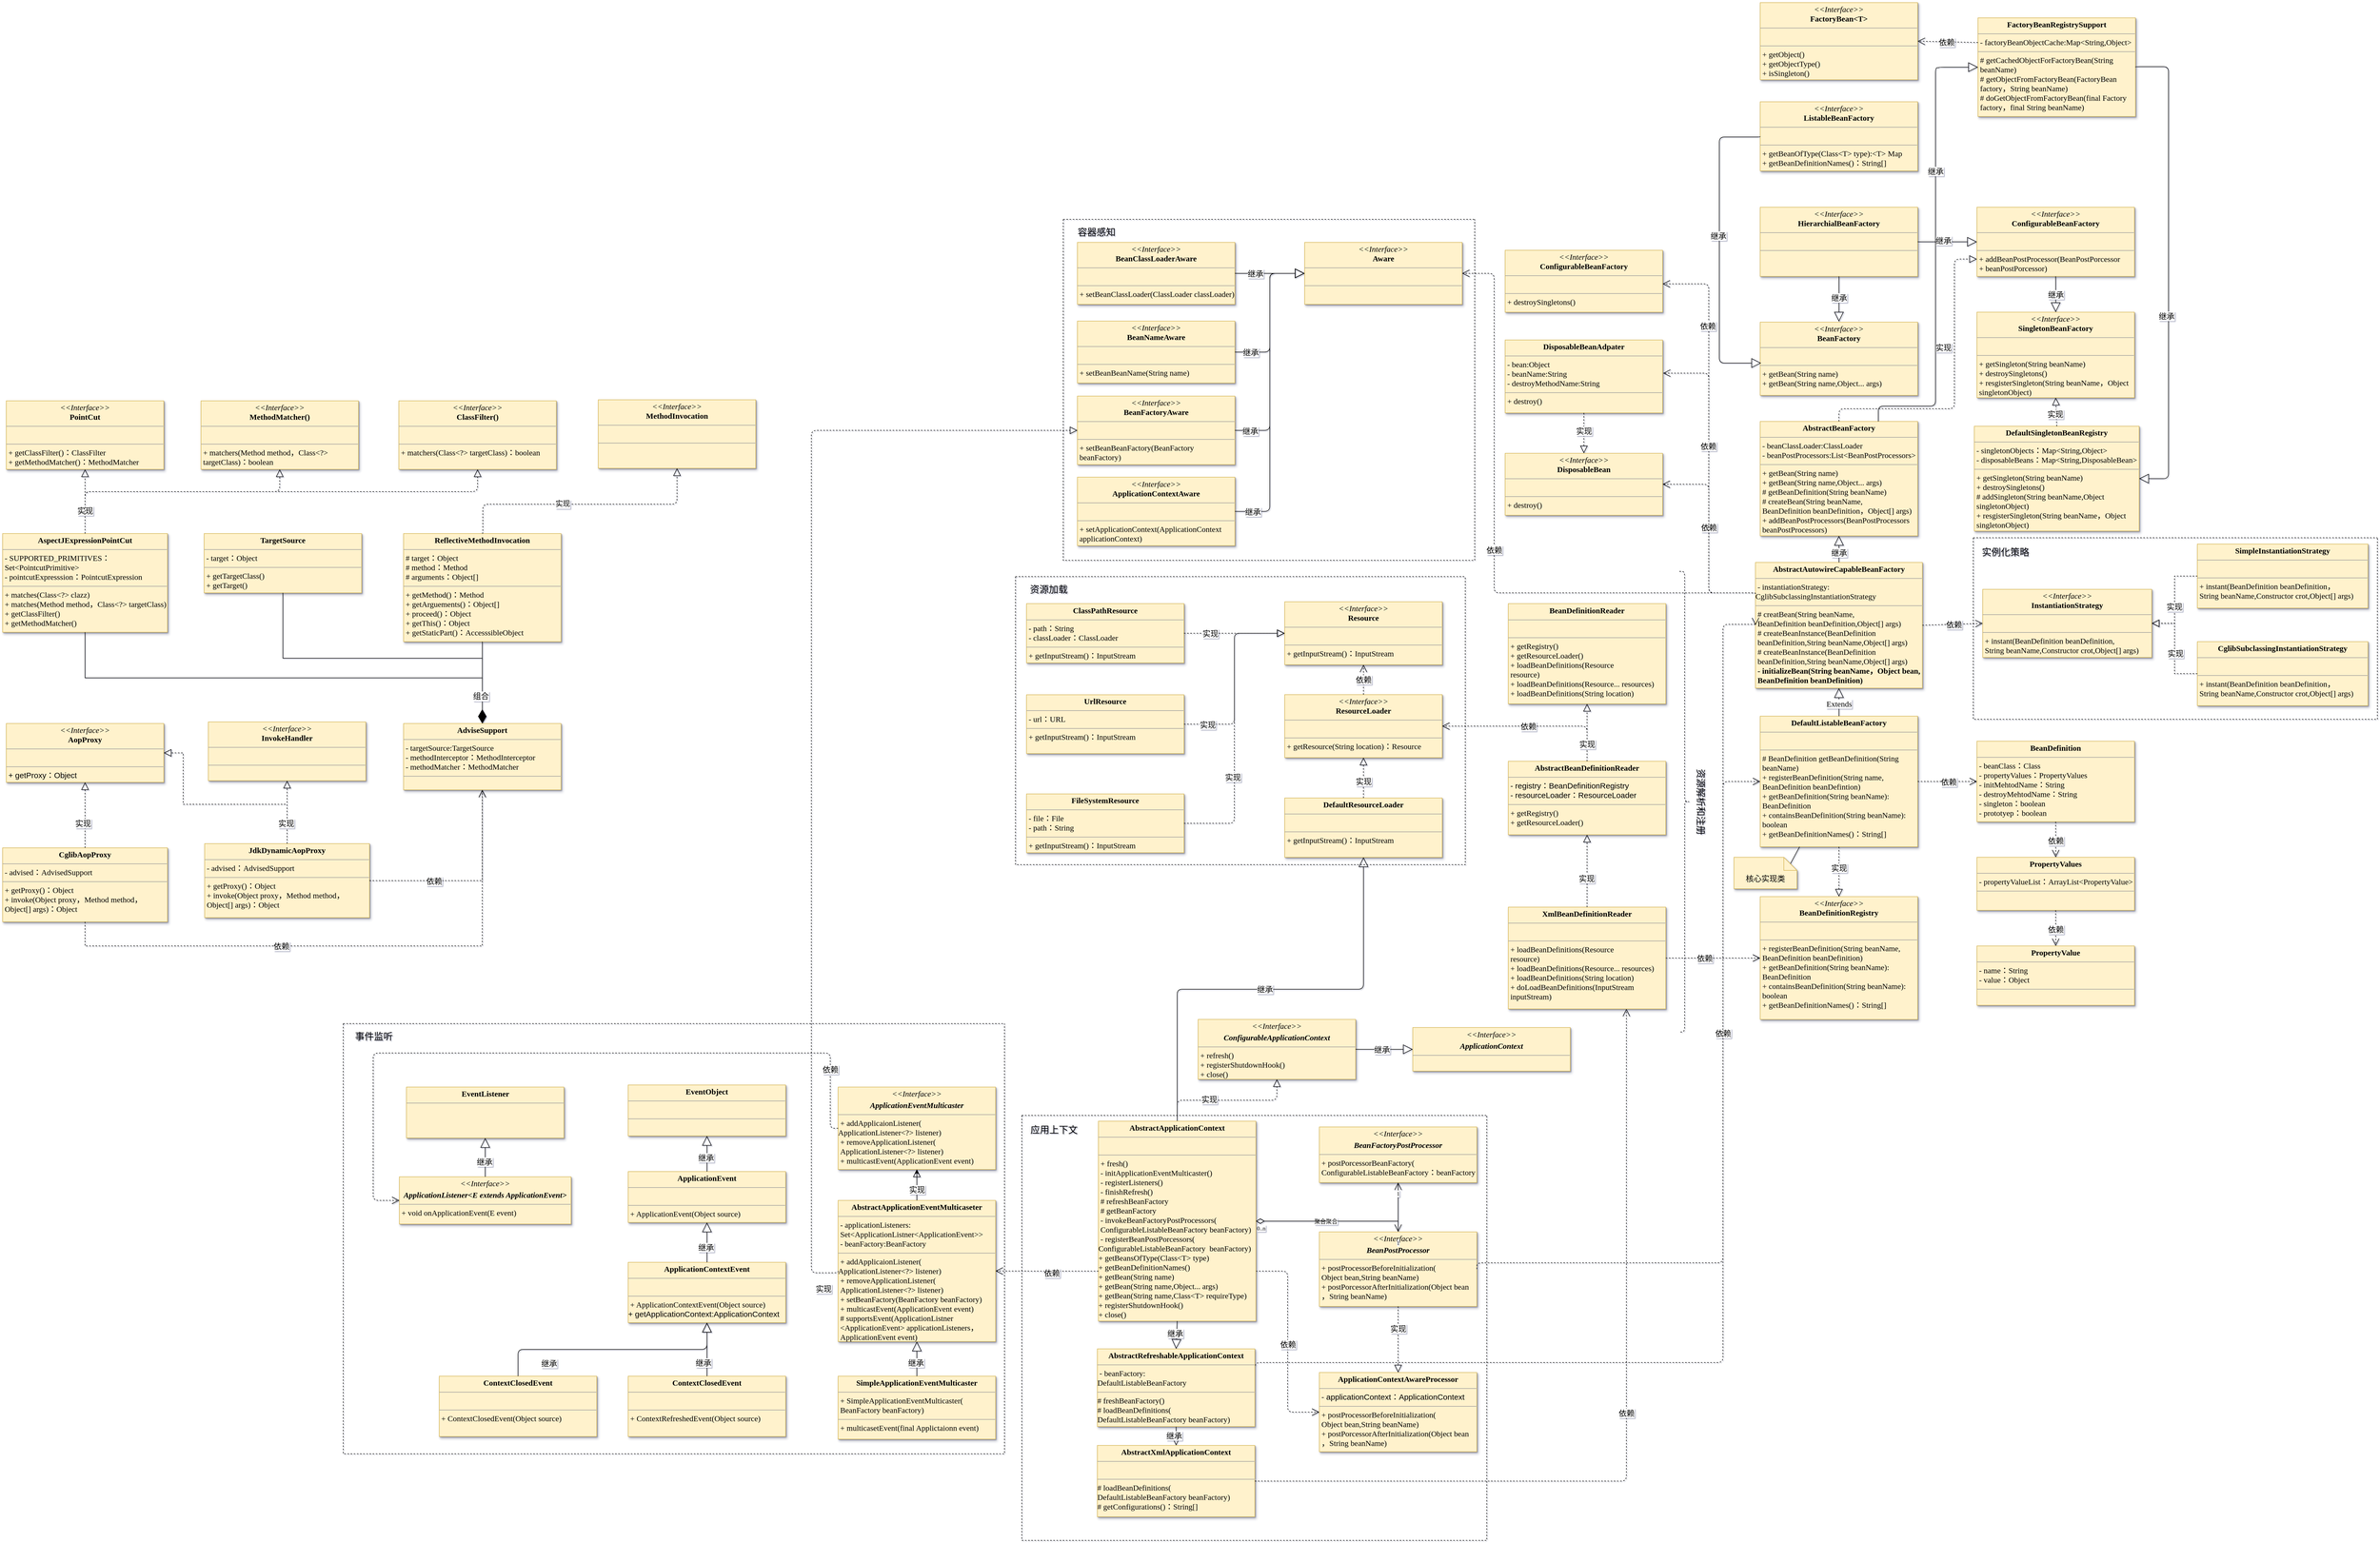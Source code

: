 <mxfile version="20.2.3" type="device"><diagram id="C5RBs43oDa-KdzZeNtuy" name="Page-1"><mxGraphModel dx="5022" dy="1665" grid="0" gridSize="10" guides="1" tooltips="1" connect="1" arrows="1" fold="1" page="0" pageScale="1" pageWidth="827" pageHeight="1169" background="none" math="0" shadow="1"><root><mxCell id="WIyWlLk6GJQsqaUBKTNV-0"/><mxCell id="WIyWlLk6GJQsqaUBKTNV-1" parent="WIyWlLk6GJQsqaUBKTNV-0"/><mxCell id="rT3KVEu5mTHiCfy9cLEK-1" value="&lt;p style=&quot;margin: 4px 0px 0px; text-align: center; font-size: 15px;&quot;&gt;&lt;b style=&quot;&quot;&gt;&lt;font style=&quot;font-size: 15px;&quot; face=&quot;Times New Roman&quot;&gt;AbstractBeanFactory&lt;/font&gt;&lt;/b&gt;&lt;/p&gt;&lt;hr style=&quot;font-size: 15px;&quot; size=&quot;1&quot;&gt;&lt;p style=&quot;margin: 0px 0px 0px 4px; font-size: 15px;&quot;&gt;&lt;font style=&quot;font-size: 15px;&quot; face=&quot;Times New Roman&quot;&gt;- beanClassLoader:ClassLoader&lt;/font&gt;&lt;/p&gt;&lt;p style=&quot;margin: 0px 0px 0px 4px; font-size: 15px;&quot;&gt;&lt;font style=&quot;font-size: 15px;&quot; face=&quot;Times New Roman&quot;&gt;- beanPostProcessors:List&amp;lt;BeanPostProcessors&amp;gt;&lt;/font&gt;&lt;/p&gt;&lt;hr style=&quot;font-size: 15px;&quot; size=&quot;1&quot;&gt;&lt;p style=&quot;margin: 0px 0px 0px 4px; font-size: 15px;&quot;&gt;&lt;font style=&quot;font-size: 15px;&quot; face=&quot;Times New Roman&quot;&gt;+ getBean(String name)&lt;/font&gt;&lt;/p&gt;&lt;p style=&quot;margin: 0px 0px 0px 4px; font-size: 15px;&quot;&gt;&lt;font style=&quot;font-size: 15px;&quot; face=&quot;Times New Roman&quot;&gt;+ getBean(String name,Object... args)&lt;/font&gt;&lt;/p&gt;&lt;p style=&quot;margin: 0px 0px 0px 4px; font-size: 15px;&quot;&gt;&lt;font style=&quot;font-size: 15px;&quot; face=&quot;Times New Roman&quot;&gt;# getBeanDefinition(String beanName)&lt;/font&gt;&lt;/p&gt;&lt;p style=&quot;margin: 0px 0px 0px 4px; font-size: 15px;&quot;&gt;&lt;font style=&quot;font-size: 15px;&quot; face=&quot;Times New Roman&quot;&gt;# createBean(String beanName,&lt;/font&gt;&lt;/p&gt;&lt;p style=&quot;margin: 0px 0px 0px 4px; font-size: 15px;&quot;&gt;&lt;font style=&quot;font-size: 15px;&quot; face=&quot;Times New Roman&quot;&gt;BeanDefinition beanDefinition，Object[] args)&lt;/font&gt;&lt;/p&gt;&lt;p style=&quot;margin: 0px 0px 0px 4px; font-size: 15px;&quot;&gt;&lt;font style=&quot;font-size: 15px;&quot; face=&quot;Times New Roman&quot;&gt;+ addBeanPostProcessors(BeanPostProcessors&lt;/font&gt;&lt;/p&gt;&lt;p style=&quot;margin: 0px 0px 0px 4px; font-size: 15px;&quot;&gt;&lt;font style=&quot;font-size: 15px;&quot; face=&quot;Times New Roman&quot;&gt;beanPostProcessors)&lt;/font&gt;&lt;/p&gt;" style="verticalAlign=top;align=left;overflow=fill;fontSize=12;fontFamily=Helvetica;html=1;rounded=0;fillColor=#fff2cc;strokeColor=#d6b656;labelBorderColor=none;shadow=1;" parent="WIyWlLk6GJQsqaUBKTNV-1" vertex="1"><mxGeometry x="-52" y="232.25" width="300" height="218" as="geometry"/></mxCell><mxCell id="rT3KVEu5mTHiCfy9cLEK-2" value="&lt;p style=&quot;margin: 4px 0px 0px; text-align: center; font-size: 15px;&quot;&gt;&lt;font style=&quot;font-size: 15px;&quot; face=&quot;Times New Roman&quot;&gt;&lt;i style=&quot;&quot;&gt;&amp;lt;&amp;lt;Interface&amp;gt;&amp;gt;&lt;/i&gt;&lt;br&gt;&lt;b style=&quot;&quot;&gt;BeanFactory&lt;/b&gt;&lt;/font&gt;&lt;/p&gt;&lt;hr style=&quot;font-size: 15px;&quot; size=&quot;1&quot;&gt;&lt;p style=&quot;margin: 0px 0px 0px 4px; font-size: 15px;&quot;&gt;&lt;font style=&quot;font-size: 15px;&quot; face=&quot;Times New Roman&quot;&gt;&lt;br&gt;&lt;/font&gt;&lt;/p&gt;&lt;hr style=&quot;font-size: 15px;&quot; size=&quot;1&quot;&gt;&lt;p style=&quot;margin: 0px 0px 0px 4px; font-size: 15px;&quot;&gt;&lt;font style=&quot;font-size: 15px;&quot; face=&quot;Times New Roman&quot;&gt;+ getBean(String name)&lt;/font&gt;&lt;/p&gt;&lt;p style=&quot;margin: 0px 0px 0px 4px; font-size: 15px;&quot;&gt;&lt;font style=&quot;font-size: 15px;&quot; face=&quot;Times New Roman&quot;&gt;+ getBean(String name,Object... args)&lt;/font&gt;&lt;/p&gt;" style="verticalAlign=top;align=left;overflow=fill;fontSize=12;fontFamily=Helvetica;html=1;rounded=0;shadow=1;glass=0;labelBackgroundColor=none;labelBorderColor=none;fillColor=#fff2cc;strokeColor=#d6b656;" parent="WIyWlLk6GJQsqaUBKTNV-1" vertex="1"><mxGeometry x="-52" y="43" width="300" height="139.5" as="geometry"/></mxCell><mxCell id="rT3KVEu5mTHiCfy9cLEK-4" value="&lt;p style=&quot;margin: 4px 0px 0px; text-align: center; font-size: 15px;&quot;&gt;&lt;font style=&quot;font-size: 15px;&quot; face=&quot;Times New Roman&quot;&gt;&lt;i style=&quot;&quot;&gt;&amp;lt;&amp;lt;Interface&amp;gt;&amp;gt;&lt;/i&gt;&lt;br&gt;&lt;b style=&quot;&quot;&gt;SingletonBeanFactory&lt;/b&gt;&lt;/font&gt;&lt;/p&gt;&lt;hr style=&quot;font-size: 15px;&quot; size=&quot;1&quot;&gt;&lt;p style=&quot;margin: 0px 0px 0px 4px; font-size: 15px;&quot;&gt;&lt;font style=&quot;font-size: 15px;&quot; face=&quot;Times New Roman&quot;&gt;&lt;br&gt;&lt;/font&gt;&lt;/p&gt;&lt;hr style=&quot;font-size: 15px;&quot; size=&quot;1&quot;&gt;&lt;p style=&quot;margin: 0px 0px 0px 4px; font-size: 15px;&quot;&gt;&lt;font style=&quot;font-size: 15px;&quot; face=&quot;Times New Roman&quot;&gt;+ getSingleton(String beanName)&lt;/font&gt;&lt;/p&gt;&lt;p style=&quot;margin: 0px 0px 0px 4px; font-size: 15px;&quot;&gt;&lt;font style=&quot;font-size: 15px;&quot; face=&quot;Times New Roman&quot;&gt;+ destroySingletons()&lt;/font&gt;&lt;/p&gt;&lt;p style=&quot;margin: 0px 0px 0px 4px; font-size: 15px;&quot;&gt;&lt;font style=&quot;font-size: 15px;&quot; face=&quot;Times New Roman&quot;&gt;+ resgisterSingleton(String beanName，Object&lt;/font&gt;&lt;/p&gt;&lt;p style=&quot;margin: 0px 0px 0px 4px; font-size: 15px;&quot;&gt;&lt;font style=&quot;font-size: 15px;&quot; face=&quot;Times New Roman&quot;&gt;singletonObject)&lt;/font&gt;&lt;/p&gt;" style="verticalAlign=top;align=left;overflow=fill;fontSize=12;fontFamily=Helvetica;html=1;rounded=0;shadow=1;glass=0;labelBackgroundColor=none;labelBorderColor=none;fillColor=#fff2cc;strokeColor=#d6b656;" parent="WIyWlLk6GJQsqaUBKTNV-1" vertex="1"><mxGeometry x="361" y="24" width="300" height="163" as="geometry"/></mxCell><mxCell id="rT3KVEu5mTHiCfy9cLEK-6" value="&lt;p style=&quot;margin: 4px 0px 0px; text-align: center; font-size: 15px;&quot;&gt;&lt;b style=&quot;&quot;&gt;&lt;font style=&quot;font-size: 15px;&quot; face=&quot;Times New Roman&quot;&gt;DefaultSingletonBeanRegistry&lt;/font&gt;&lt;/b&gt;&lt;/p&gt;&lt;hr style=&quot;font-size: 15px;&quot; size=&quot;1&quot;&gt;&lt;p style=&quot;margin: 0px 0px 0px 4px; font-size: 15px;&quot;&gt;&lt;font style=&quot;font-size: 15px;&quot; face=&quot;Times New Roman&quot;&gt;- singletonObjects：Map&amp;lt;String,Object&amp;gt;&lt;/font&gt;&lt;/p&gt;&lt;p style=&quot;margin: 0px 0px 0px 4px; font-size: 15px;&quot;&gt;&lt;font style=&quot;font-size: 15px;&quot; face=&quot;Times New Roman&quot;&gt;- disposableBeans：Map&amp;lt;String,DisposableBean&amp;gt;&lt;/font&gt;&lt;/p&gt;&lt;hr style=&quot;font-size: 15px;&quot; size=&quot;1&quot;&gt;&lt;p style=&quot;margin: 0px 0px 0px 4px; font-size: 15px;&quot;&gt;&lt;font style=&quot;font-size: 15px;&quot; face=&quot;Times New Roman&quot;&gt;+ getSingleton(String beanName)&lt;/font&gt;&lt;/p&gt;&lt;p style=&quot;margin: 0px 0px 0px 4px; font-size: 15px;&quot;&gt;&lt;span style=&quot;font-family: &amp;quot;Times New Roman&amp;quot;;&quot;&gt;+ destroySingletons()&lt;/span&gt;&lt;font style=&quot;font-size: 15px;&quot; face=&quot;Times New Roman&quot;&gt;&lt;br&gt;&lt;/font&gt;&lt;/p&gt;&lt;p style=&quot;margin: 0px 0px 0px 4px; font-size: 15px;&quot;&gt;&lt;font style=&quot;font-size: 15px;&quot; face=&quot;Times New Roman&quot;&gt;# addSingleton(String beanName,Object&lt;/font&gt;&lt;/p&gt;&lt;p style=&quot;margin: 0px 0px 0px 4px; font-size: 15px;&quot;&gt;&lt;font style=&quot;font-size: 15px;&quot; face=&quot;Times New Roman&quot;&gt;singletonObject)&lt;/font&gt;&lt;/p&gt;&lt;p style=&quot;margin: 0px 0px 0px 4px; font-size: 15px;&quot;&gt;&lt;font face=&quot;Times New Roman&quot;&gt;+ resgisterSingleton(String beanName，Object&lt;/font&gt;&lt;/p&gt;&lt;p style=&quot;margin: 0px 0px 0px 4px; font-size: 15px;&quot;&gt;&lt;font face=&quot;Times New Roman&quot;&gt;singletonObject)&lt;/font&gt;&lt;/p&gt;&lt;p style=&quot;margin: 0px 0px 0px 4px; font-size: 15px;&quot;&gt;&lt;br&gt;&lt;/p&gt;" style="verticalAlign=top;align=left;overflow=fill;fontSize=12;fontFamily=Helvetica;html=1;rounded=0;fillColor=#fff2cc;strokeColor=#d6b656;labelBorderColor=none;shadow=1;" parent="WIyWlLk6GJQsqaUBKTNV-1" vertex="1"><mxGeometry x="356" y="241.38" width="314" height="199.75" as="geometry"/></mxCell><mxCell id="rT3KVEu5mTHiCfy9cLEK-7" value="" style="endArrow=block;dashed=1;endFill=0;endSize=12;html=1;fontFamily=Times New Roman;fontSize=15;entryX=0.5;entryY=1;entryDx=0;entryDy=0;exitX=0.5;exitY=0;exitDx=0;exitDy=0;" parent="WIyWlLk6GJQsqaUBKTNV-1" source="rT3KVEu5mTHiCfy9cLEK-6" target="rT3KVEu5mTHiCfy9cLEK-4" edge="1"><mxGeometry width="160" relative="1" as="geometry"><mxPoint x="513" y="258" as="sourcePoint"/><mxPoint x="664" y="255" as="targetPoint"/></mxGeometry></mxCell><mxCell id="rT3KVEu5mTHiCfy9cLEK-10" value="&lt;p style=&quot;margin: 4px 0px 0px; text-align: center; font-size: 15px;&quot;&gt;&lt;b style=&quot;&quot;&gt;&lt;font style=&quot;font-size: 15px;&quot; face=&quot;Times New Roman&quot;&gt;AbstractAutowireCapableBeanFactory&lt;/font&gt;&lt;/b&gt;&lt;/p&gt;&lt;hr style=&quot;font-size: 15px;&quot; size=&quot;1&quot;&gt;&lt;p style=&quot;margin: 0px 0px 0px 4px; font-size: 15px;&quot;&gt;&lt;font style=&quot;font-size: 15px;&quot; face=&quot;Times New Roman&quot;&gt;- instantiationStrategy:&lt;/font&gt;&lt;/p&gt;&lt;span style=&quot;font-family: &amp;quot;Times New Roman&amp;quot;; font-size: 15px; text-align: center;&quot;&gt;CglibSubclassingInstantiationStrategy&lt;/span&gt;&lt;br&gt;&lt;hr style=&quot;font-size: 15px;&quot; size=&quot;1&quot;&gt;&lt;p style=&quot;margin: 0px 0px 0px 4px; font-size: 15px;&quot;&gt;&lt;font style=&quot;font-size: 15px;&quot; face=&quot;Times New Roman&quot;&gt;# creatBean(String beanName,&lt;/font&gt;&lt;/p&gt;&lt;p style=&quot;margin: 0px 0px 0px 4px; font-size: 15px;&quot;&gt;&lt;font face=&quot;Times New Roman&quot;&gt;BeanDefinition beanDefinition,Object[] args)&lt;/font&gt;&lt;/p&gt;&lt;p style=&quot;margin: 0px 0px 0px 4px; font-size: 15px;&quot;&gt;&lt;font face=&quot;Times New Roman&quot;&gt;# createBeanInstance(BeanDefinition&amp;nbsp;&lt;/font&gt;&lt;/p&gt;&lt;p style=&quot;margin: 0px 0px 0px 4px; font-size: 15px;&quot;&gt;&lt;span style=&quot;font-family: &amp;quot;Times New Roman&amp;quot;;&quot;&gt;beanDefinition,String beanName,Object[] args)&lt;/span&gt;&lt;font face=&quot;Times New Roman&quot;&gt;&lt;br&gt;&lt;/font&gt;&lt;/p&gt;&lt;p style=&quot;margin: 0px 0px 0px 4px; font-size: 15px;&quot;&gt;&lt;span style=&quot;font-family: &amp;quot;Times New Roman&amp;quot;;&quot;&gt;# createBeanInstance(BeanDefinition&lt;/span&gt;&lt;/p&gt;&lt;p style=&quot;margin: 0px 0px 0px 4px; font-size: 15px;&quot;&gt;&lt;span style=&quot;font-family: &amp;quot;Times New Roman&amp;quot;;&quot;&gt;beanDefinition,String beanName,Object[] args)&lt;/span&gt;&lt;/p&gt;&lt;p style=&quot;margin: 0px 0px 0px 4px; font-size: 15px;&quot;&gt;&lt;font face=&quot;Times New Roman&quot;&gt;&lt;b&gt;- initializeBean(String beanName，Object bean,&lt;/b&gt;&lt;/font&gt;&lt;/p&gt;&lt;p style=&quot;margin: 0px 0px 0px 4px; font-size: 15px;&quot;&gt;&lt;span style=&quot;font-family: &amp;quot;Times New Roman&amp;quot;; background-color: initial;&quot;&gt;&lt;b&gt;BeanDefinition beanDefinition)&lt;/b&gt;&lt;/span&gt;&lt;/p&gt;" style="verticalAlign=top;align=left;overflow=fill;fontSize=12;fontFamily=Helvetica;html=1;rounded=0;fillColor=#fff2cc;strokeColor=#d6b656;labelBorderColor=none;shadow=1;" parent="WIyWlLk6GJQsqaUBKTNV-1" vertex="1"><mxGeometry x="-61" y="501" width="318" height="239.5" as="geometry"/></mxCell><mxCell id="rT3KVEu5mTHiCfy9cLEK-11" value="" style="endArrow=block;endSize=16;endFill=0;html=1;fontFamily=Times New Roman;fontSize=15;entryX=0.5;entryY=1;entryDx=0;entryDy=0;exitX=0.5;exitY=0;exitDx=0;exitDy=0;" parent="WIyWlLk6GJQsqaUBKTNV-1" source="rT3KVEu5mTHiCfy9cLEK-10" target="rT3KVEu5mTHiCfy9cLEK-1" edge="1"><mxGeometry width="160" relative="1" as="geometry"><mxPoint x="86" y="456" as="sourcePoint"/><mxPoint x="199" y="456" as="targetPoint"/></mxGeometry></mxCell><mxCell id="rT3KVEu5mTHiCfy9cLEK-12" value="继承" style="edgeLabel;html=1;align=center;verticalAlign=middle;resizable=0;points=[];fontSize=15;fontFamily=Times New Roman;" parent="rT3KVEu5mTHiCfy9cLEK-11" vertex="1" connectable="0"><mxGeometry x="-0.329" relative="1" as="geometry"><mxPoint y="-2" as="offset"/></mxGeometry></mxCell><mxCell id="rT3KVEu5mTHiCfy9cLEK-13" value="&lt;p style=&quot;margin: 4px 0px 0px; text-align: center; font-size: 15px;&quot;&gt;&lt;b style=&quot;&quot;&gt;&lt;font style=&quot;font-size: 15px;&quot; face=&quot;Times New Roman&quot;&gt;DefaultListableBeanFactory&lt;/font&gt;&lt;/b&gt;&lt;/p&gt;&lt;hr style=&quot;font-size: 15px;&quot; size=&quot;1&quot;&gt;&lt;p style=&quot;margin: 0px 0px 0px 4px; font-size: 15px;&quot;&gt;&lt;font style=&quot;font-size: 15px;&quot; face=&quot;Times New Roman&quot;&gt;&lt;br&gt;&lt;/font&gt;&lt;/p&gt;&lt;hr style=&quot;font-size: 15px;&quot; size=&quot;1&quot;&gt;&lt;p style=&quot;margin: 0px 0px 0px 4px; font-size: 15px;&quot;&gt;&lt;font face=&quot;Times New Roman&quot;&gt;# BeanDefinition getBeanDefinition(String&amp;nbsp;&lt;/font&gt;&lt;/p&gt;&lt;p style=&quot;margin: 0px 0px 0px 4px; font-size: 15px;&quot;&gt;&lt;font face=&quot;Times New Roman&quot;&gt;beanName)&lt;/font&gt;&lt;/p&gt;&lt;p style=&quot;margin: 0px 0px 0px 4px; font-size: 15px;&quot;&gt;&lt;font face=&quot;Times New Roman&quot;&gt;+ registerBeanDefinition(String name,&lt;/font&gt;&lt;/p&gt;&lt;p style=&quot;margin: 0px 0px 0px 4px; font-size: 15px;&quot;&gt;&lt;font face=&quot;Times New Roman&quot;&gt;BeanDefinition beanDefintion)&lt;/font&gt;&lt;/p&gt;&lt;p style=&quot;margin: 0px 0px 0px 4px; font-size: 15px;&quot;&gt;&lt;font face=&quot;Times New Roman&quot;&gt;+ getBeanDefinition(String beanName):&lt;/font&gt;&lt;/p&gt;&lt;p style=&quot;margin: 0px 0px 0px 4px; font-size: 15px;&quot;&gt;&lt;font face=&quot;Times New Roman&quot;&gt;BeanDefinition&lt;/font&gt;&lt;/p&gt;&lt;p style=&quot;margin: 0px 0px 0px 4px; font-size: 15px;&quot;&gt;&lt;font face=&quot;Times New Roman&quot;&gt;+ containsBeanDefinition(String beanName):&lt;/font&gt;&lt;/p&gt;&lt;p style=&quot;margin: 0px 0px 0px 4px; font-size: 15px;&quot;&gt;&lt;font face=&quot;Times New Roman&quot;&gt;boolean&lt;/font&gt;&lt;/p&gt;&lt;p style=&quot;margin: 0px 0px 0px 4px; font-size: 15px;&quot;&gt;&lt;font face=&quot;Times New Roman&quot;&gt;+ getBeanDefinitionNames()：String[]&lt;/font&gt;&lt;/p&gt;" style="verticalAlign=top;align=left;overflow=fill;fontSize=12;fontFamily=Helvetica;html=1;rounded=0;fillColor=#fff2cc;strokeColor=#d6b656;labelBorderColor=none;shadow=1;" parent="WIyWlLk6GJQsqaUBKTNV-1" vertex="1"><mxGeometry x="-52" y="794" width="300" height="249" as="geometry"/></mxCell><mxCell id="rT3KVEu5mTHiCfy9cLEK-15" value="&lt;p style=&quot;margin: 4px 0px 0px; text-align: center; font-size: 15px;&quot;&gt;&lt;font style=&quot;font-size: 15px;&quot; face=&quot;Times New Roman&quot;&gt;&lt;i style=&quot;&quot;&gt;&amp;lt;&amp;lt;Interface&amp;gt;&amp;gt;&lt;/i&gt;&lt;br&gt;&lt;b style=&quot;&quot;&gt;BeanDefinitionRegistry&lt;/b&gt;&lt;/font&gt;&lt;/p&gt;&lt;hr style=&quot;font-size: 15px;&quot; size=&quot;1&quot;&gt;&lt;p style=&quot;margin: 0px 0px 0px 4px; font-size: 15px;&quot;&gt;&lt;font style=&quot;font-size: 15px;&quot; face=&quot;Times New Roman&quot;&gt;&lt;br&gt;&lt;/font&gt;&lt;/p&gt;&lt;hr style=&quot;font-size: 15px;&quot; size=&quot;1&quot;&gt;&lt;p style=&quot;margin: 0px 0px 0px 4px; font-size: 15px;&quot;&gt;&lt;font face=&quot;Times New Roman&quot;&gt;+ registerBeanDefinition(String beanName,&lt;/font&gt;&lt;/p&gt;&lt;p style=&quot;margin: 0px 0px 0px 4px; font-size: 15px;&quot;&gt;&lt;font face=&quot;Times New Roman&quot;&gt;BeanDefinition beanDefinition)&lt;/font&gt;&lt;/p&gt;&lt;p style=&quot;margin: 0px 0px 0px 4px; font-size: 15px;&quot;&gt;&lt;font face=&quot;Times New Roman&quot;&gt;+ getBeanDefinition(String beanName):&lt;/font&gt;&lt;/p&gt;&lt;p style=&quot;margin: 0px 0px 0px 4px; font-size: 15px;&quot;&gt;&lt;font face=&quot;Times New Roman&quot;&gt;BeanDefinition&lt;/font&gt;&lt;/p&gt;&lt;p style=&quot;margin: 0px 0px 0px 4px; font-size: 15px;&quot;&gt;&lt;font face=&quot;Times New Roman&quot;&gt;+ containsBeanDefinition(String beanName):&lt;/font&gt;&lt;/p&gt;&lt;p style=&quot;margin: 0px 0px 0px 4px; font-size: 15px;&quot;&gt;&lt;font face=&quot;Times New Roman&quot;&gt;boolean&lt;/font&gt;&lt;/p&gt;&lt;p style=&quot;margin: 0px 0px 0px 4px; font-size: 15px;&quot;&gt;&lt;font face=&quot;Times New Roman&quot;&gt;+ getBeanDefinitionNames()：String[]&lt;/font&gt;&lt;/p&gt;" style="verticalAlign=top;align=left;overflow=fill;fontSize=12;fontFamily=Helvetica;html=1;rounded=0;shadow=1;glass=0;labelBackgroundColor=none;labelBorderColor=none;fillColor=#fff2cc;strokeColor=#d6b656;" parent="WIyWlLk6GJQsqaUBKTNV-1" vertex="1"><mxGeometry x="-52" y="1138" width="300" height="234" as="geometry"/></mxCell><mxCell id="rT3KVEu5mTHiCfy9cLEK-16" value="" style="endArrow=block;endSize=16;endFill=0;html=1;fontFamily=Times New Roman;fontSize=15;entryX=0.5;entryY=1;entryDx=0;entryDy=0;exitX=0.5;exitY=0;exitDx=0;exitDy=0;" parent="WIyWlLk6GJQsqaUBKTNV-1" source="rT3KVEu5mTHiCfy9cLEK-13" target="rT3KVEu5mTHiCfy9cLEK-10" edge="1"><mxGeometry width="160" relative="1" as="geometry"><mxPoint x="110" y="795.5" as="sourcePoint"/><mxPoint x="98.0" y="725.0" as="targetPoint"/></mxGeometry></mxCell><mxCell id="rT3KVEu5mTHiCfy9cLEK-17" value="Extends" style="edgeLabel;html=1;align=center;verticalAlign=middle;resizable=0;points=[];fontSize=15;fontFamily=Times New Roman;" parent="rT3KVEu5mTHiCfy9cLEK-16" vertex="1" connectable="0"><mxGeometry x="-0.329" relative="1" as="geometry"><mxPoint y="-6" as="offset"/></mxGeometry></mxCell><mxCell id="rT3KVEu5mTHiCfy9cLEK-19" value="" style="endArrow=block;dashed=1;endFill=0;endSize=12;html=1;fontFamily=Times New Roman;fontSize=15;entryX=0;entryY=0.75;entryDx=0;entryDy=0;exitX=0.5;exitY=0;exitDx=0;exitDy=0;edgeStyle=orthogonalEdgeStyle;" parent="WIyWlLk6GJQsqaUBKTNV-1" source="rT3KVEu5mTHiCfy9cLEK-1" target="NFiF2OQztaOC_RvpJQp0-47" edge="1"><mxGeometry width="160" relative="1" as="geometry"><mxPoint x="138" y="276.5" as="sourcePoint"/><mxPoint x="138" y="210" as="targetPoint"/><Array as="points"><mxPoint x="98" y="208"/><mxPoint x="318" y="208"/><mxPoint x="318" y="-77"/></Array></mxGeometry></mxCell><mxCell id="rT3KVEu5mTHiCfy9cLEK-20" value="&lt;p style=&quot;margin: 4px 0px 0px; text-align: center; font-size: 15px;&quot;&gt;&lt;b style=&quot;&quot;&gt;&lt;font style=&quot;font-size: 15px;&quot; face=&quot;Times New Roman&quot;&gt;BeanDefinition&lt;/font&gt;&lt;/b&gt;&lt;/p&gt;&lt;hr style=&quot;font-size: 15px;&quot; size=&quot;1&quot;&gt;&lt;p style=&quot;margin: 0px 0px 0px 4px; font-size: 15px;&quot;&gt;&lt;font face=&quot;Times New Roman&quot;&gt;- beanClass：Class&lt;/font&gt;&lt;/p&gt;&lt;p style=&quot;margin: 0px 0px 0px 4px; font-size: 15px;&quot;&gt;&lt;font face=&quot;Times New Roman&quot;&gt;- propertyValues：PropertyValues&lt;/font&gt;&lt;/p&gt;&lt;p style=&quot;margin: 0px 0px 0px 4px; font-size: 15px;&quot;&gt;&lt;font face=&quot;Times New Roman&quot;&gt;- initMehtodName：String&lt;/font&gt;&lt;/p&gt;&lt;p style=&quot;margin: 0px 0px 0px 4px; font-size: 15px;&quot;&gt;&lt;font face=&quot;Times New Roman&quot;&gt;- destroyMehtodName：String&lt;/font&gt;&lt;/p&gt;&lt;p style=&quot;margin: 0px 0px 0px 4px; font-size: 15px;&quot;&gt;&lt;font face=&quot;Times New Roman&quot;&gt;- singleton：boolean&lt;/font&gt;&lt;/p&gt;&lt;p style=&quot;margin: 0px 0px 0px 4px; font-size: 15px;&quot;&gt;&lt;font face=&quot;Times New Roman&quot;&gt;- prototyep：boolean&lt;/font&gt;&lt;/p&gt;&lt;hr style=&quot;font-size: 15px;&quot; size=&quot;1&quot;&gt;&lt;p style=&quot;margin: 0px 0px 0px 4px; font-size: 15px;&quot;&gt;&lt;br&gt;&lt;/p&gt;" style="verticalAlign=top;align=left;overflow=fill;fontSize=12;fontFamily=Helvetica;html=1;rounded=0;fillColor=#fff2cc;strokeColor=#d6b656;labelBorderColor=none;shadow=1;" parent="WIyWlLk6GJQsqaUBKTNV-1" vertex="1"><mxGeometry x="361" y="841.75" width="300" height="153.5" as="geometry"/></mxCell><mxCell id="rT3KVEu5mTHiCfy9cLEK-21" value="依赖" style="endArrow=open;endSize=12;dashed=1;html=1;fontFamily=Times New Roman;fontSize=15;exitX=1;exitY=0.5;exitDx=0;exitDy=0;entryX=0;entryY=0.5;entryDx=0;entryDy=0;" parent="WIyWlLk6GJQsqaUBKTNV-1" source="rT3KVEu5mTHiCfy9cLEK-13" target="rT3KVEu5mTHiCfy9cLEK-20" edge="1"><mxGeometry x="0.043" width="160" relative="1" as="geometry"><mxPoint x="261" y="876" as="sourcePoint"/><mxPoint x="421" y="876" as="targetPoint"/><Array as="points"/><mxPoint as="offset"/></mxGeometry></mxCell><mxCell id="rT3KVEu5mTHiCfy9cLEK-39" style="orthogonalLoop=1;jettySize=auto;html=1;fontFamily=Times New Roman;fontSize=15;endArrow=none;startSize=14;endSize=14;endFill=0;exitX=0;exitY=0;exitDx=107.5;exitDy=12.5;exitPerimeter=0;entryX=0.25;entryY=1;entryDx=0;entryDy=0;" parent="WIyWlLk6GJQsqaUBKTNV-1" source="rT3KVEu5mTHiCfy9cLEK-22" target="rT3KVEu5mTHiCfy9cLEK-13" edge="1"><mxGeometry relative="1" as="geometry"><mxPoint x="-53.2" y="844" as="targetPoint"/></mxGeometry></mxCell><mxCell id="rT3KVEu5mTHiCfy9cLEK-22" value="核心实现类" style="shape=note2;boundedLbl=1;whiteSpace=wrap;html=1;size=25;verticalAlign=top;align=center;shadow=1;labelBorderColor=none;fontFamily=Times New Roman;fontSize=15;fillColor=#fff2cc;strokeColor=#d6b656;" parent="WIyWlLk6GJQsqaUBKTNV-1" vertex="1"><mxGeometry x="-102" y="1063" width="120" height="60" as="geometry"/></mxCell><mxCell id="rT3KVEu5mTHiCfy9cLEK-40" value="" style="endArrow=block;dashed=1;endFill=0;endSize=12;html=1;fontFamily=Times New Roman;fontSize=15;entryX=0.5;entryY=0;entryDx=0;entryDy=0;exitX=0.5;exitY=1;exitDx=0;exitDy=0;" parent="WIyWlLk6GJQsqaUBKTNV-1" source="rT3KVEu5mTHiCfy9cLEK-13" target="rT3KVEu5mTHiCfy9cLEK-15" edge="1"><mxGeometry width="160" relative="1" as="geometry"><mxPoint x="127" y="1045" as="sourcePoint"/><mxPoint x="127" y="984" as="targetPoint"/></mxGeometry></mxCell><mxCell id="rT3KVEu5mTHiCfy9cLEK-53" value="实现" style="edgeLabel;html=1;align=center;verticalAlign=middle;resizable=0;points=[];fontSize=15;fontFamily=Times New Roman;" parent="rT3KVEu5mTHiCfy9cLEK-40" vertex="1" connectable="0"><mxGeometry x="0.335" relative="1" as="geometry"><mxPoint y="-24" as="offset"/></mxGeometry></mxCell><mxCell id="rT3KVEu5mTHiCfy9cLEK-41" value="&lt;p style=&quot;margin: 4px 0px 0px; text-align: center; font-size: 15px;&quot;&gt;&lt;font style=&quot;font-size: 15px;&quot; face=&quot;Times New Roman&quot;&gt;&lt;i style=&quot;&quot;&gt;&amp;lt;&amp;lt;Interface&amp;gt;&amp;gt;&lt;/i&gt;&lt;br&gt;&lt;b style=&quot;&quot;&gt;InstantiationStrategy&lt;/b&gt;&lt;/font&gt;&lt;/p&gt;&lt;hr style=&quot;font-size: 15px;&quot; size=&quot;1&quot;&gt;&lt;p style=&quot;margin: 0px 0px 0px 4px; font-size: 15px;&quot;&gt;&lt;font style=&quot;font-size: 15px;&quot; face=&quot;Times New Roman&quot;&gt;&lt;br&gt;&lt;/font&gt;&lt;/p&gt;&lt;hr style=&quot;font-size: 15px;&quot; size=&quot;1&quot;&gt;&lt;p style=&quot;margin: 0px 0px 0px 4px; font-size: 15px;&quot;&gt;&lt;font style=&quot;font-size: 15px;&quot; face=&quot;Times New Roman&quot;&gt;+ instant(BeanDefinition beanDefinition,&lt;/font&gt;&lt;/p&gt;&lt;p style=&quot;margin: 0px 0px 0px 4px; font-size: 15px;&quot;&gt;&lt;font style=&quot;font-size: 15px;&quot; face=&quot;Times New Roman&quot;&gt;String beanName,Constructor crot,Object[] args)&lt;/font&gt;&lt;/p&gt;" style="verticalAlign=top;align=left;overflow=fill;fontSize=12;fontFamily=Helvetica;html=1;rounded=0;shadow=1;glass=0;labelBackgroundColor=none;labelBorderColor=none;fillColor=#fff2cc;strokeColor=#d6b656;" parent="WIyWlLk6GJQsqaUBKTNV-1" vertex="1"><mxGeometry x="372" y="552.25" width="322" height="129.75" as="geometry"/></mxCell><mxCell id="rT3KVEu5mTHiCfy9cLEK-43" value="&lt;p style=&quot;margin: 4px 0px 0px; text-align: center; font-size: 15px;&quot;&gt;&lt;font face=&quot;Times New Roman&quot;&gt;&lt;b&gt;SimpleInstantiationStrategy&lt;/b&gt;&lt;/font&gt;&lt;/p&gt;&lt;hr style=&quot;font-size: 15px;&quot; size=&quot;1&quot;&gt;&lt;p style=&quot;margin: 0px 0px 0px 4px; font-size: 15px;&quot;&gt;&lt;br&gt;&lt;/p&gt;&lt;hr style=&quot;font-size: 15px;&quot; size=&quot;1&quot;&gt;&lt;p style=&quot;margin: 0px 0px 0px 4px; font-size: 15px;&quot;&gt;&lt;font face=&quot;Times New Roman&quot;&gt;+ instant(BeanDefinition beanDefinition，&lt;/font&gt;&lt;/p&gt;&lt;p style=&quot;margin: 0px 0px 0px 4px; font-size: 15px;&quot;&gt;&lt;font face=&quot;Times New Roman&quot;&gt;String beanName,Constructor crot,Object[] args)&lt;/font&gt;&lt;/p&gt;" style="verticalAlign=top;align=left;overflow=fill;fontSize=12;fontFamily=Helvetica;html=1;rounded=0;fillColor=#fff2cc;strokeColor=#d6b656;labelBorderColor=none;shadow=1;" parent="WIyWlLk6GJQsqaUBKTNV-1" vertex="1"><mxGeometry x="781" y="466" width="325" height="122" as="geometry"/></mxCell><mxCell id="rT3KVEu5mTHiCfy9cLEK-44" value="&lt;p style=&quot;margin: 4px 0px 0px; text-align: center; font-size: 15px;&quot;&gt;&lt;font face=&quot;Times New Roman&quot;&gt;&lt;b&gt;CglibSubclassingInstantiationStrategy&lt;/b&gt;&lt;/font&gt;&lt;/p&gt;&lt;hr style=&quot;font-size: 15px;&quot; size=&quot;1&quot;&gt;&lt;p style=&quot;margin: 0px 0px 0px 4px; font-size: 15px;&quot;&gt;&lt;br&gt;&lt;/p&gt;&lt;hr style=&quot;font-size: 15px;&quot; size=&quot;1&quot;&gt;&lt;p style=&quot;margin: 0px 0px 0px 4px; font-size: 15px;&quot;&gt;&lt;font face=&quot;Times New Roman&quot;&gt;+ instant(BeanDefinition beanDefinition，&lt;/font&gt;&lt;/p&gt;&lt;p style=&quot;margin: 0px 0px 0px 4px; font-size: 15px;&quot;&gt;&lt;font face=&quot;Times New Roman&quot;&gt;String beanName,Constructor crot,Object[] args)&lt;/font&gt;&lt;/p&gt;" style="verticalAlign=top;align=left;overflow=fill;fontSize=12;fontFamily=Helvetica;html=1;rounded=0;fillColor=#fff2cc;strokeColor=#d6b656;labelBorderColor=none;shadow=1;" parent="WIyWlLk6GJQsqaUBKTNV-1" vertex="1"><mxGeometry x="781" y="652" width="325" height="122" as="geometry"/></mxCell><mxCell id="rT3KVEu5mTHiCfy9cLEK-45" value="" style="endArrow=block;dashed=1;endFill=0;endSize=12;html=1;fontFamily=Times New Roman;fontSize=15;exitX=0;exitY=0.5;exitDx=0;exitDy=0;entryX=1;entryY=0.5;entryDx=0;entryDy=0;edgeStyle=orthogonalEdgeStyle;rounded=0;" parent="WIyWlLk6GJQsqaUBKTNV-1" source="rT3KVEu5mTHiCfy9cLEK-43" target="rT3KVEu5mTHiCfy9cLEK-41" edge="1"><mxGeometry width="160" relative="1" as="geometry"><mxPoint x="591" y="498" as="sourcePoint"/><mxPoint x="751" y="498" as="targetPoint"/></mxGeometry></mxCell><mxCell id="rT3KVEu5mTHiCfy9cLEK-47" value="实现" style="edgeLabel;html=1;align=center;verticalAlign=middle;resizable=0;points=[];fontSize=15;fontFamily=Times New Roman;" parent="rT3KVEu5mTHiCfy9cLEK-45" vertex="1" connectable="0"><mxGeometry x="0.148" y="-1" relative="1" as="geometry"><mxPoint as="offset"/></mxGeometry></mxCell><mxCell id="rT3KVEu5mTHiCfy9cLEK-46" value="" style="endArrow=block;dashed=1;endFill=0;endSize=12;html=1;fontFamily=Times New Roman;fontSize=15;exitX=0;exitY=0.5;exitDx=0;exitDy=0;entryX=1;entryY=0.5;entryDx=0;entryDy=0;edgeStyle=orthogonalEdgeStyle;rounded=0;" parent="WIyWlLk6GJQsqaUBKTNV-1" source="rT3KVEu5mTHiCfy9cLEK-44" target="rT3KVEu5mTHiCfy9cLEK-41" edge="1"><mxGeometry width="160" relative="1" as="geometry"><mxPoint x="791" y="550" as="sourcePoint"/><mxPoint x="704" y="627.125" as="targetPoint"/></mxGeometry></mxCell><mxCell id="rT3KVEu5mTHiCfy9cLEK-48" value="实现" style="edgeLabel;html=1;align=center;verticalAlign=middle;resizable=0;points=[];fontSize=15;fontFamily=Times New Roman;" parent="rT3KVEu5mTHiCfy9cLEK-46" vertex="1" connectable="0"><mxGeometry x="-0.166" y="-3" relative="1" as="geometry"><mxPoint x="-2" y="-6" as="offset"/></mxGeometry></mxCell><mxCell id="rT3KVEu5mTHiCfy9cLEK-49" value="实现" style="edgeLabel;html=1;align=center;verticalAlign=middle;resizable=0;points=[];fontSize=15;fontFamily=Times New Roman;" parent="WIyWlLk6GJQsqaUBKTNV-1" vertex="1" connectable="0"><mxGeometry x="511" y="225" as="geometry"><mxPoint x="-1" y="-7" as="offset"/></mxGeometry></mxCell><mxCell id="rT3KVEu5mTHiCfy9cLEK-50" value="实现" style="edgeLabel;html=1;align=center;verticalAlign=middle;resizable=0;points=[];fontSize=15;fontFamily=Times New Roman;" parent="WIyWlLk6GJQsqaUBKTNV-1" vertex="1" connectable="0"><mxGeometry x="297" y="91" as="geometry"/></mxCell><mxCell id="rT3KVEu5mTHiCfy9cLEK-54" value="依赖" style="endArrow=open;endSize=12;dashed=1;html=1;fontFamily=Times New Roman;fontSize=15;exitX=1;exitY=0.5;exitDx=0;exitDy=0;entryX=0;entryY=0.5;entryDx=0;entryDy=0;" parent="WIyWlLk6GJQsqaUBKTNV-1" source="rT3KVEu5mTHiCfy9cLEK-10" target="rT3KVEu5mTHiCfy9cLEK-41" edge="1"><mxGeometry x="0.043" width="160" relative="1" as="geometry"><mxPoint x="248" y="584" as="sourcePoint"/><mxPoint x="358" y="582" as="targetPoint"/><Array as="points"/><mxPoint as="offset"/></mxGeometry></mxCell><mxCell id="ovjNLrAhDGf2XsnUD2_1-0" value="&lt;p style=&quot;margin: 4px 0px 0px; text-align: center; font-size: 15px;&quot;&gt;&lt;b style=&quot;&quot;&gt;&lt;font style=&quot;font-size: 15px;&quot; face=&quot;Times New Roman&quot;&gt;PropertyValues&lt;/font&gt;&lt;/b&gt;&lt;/p&gt;&lt;hr style=&quot;font-size: 15px;&quot; size=&quot;1&quot;&gt;&lt;p style=&quot;margin: 0px 0px 0px 4px; font-size: 15px;&quot;&gt;&lt;font face=&quot;Times New Roman&quot;&gt;- propertyValueList：ArrayList&amp;lt;PropertyValue&amp;gt;&lt;/font&gt;&lt;/p&gt;&lt;hr style=&quot;font-size: 15px;&quot; size=&quot;1&quot;&gt;&lt;p style=&quot;margin: 0px 0px 0px 4px; font-size: 15px;&quot;&gt;&lt;br&gt;&lt;/p&gt;" style="verticalAlign=top;align=left;overflow=fill;fontSize=12;fontFamily=Helvetica;html=1;rounded=0;fillColor=#fff2cc;strokeColor=#d6b656;labelBorderColor=none;shadow=1;" parent="WIyWlLk6GJQsqaUBKTNV-1" vertex="1"><mxGeometry x="361" y="1063" width="300" height="101" as="geometry"/></mxCell><mxCell id="ovjNLrAhDGf2XsnUD2_1-1" value="&lt;p style=&quot;margin: 4px 0px 0px; text-align: center; font-size: 15px;&quot;&gt;&lt;b style=&quot;&quot;&gt;&lt;font style=&quot;font-size: 15px;&quot; face=&quot;Times New Roman&quot;&gt;PropertyValue&lt;/font&gt;&lt;/b&gt;&lt;/p&gt;&lt;hr style=&quot;font-size: 15px;&quot; size=&quot;1&quot;&gt;&lt;p style=&quot;margin: 0px 0px 0px 4px; font-size: 15px;&quot;&gt;&lt;font face=&quot;Times New Roman&quot;&gt;- name：String&lt;/font&gt;&lt;/p&gt;&lt;p style=&quot;margin: 0px 0px 0px 4px; font-size: 15px;&quot;&gt;&lt;font face=&quot;Times New Roman&quot;&gt;- value：Object&lt;/font&gt;&lt;/p&gt;&lt;hr style=&quot;font-size: 15px;&quot; size=&quot;1&quot;&gt;&lt;p style=&quot;margin: 0px 0px 0px 4px; font-size: 15px;&quot;&gt;&lt;br&gt;&lt;/p&gt;" style="verticalAlign=top;align=left;overflow=fill;fontSize=12;fontFamily=Helvetica;html=1;rounded=0;fillColor=#fff2cc;strokeColor=#d6b656;labelBorderColor=none;shadow=1;" parent="WIyWlLk6GJQsqaUBKTNV-1" vertex="1"><mxGeometry x="361" y="1232" width="300" height="113" as="geometry"/></mxCell><mxCell id="ovjNLrAhDGf2XsnUD2_1-2" value="依赖" style="endArrow=open;endSize=12;dashed=1;html=1;fontFamily=Times New Roman;fontSize=15;exitX=0.5;exitY=1;exitDx=0;exitDy=0;entryX=0.5;entryY=0;entryDx=0;entryDy=0;" parent="WIyWlLk6GJQsqaUBKTNV-1" source="rT3KVEu5mTHiCfy9cLEK-20" target="ovjNLrAhDGf2XsnUD2_1-0" edge="1"><mxGeometry x="0.043" width="160" relative="1" as="geometry"><mxPoint x="679" y="1041.87" as="sourcePoint"/><mxPoint x="803" y="1039.995" as="targetPoint"/><Array as="points"/><mxPoint as="offset"/></mxGeometry></mxCell><mxCell id="ovjNLrAhDGf2XsnUD2_1-3" value="依赖" style="endArrow=open;endSize=12;dashed=1;html=1;fontFamily=Times New Roman;fontSize=15;exitX=0.5;exitY=1;exitDx=0;exitDy=0;entryX=0.5;entryY=0;entryDx=0;entryDy=0;" parent="WIyWlLk6GJQsqaUBKTNV-1" source="ovjNLrAhDGf2XsnUD2_1-0" target="ovjNLrAhDGf2XsnUD2_1-1" edge="1"><mxGeometry x="0.043" width="160" relative="1" as="geometry"><mxPoint x="521" y="983.0" as="sourcePoint"/><mxPoint x="521" y="1046" as="targetPoint"/><Array as="points"/><mxPoint as="offset"/></mxGeometry></mxCell><mxCell id="ovjNLrAhDGf2XsnUD2_1-42" value="&lt;p style=&quot;margin: 4px 0px 0px; text-align: center; font-size: 15px;&quot;&gt;&lt;font style=&quot;font-size: 15px;&quot; face=&quot;Times New Roman&quot;&gt;&lt;i style=&quot;&quot;&gt;&amp;lt;&amp;lt;Interface&amp;gt;&amp;gt;&lt;/i&gt;&lt;br&gt;&lt;b style=&quot;&quot;&gt;Resource&lt;/b&gt;&lt;/font&gt;&lt;/p&gt;&lt;hr style=&quot;font-size: 15px;&quot; size=&quot;1&quot;&gt;&lt;p style=&quot;margin: 0px 0px 0px 4px; font-size: 15px;&quot;&gt;&lt;font style=&quot;font-size: 15px;&quot; face=&quot;Times New Roman&quot;&gt;&lt;br&gt;&lt;/font&gt;&lt;/p&gt;&lt;hr style=&quot;font-size: 15px;&quot; size=&quot;1&quot;&gt;&lt;p style=&quot;margin: 0px 0px 0px 4px; font-size: 15px;&quot;&gt;&lt;font style=&quot;font-size: 15px;&quot; face=&quot;Times New Roman&quot;&gt;+ getInputStream()：InputStream&lt;/font&gt;&lt;/p&gt;" style="verticalAlign=top;align=left;overflow=fill;fontSize=12;fontFamily=Helvetica;html=1;rounded=0;shadow=1;glass=0;labelBackgroundColor=none;labelBorderColor=none;fillColor=#fff2cc;strokeColor=#d6b656;" parent="WIyWlLk6GJQsqaUBKTNV-1" vertex="1"><mxGeometry x="-958" y="576" width="300" height="120" as="geometry"/></mxCell><mxCell id="ovjNLrAhDGf2XsnUD2_1-43" value="&lt;p style=&quot;margin: 4px 0px 0px; text-align: center; font-size: 15px;&quot;&gt;&lt;b style=&quot;&quot;&gt;&lt;font style=&quot;font-size: 15px;&quot; face=&quot;Times New Roman&quot;&gt;ClassPathResource&lt;/font&gt;&lt;/b&gt;&lt;/p&gt;&lt;hr style=&quot;font-size: 15px;&quot; size=&quot;1&quot;&gt;&lt;p style=&quot;margin: 0px 0px 0px 4px; font-size: 15px;&quot;&gt;&lt;font face=&quot;Times New Roman&quot;&gt;- path：String&lt;/font&gt;&lt;/p&gt;&lt;p style=&quot;margin: 0px 0px 0px 4px; font-size: 15px;&quot;&gt;&lt;font face=&quot;Times New Roman&quot;&gt;- classLoader：ClassLoader&lt;/font&gt;&lt;/p&gt;&lt;hr style=&quot;font-size: 15px;&quot; size=&quot;1&quot;&gt;&lt;p style=&quot;margin: 0px 0px 0px 4px; font-size: 15px;&quot;&gt;&lt;span style=&quot;font-family: &amp;quot;Times New Roman&amp;quot;;&quot;&gt;+ getInputStream()：InputStream&lt;/span&gt;&lt;br&gt;&lt;/p&gt;" style="verticalAlign=top;align=left;overflow=fill;fontSize=12;fontFamily=Helvetica;html=1;rounded=0;fillColor=#fff2cc;strokeColor=#d6b656;labelBorderColor=none;shadow=1;" parent="WIyWlLk6GJQsqaUBKTNV-1" vertex="1"><mxGeometry x="-1450" y="579.5" width="300" height="113" as="geometry"/></mxCell><mxCell id="ovjNLrAhDGf2XsnUD2_1-44" value="&lt;p style=&quot;margin: 4px 0px 0px; text-align: center; font-size: 15px;&quot;&gt;&lt;b style=&quot;&quot;&gt;&lt;font style=&quot;font-size: 15px;&quot; face=&quot;Times New Roman&quot;&gt;DefaultResourceLoader&lt;/font&gt;&lt;/b&gt;&lt;/p&gt;&lt;hr style=&quot;font-size: 15px;&quot; size=&quot;1&quot;&gt;&lt;p style=&quot;margin: 0px 0px 0px 4px; font-size: 15px;&quot;&gt;&lt;font face=&quot;Times New Roman&quot;&gt;&lt;br&gt;&lt;/font&gt;&lt;/p&gt;&lt;hr style=&quot;font-size: 15px;&quot; size=&quot;1&quot;&gt;&lt;p style=&quot;margin: 0px 0px 0px 4px; font-size: 15px;&quot;&gt;&lt;span style=&quot;font-family: &amp;quot;Times New Roman&amp;quot;;&quot;&gt;+ getInputStream()：InputStream&lt;/span&gt;&lt;br&gt;&lt;/p&gt;" style="verticalAlign=top;align=left;overflow=fill;fontSize=12;fontFamily=Helvetica;html=1;rounded=0;fillColor=#fff2cc;strokeColor=#d6b656;labelBorderColor=none;shadow=1;" parent="WIyWlLk6GJQsqaUBKTNV-1" vertex="1"><mxGeometry x="-958" y="950" width="300" height="113" as="geometry"/></mxCell><mxCell id="ovjNLrAhDGf2XsnUD2_1-45" value="&lt;p style=&quot;margin: 4px 0px 0px; text-align: center; font-size: 15px;&quot;&gt;&lt;font face=&quot;Times New Roman&quot;&gt;&lt;b&gt;FileSystemResource&lt;/b&gt;&lt;/font&gt;&lt;/p&gt;&lt;hr style=&quot;font-size: 15px;&quot; size=&quot;1&quot;&gt;&lt;p style=&quot;margin: 0px 0px 0px 4px; font-size: 15px;&quot;&gt;&lt;font face=&quot;Times New Roman&quot;&gt;- file：File&lt;/font&gt;&lt;/p&gt;&lt;p style=&quot;margin: 0px 0px 0px 4px; font-size: 15px;&quot;&gt;&lt;font face=&quot;Times New Roman&quot;&gt;- path：String&lt;/font&gt;&lt;/p&gt;&lt;hr style=&quot;font-size: 15px;&quot; size=&quot;1&quot;&gt;&lt;p style=&quot;margin: 0px 0px 0px 4px; font-size: 15px;&quot;&gt;&lt;span style=&quot;font-family: &amp;quot;Times New Roman&amp;quot;;&quot;&gt;+ getInputStream()：InputStream&lt;/span&gt;&lt;br&gt;&lt;/p&gt;" style="verticalAlign=top;align=left;overflow=fill;fontSize=12;fontFamily=Helvetica;html=1;rounded=0;fillColor=#fff2cc;strokeColor=#d6b656;labelBorderColor=none;shadow=1;" parent="WIyWlLk6GJQsqaUBKTNV-1" vertex="1"><mxGeometry x="-1450" y="942.25" width="300" height="112" as="geometry"/></mxCell><mxCell id="ovjNLrAhDGf2XsnUD2_1-46" value="&lt;p style=&quot;margin: 4px 0px 0px; text-align: center; font-size: 15px;&quot;&gt;&lt;font face=&quot;Times New Roman&quot;&gt;&lt;b&gt;UrlResource&lt;/b&gt;&lt;/font&gt;&lt;/p&gt;&lt;hr style=&quot;font-size: 15px;&quot; size=&quot;1&quot;&gt;&lt;p style=&quot;margin: 0px 0px 0px 4px; font-size: 15px;&quot;&gt;&lt;font face=&quot;Times New Roman&quot;&gt;- url：URL&lt;br&gt;&lt;/font&gt;&lt;/p&gt;&lt;hr style=&quot;font-size: 15px;&quot; size=&quot;1&quot;&gt;&lt;p style=&quot;margin: 0px 0px 0px 4px; font-size: 15px;&quot;&gt;&lt;span style=&quot;font-family: &amp;quot;Times New Roman&amp;quot;;&quot;&gt;+ getInputStream()：InputStream&lt;/span&gt;&lt;br&gt;&lt;/p&gt;" style="verticalAlign=top;align=left;overflow=fill;fontSize=12;fontFamily=Helvetica;html=1;rounded=0;fillColor=#fff2cc;strokeColor=#d6b656;labelBorderColor=none;shadow=1;" parent="WIyWlLk6GJQsqaUBKTNV-1" vertex="1"><mxGeometry x="-1450" y="753.25" width="300" height="112" as="geometry"/></mxCell><mxCell id="ovjNLrAhDGf2XsnUD2_1-48" value="" style="endArrow=block;dashed=1;endFill=0;endSize=12;html=1;fontFamily=Times New Roman;fontSize=15;entryX=0;entryY=0.5;entryDx=0;entryDy=0;exitX=1;exitY=0.5;exitDx=0;exitDy=0;edgeStyle=orthogonalEdgeStyle;" parent="WIyWlLk6GJQsqaUBKTNV-1" source="ovjNLrAhDGf2XsnUD2_1-43" target="ovjNLrAhDGf2XsnUD2_1-42" edge="1"><mxGeometry width="160" relative="1" as="geometry"><mxPoint x="-1414" y="662.0" as="sourcePoint"/><mxPoint x="-1414" y="775" as="targetPoint"/></mxGeometry></mxCell><mxCell id="ovjNLrAhDGf2XsnUD2_1-49" value="实现" style="edgeLabel;html=1;align=center;verticalAlign=middle;resizable=0;points=[];fontSize=15;fontFamily=Times New Roman;" parent="ovjNLrAhDGf2XsnUD2_1-48" vertex="1" connectable="0"><mxGeometry x="0.335" relative="1" as="geometry"><mxPoint x="-78" as="offset"/></mxGeometry></mxCell><mxCell id="ovjNLrAhDGf2XsnUD2_1-50" value="" style="endArrow=block;dashed=1;endFill=0;endSize=12;html=1;fontFamily=Times New Roman;fontSize=15;entryX=0;entryY=0.5;entryDx=0;entryDy=0;exitX=1;exitY=0.5;exitDx=0;exitDy=0;edgeStyle=orthogonalEdgeStyle;" parent="WIyWlLk6GJQsqaUBKTNV-1" source="ovjNLrAhDGf2XsnUD2_1-45" target="ovjNLrAhDGf2XsnUD2_1-42" edge="1"><mxGeometry width="160" relative="1" as="geometry"><mxPoint x="-1368.5" y="817" as="sourcePoint"/><mxPoint x="-996.0" y="724" as="targetPoint"/></mxGeometry></mxCell><mxCell id="ovjNLrAhDGf2XsnUD2_1-51" value="实现" style="edgeLabel;html=1;align=center;verticalAlign=middle;resizable=0;points=[];fontSize=15;fontFamily=Times New Roman;" parent="ovjNLrAhDGf2XsnUD2_1-50" vertex="1" connectable="0"><mxGeometry x="0.335" relative="1" as="geometry"><mxPoint x="-3" y="185" as="offset"/></mxGeometry></mxCell><mxCell id="ovjNLrAhDGf2XsnUD2_1-52" value="" style="endArrow=block;dashed=1;endFill=0;endSize=12;html=1;fontFamily=Times New Roman;fontSize=15;entryX=0;entryY=0.5;entryDx=0;entryDy=0;exitX=1;exitY=0.5;exitDx=0;exitDy=0;edgeStyle=orthogonalEdgeStyle;" parent="WIyWlLk6GJQsqaUBKTNV-1" source="ovjNLrAhDGf2XsnUD2_1-46" target="ovjNLrAhDGf2XsnUD2_1-42" edge="1"><mxGeometry width="160" relative="1" as="geometry"><mxPoint x="-1006.5" y="818" as="sourcePoint"/><mxPoint x="-996.0" y="724" as="targetPoint"/></mxGeometry></mxCell><mxCell id="ovjNLrAhDGf2XsnUD2_1-53" value="实现" style="edgeLabel;html=1;align=center;verticalAlign=middle;resizable=0;points=[];fontSize=15;fontFamily=Times New Roman;" parent="ovjNLrAhDGf2XsnUD2_1-52" vertex="1" connectable="0"><mxGeometry x="0.335" relative="1" as="geometry"><mxPoint x="-51" y="148" as="offset"/></mxGeometry></mxCell><mxCell id="ovjNLrAhDGf2XsnUD2_1-55" value="&lt;p style=&quot;margin: 4px 0px 0px; text-align: center; font-size: 15px;&quot;&gt;&lt;font style=&quot;font-size: 15px;&quot; face=&quot;Times New Roman&quot;&gt;&lt;i style=&quot;&quot;&gt;&amp;lt;&amp;lt;Interface&amp;gt;&amp;gt;&lt;/i&gt;&lt;br&gt;&lt;b style=&quot;&quot;&gt;ResourceLoader&lt;/b&gt;&lt;/font&gt;&lt;/p&gt;&lt;hr style=&quot;font-size: 15px;&quot; size=&quot;1&quot;&gt;&lt;p style=&quot;margin: 0px 0px 0px 4px; font-size: 15px;&quot;&gt;&lt;font style=&quot;font-size: 15px;&quot; face=&quot;Times New Roman&quot;&gt;&lt;br&gt;&lt;/font&gt;&lt;/p&gt;&lt;hr style=&quot;font-size: 15px;&quot; size=&quot;1&quot;&gt;&lt;p style=&quot;margin: 0px 0px 0px 4px; font-size: 15px;&quot;&gt;&lt;font style=&quot;font-size: 15px;&quot; face=&quot;Times New Roman&quot;&gt;+ getResource(String location)：Resource&lt;/font&gt;&lt;/p&gt;" style="verticalAlign=top;align=left;overflow=fill;fontSize=12;fontFamily=Helvetica;html=1;rounded=0;shadow=1;glass=0;labelBackgroundColor=none;labelBorderColor=none;fillColor=#fff2cc;strokeColor=#d6b656;" parent="WIyWlLk6GJQsqaUBKTNV-1" vertex="1"><mxGeometry x="-958" y="753" width="300" height="120" as="geometry"/></mxCell><mxCell id="ovjNLrAhDGf2XsnUD2_1-56" value="" style="endArrow=block;dashed=1;endFill=0;endSize=12;html=1;fontFamily=Times New Roman;fontSize=15;entryX=0.5;entryY=1;entryDx=0;entryDy=0;exitX=0.5;exitY=0;exitDx=0;exitDy=0;edgeStyle=orthogonalEdgeStyle;" parent="WIyWlLk6GJQsqaUBKTNV-1" source="ovjNLrAhDGf2XsnUD2_1-44" target="ovjNLrAhDGf2XsnUD2_1-55" edge="1"><mxGeometry width="160" relative="1" as="geometry"><mxPoint x="-233.5" y="1204" as="sourcePoint"/><mxPoint x="-606.0" y="1107" as="targetPoint"/></mxGeometry></mxCell><mxCell id="ovjNLrAhDGf2XsnUD2_1-57" value="实现" style="edgeLabel;html=1;align=center;verticalAlign=middle;resizable=0;points=[];fontSize=15;fontFamily=Times New Roman;" parent="ovjNLrAhDGf2XsnUD2_1-56" vertex="1" connectable="0"><mxGeometry x="0.335" relative="1" as="geometry"><mxPoint y="19" as="offset"/></mxGeometry></mxCell><mxCell id="ovjNLrAhDGf2XsnUD2_1-58" value="依赖" style="endArrow=open;endSize=12;dashed=1;html=1;fontFamily=Times New Roman;fontSize=15;exitX=0.5;exitY=0;exitDx=0;exitDy=0;entryX=0.5;entryY=1;entryDx=0;entryDy=0;" parent="WIyWlLk6GJQsqaUBKTNV-1" source="ovjNLrAhDGf2XsnUD2_1-55" target="ovjNLrAhDGf2XsnUD2_1-42" edge="1"><mxGeometry x="0.043" width="160" relative="1" as="geometry"><mxPoint x="-587.0" y="743" as="sourcePoint"/><mxPoint x="-587.0" y="811" as="targetPoint"/><Array as="points"/><mxPoint as="offset"/></mxGeometry></mxCell><mxCell id="ovjNLrAhDGf2XsnUD2_1-59" value="&lt;p style=&quot;margin: 4px 0px 0px; text-align: center; font-size: 15px;&quot;&gt;&lt;b style=&quot;&quot;&gt;&lt;font style=&quot;font-size: 15px;&quot; face=&quot;Times New Roman&quot;&gt;BeanDefinitionReader&lt;/font&gt;&lt;/b&gt;&lt;/p&gt;&lt;hr style=&quot;font-size: 15px;&quot; size=&quot;1&quot;&gt;&lt;p style=&quot;margin: 0px 0px 0px 4px; font-size: 15px;&quot;&gt;&lt;br&gt;&lt;/p&gt;&lt;hr style=&quot;font-size: 15px;&quot; size=&quot;1&quot;&gt;&lt;p style=&quot;margin: 0px 0px 0px 4px; font-size: 15px;&quot;&gt;&lt;span style=&quot;font-family: &amp;quot;Times New Roman&amp;quot;;&quot;&gt;+ getRegistry()&lt;/span&gt;&lt;br&gt;&lt;/p&gt;&lt;p style=&quot;margin: 0px 0px 0px 4px; font-size: 15px;&quot;&gt;&lt;span style=&quot;font-family: &amp;quot;Times New Roman&amp;quot;;&quot;&gt;+ getResourceLoader()&lt;/span&gt;&lt;/p&gt;&lt;p style=&quot;margin: 0px 0px 0px 4px; font-size: 15px;&quot;&gt;&lt;span style=&quot;font-family: &amp;quot;Times New Roman&amp;quot;;&quot;&gt;+ loadBeanDefinitions(Resource&lt;/span&gt;&lt;/p&gt;&lt;p style=&quot;margin: 0px 0px 0px 4px; font-size: 15px;&quot;&gt;&lt;span style=&quot;font-family: &amp;quot;Times New Roman&amp;quot;;&quot;&gt;resource)&lt;/span&gt;&lt;/p&gt;&lt;p style=&quot;margin: 0px 0px 0px 4px; font-size: 15px;&quot;&gt;&lt;span style=&quot;font-family: &amp;quot;Times New Roman&amp;quot;;&quot;&gt;+ loadBeanDefinitions(Resource... resources)&lt;/span&gt;&lt;/p&gt;&lt;p style=&quot;margin: 0px 0px 0px 4px; font-size: 15px;&quot;&gt;&lt;span style=&quot;font-family: &amp;quot;Times New Roman&amp;quot;;&quot;&gt;+ loadBeanDefinitions(String location)&lt;/span&gt;&lt;/p&gt;&lt;p style=&quot;margin: 0px 0px 0px 4px; font-size: 15px;&quot;&gt;&lt;span style=&quot;font-family: &amp;quot;Times New Roman&amp;quot;;&quot;&gt;&lt;br&gt;&lt;/span&gt;&lt;/p&gt;" style="verticalAlign=top;align=left;overflow=fill;fontSize=12;fontFamily=Helvetica;html=1;rounded=0;fillColor=#fff2cc;strokeColor=#d6b656;labelBorderColor=none;shadow=1;" parent="WIyWlLk6GJQsqaUBKTNV-1" vertex="1"><mxGeometry x="-532" y="579.5" width="300" height="191" as="geometry"/></mxCell><mxCell id="ovjNLrAhDGf2XsnUD2_1-60" value="&lt;p style=&quot;margin: 4px 0px 0px; text-align: center; font-size: 15px;&quot;&gt;&lt;b style=&quot;&quot;&gt;&lt;font style=&quot;font-size: 15px;&quot; face=&quot;Times New Roman&quot;&gt;AbstractBeanDefinitionReader&lt;/font&gt;&lt;/b&gt;&lt;/p&gt;&lt;hr style=&quot;font-size: 15px;&quot; size=&quot;1&quot;&gt;&lt;p style=&quot;margin: 0px 0px 0px 4px; font-size: 15px;&quot;&gt;- registry：BeanDefinitionRegistry&lt;/p&gt;&lt;p style=&quot;margin: 0px 0px 0px 4px; font-size: 15px;&quot;&gt;- resourceLoader：ResourceLoader&lt;/p&gt;&lt;hr style=&quot;font-size: 15px;&quot; size=&quot;1&quot;&gt;&lt;p style=&quot;margin: 0px 0px 0px 4px; font-size: 15px;&quot;&gt;&lt;font face=&quot;Times New Roman&quot;&gt;+ getRegistry()&lt;/font&gt;&lt;/p&gt;&lt;p style=&quot;margin: 0px 0px 0px 4px; font-size: 15px;&quot;&gt;&lt;font face=&quot;Times New Roman&quot;&gt;+ getResourceLoader()&lt;/font&gt;&lt;/p&gt;" style="verticalAlign=top;align=left;overflow=fill;fontSize=12;fontFamily=Helvetica;html=1;rounded=0;fillColor=#fff2cc;strokeColor=#d6b656;labelBorderColor=none;shadow=1;" parent="WIyWlLk6GJQsqaUBKTNV-1" vertex="1"><mxGeometry x="-532" y="880" width="300" height="140" as="geometry"/></mxCell><mxCell id="ovjNLrAhDGf2XsnUD2_1-61" value="依赖" style="endArrow=open;endSize=12;dashed=1;html=1;fontFamily=Times New Roman;fontSize=15;exitX=0.5;exitY=0;exitDx=0;exitDy=0;entryX=1;entryY=0.5;entryDx=0;entryDy=0;edgeStyle=orthogonalEdgeStyle;" parent="WIyWlLk6GJQsqaUBKTNV-1" source="ovjNLrAhDGf2XsnUD2_1-60" target="ovjNLrAhDGf2XsnUD2_1-55" edge="1"><mxGeometry x="0.043" width="160" relative="1" as="geometry"><mxPoint x="-482.0" y="741.0" as="sourcePoint"/><mxPoint x="-482.0" y="831.0" as="targetPoint"/><Array as="points"><mxPoint x="-382" y="813"/></Array><mxPoint as="offset"/></mxGeometry></mxCell><mxCell id="ovjNLrAhDGf2XsnUD2_1-63" value="" style="endArrow=block;dashed=1;endFill=0;endSize=12;html=1;fontFamily=Times New Roman;fontSize=15;entryX=0.5;entryY=1;entryDx=0;entryDy=0;exitX=0.5;exitY=0;exitDx=0;exitDy=0;edgeStyle=orthogonalEdgeStyle;" parent="WIyWlLk6GJQsqaUBKTNV-1" source="ovjNLrAhDGf2XsnUD2_1-60" target="ovjNLrAhDGf2XsnUD2_1-59" edge="1"><mxGeometry width="160" relative="1" as="geometry"><mxPoint x="-358" y="750.25" as="sourcePoint"/><mxPoint x="-166" y="577" as="targetPoint"/></mxGeometry></mxCell><mxCell id="ovjNLrAhDGf2XsnUD2_1-66" value="实现" style="edgeLabel;html=1;align=center;verticalAlign=middle;resizable=0;points=[];fontSize=15;fontFamily=Times New Roman;" parent="ovjNLrAhDGf2XsnUD2_1-63" vertex="1" connectable="0"><mxGeometry x="-0.202" y="1" relative="1" as="geometry"><mxPoint x="1" y="10" as="offset"/></mxGeometry></mxCell><mxCell id="ovjNLrAhDGf2XsnUD2_1-67" value="&lt;p style=&quot;margin: 4px 0px 0px; text-align: center; font-size: 15px;&quot;&gt;&lt;b style=&quot;&quot;&gt;&lt;font style=&quot;font-size: 15px;&quot; face=&quot;Times New Roman&quot;&gt;XmlBeanDefinitionReader&lt;/font&gt;&lt;/b&gt;&lt;/p&gt;&lt;hr style=&quot;font-size: 15px;&quot; size=&quot;1&quot;&gt;&lt;p style=&quot;margin: 0px 0px 0px 4px; font-size: 15px;&quot;&gt;&lt;br&gt;&lt;/p&gt;&lt;hr style=&quot;font-size: 15px;&quot; size=&quot;1&quot;&gt;&lt;p style=&quot;margin: 0px 0px 0px 4px; font-size: 15px;&quot;&gt;&lt;span style=&quot;font-family: &amp;quot;Times New Roman&amp;quot;;&quot;&gt;+ loadBeanDefinitions(Resource&lt;/span&gt;&lt;/p&gt;&lt;p style=&quot;margin: 0px 0px 0px 4px; font-size: 15px;&quot;&gt;&lt;span style=&quot;font-family: &amp;quot;Times New Roman&amp;quot;;&quot;&gt;resource)&lt;/span&gt;&lt;/p&gt;&lt;p style=&quot;margin: 0px 0px 0px 4px; font-size: 15px;&quot;&gt;&lt;span style=&quot;font-family: &amp;quot;Times New Roman&amp;quot;;&quot;&gt;+ loadBeanDefinitions(Resource... resources)&lt;/span&gt;&lt;/p&gt;&lt;p style=&quot;margin: 0px 0px 0px 4px; font-size: 15px;&quot;&gt;&lt;span style=&quot;font-family: &amp;quot;Times New Roman&amp;quot;;&quot;&gt;+ loadBeanDefinitions(String location)&lt;/span&gt;&lt;/p&gt;&lt;p style=&quot;margin: 0px 0px 0px 4px; font-size: 15px;&quot;&gt;&lt;span style=&quot;font-family: &amp;quot;Times New Roman&amp;quot;;&quot;&gt;+ doLoadBeanDefinitions(InputStream&amp;nbsp;&lt;/span&gt;&lt;/p&gt;&lt;p style=&quot;margin: 0px 0px 0px 4px; font-size: 15px;&quot;&gt;&lt;span style=&quot;font-family: &amp;quot;Times New Roman&amp;quot;;&quot;&gt;inputStream)&lt;/span&gt;&lt;/p&gt;" style="verticalAlign=top;align=left;overflow=fill;fontSize=12;fontFamily=Helvetica;html=1;rounded=0;fillColor=#fff2cc;strokeColor=#d6b656;labelBorderColor=none;shadow=1;" parent="WIyWlLk6GJQsqaUBKTNV-1" vertex="1"><mxGeometry x="-532" y="1158" width="300" height="194" as="geometry"/></mxCell><mxCell id="ovjNLrAhDGf2XsnUD2_1-68" value="" style="endArrow=block;dashed=1;endFill=0;endSize=12;html=1;fontFamily=Times New Roman;fontSize=15;entryX=0.5;entryY=1;entryDx=0;entryDy=0;exitX=0.5;exitY=0;exitDx=0;exitDy=0;edgeStyle=orthogonalEdgeStyle;" parent="WIyWlLk6GJQsqaUBKTNV-1" source="ovjNLrAhDGf2XsnUD2_1-67" target="ovjNLrAhDGf2XsnUD2_1-60" edge="1"><mxGeometry width="160" relative="1" as="geometry"><mxPoint x="-388.0" y="1027" as="sourcePoint"/><mxPoint x="-388.0" y="923" as="targetPoint"/></mxGeometry></mxCell><mxCell id="ovjNLrAhDGf2XsnUD2_1-69" value="实现" style="edgeLabel;html=1;align=center;verticalAlign=middle;resizable=0;points=[];fontSize=15;fontFamily=Times New Roman;" parent="ovjNLrAhDGf2XsnUD2_1-68" vertex="1" connectable="0"><mxGeometry x="-0.202" y="1" relative="1" as="geometry"><mxPoint as="offset"/></mxGeometry></mxCell><mxCell id="ovjNLrAhDGf2XsnUD2_1-72" value="依赖" style="endArrow=open;endSize=12;dashed=1;html=1;fontFamily=Times New Roman;fontSize=15;exitX=1;exitY=0.5;exitDx=0;exitDy=0;entryX=0;entryY=0.5;entryDx=0;entryDy=0;" parent="WIyWlLk6GJQsqaUBKTNV-1" source="ovjNLrAhDGf2XsnUD2_1-67" target="rT3KVEu5mTHiCfy9cLEK-15" edge="1"><mxGeometry x="-0.189" width="160" relative="1" as="geometry"><mxPoint x="-795" y="657" as="sourcePoint"/><mxPoint x="-795" y="600.0" as="targetPoint"/><Array as="points"/><mxPoint x="1" as="offset"/></mxGeometry></mxCell><mxCell id="ovjNLrAhDGf2XsnUD2_1-83" value="" style="swimlane;startSize=0;dashed=1;labelBackgroundColor=none;labelBorderColor=none;fontFamily=Times New Roman;fontSize=15;fontColor=default;strokeWidth=1;" parent="WIyWlLk6GJQsqaUBKTNV-1" vertex="1"><mxGeometry x="-1471" y="528" width="857" height="549" as="geometry"/></mxCell><mxCell id="ovjNLrAhDGf2XsnUD2_1-84" value="&lt;font style=&quot;font-size: 18px;&quot;&gt;资源加载&lt;/font&gt;" style="text;html=1;align=center;verticalAlign=middle;resizable=0;points=[];autosize=1;strokeColor=none;fillColor=none;fontSize=15;fontFamily=Times New Roman;fontColor=default;" parent="ovjNLrAhDGf2XsnUD2_1-83" vertex="1"><mxGeometry x="18" y="8" width="90" height="34" as="geometry"/></mxCell><mxCell id="ovjNLrAhDGf2XsnUD2_1-85" value="" style="shape=curlyBracket;whiteSpace=wrap;html=1;rounded=1;flipH=1;dashed=1;labelBackgroundColor=none;labelBorderColor=none;fontFamily=Times New Roman;fontSize=18;fontColor=default;strokeWidth=1;" parent="WIyWlLk6GJQsqaUBKTNV-1" vertex="1"><mxGeometry x="-206" y="518" width="20" height="878" as="geometry"/></mxCell><mxCell id="ovjNLrAhDGf2XsnUD2_1-91" value="资源解析和注册" style="text;html=1;align=center;verticalAlign=middle;resizable=0;points=[];autosize=1;strokeColor=none;fillColor=none;fontSize=18;fontFamily=Times New Roman;fontColor=default;rotation=90;" parent="WIyWlLk6GJQsqaUBKTNV-1" vertex="1"><mxGeometry x="-238" y="940" width="144" height="34" as="geometry"/></mxCell><mxCell id="ovjNLrAhDGf2XsnUD2_1-92" value="" style="swimlane;startSize=0;dashed=1;labelBackgroundColor=none;labelBorderColor=none;fontFamily=Times New Roman;fontSize=18;fontColor=default;strokeWidth=1;" parent="WIyWlLk6GJQsqaUBKTNV-1" vertex="1"><mxGeometry x="354" y="454" width="770" height="346" as="geometry"/></mxCell><mxCell id="ovjNLrAhDGf2XsnUD2_1-93" value="实例化策略" style="text;html=1;align=center;verticalAlign=middle;resizable=0;points=[];autosize=1;strokeColor=none;fillColor=none;fontSize=18;fontFamily=Times New Roman;fontColor=default;" parent="ovjNLrAhDGf2XsnUD2_1-92" vertex="1"><mxGeometry x="7" y="11" width="108" height="34" as="geometry"/></mxCell><mxCell id="NFiF2OQztaOC_RvpJQp0-0" value="&lt;p style=&quot;margin: 4px 0px 0px; text-align: center; font-size: 15px;&quot;&gt;&lt;font style=&quot;font-size: 15px;&quot; face=&quot;Times New Roman&quot;&gt;&lt;i style=&quot;&quot;&gt;&amp;lt;&amp;lt;Interface&amp;gt;&amp;gt;&lt;/i&gt;&lt;br&gt;&lt;/font&gt;&lt;/p&gt;&lt;p style=&quot;margin: 4px 0px 0px; text-align: center; font-size: 15px;&quot;&gt;&lt;font style=&quot;font-size: 15px;&quot; face=&quot;Times New Roman&quot;&gt;&lt;i style=&quot;&quot;&gt;&lt;b&gt;ConfigurableApplicationContext&lt;/b&gt;&lt;/i&gt;&lt;/font&gt;&lt;/p&gt;&lt;hr style=&quot;font-size: 15px;&quot; size=&quot;1&quot;&gt;&lt;p style=&quot;margin: 0px 0px 0px 4px; font-size: 15px;&quot;&gt;&lt;font style=&quot;font-size: 15px;&quot; face=&quot;Times New Roman&quot;&gt;+ refresh()&lt;br&gt;+ registerShutdownHook()&lt;/font&gt;&lt;/p&gt;&lt;p style=&quot;margin: 0px 0px 0px 4px; font-size: 15px;&quot;&gt;&lt;font style=&quot;font-size: 15px;&quot; face=&quot;Times New Roman&quot;&gt;+ close()&lt;/font&gt;&lt;/p&gt;" style="verticalAlign=top;align=left;overflow=fill;fontSize=12;fontFamily=Helvetica;html=1;rounded=0;shadow=1;glass=0;labelBackgroundColor=none;labelBorderColor=none;fillColor=#fff2cc;strokeColor=#d6b656;" parent="WIyWlLk6GJQsqaUBKTNV-1" vertex="1"><mxGeometry x="-1123" y="1372" width="300" height="114" as="geometry"/></mxCell><mxCell id="NFiF2OQztaOC_RvpJQp0-1" value="&lt;p style=&quot;margin: 4px 0px 0px; text-align: center; font-size: 15px;&quot;&gt;&lt;font style=&quot;font-size: 15px;&quot; face=&quot;Times New Roman&quot;&gt;&lt;i style=&quot;&quot;&gt;&amp;lt;&amp;lt;Interface&amp;gt;&amp;gt;&lt;/i&gt;&lt;br&gt;&lt;/font&gt;&lt;/p&gt;&lt;p style=&quot;margin: 4px 0px 0px; text-align: center; font-size: 15px;&quot;&gt;&lt;font style=&quot;font-size: 15px;&quot; face=&quot;Times New Roman&quot;&gt;&lt;i style=&quot;&quot;&gt;&lt;b&gt;ApplicationContext&lt;/b&gt;&lt;/i&gt;&lt;/font&gt;&lt;/p&gt;&lt;hr style=&quot;font-size: 15px;&quot; size=&quot;1&quot;&gt;&lt;p style=&quot;margin: 0px 0px 0px 4px; font-size: 15px;&quot;&gt;&lt;br&gt;&lt;/p&gt;" style="verticalAlign=top;align=left;overflow=fill;fontSize=12;fontFamily=Helvetica;html=1;rounded=0;shadow=1;glass=0;labelBackgroundColor=none;labelBorderColor=none;fillColor=#fff2cc;strokeColor=#d6b656;" parent="WIyWlLk6GJQsqaUBKTNV-1" vertex="1"><mxGeometry x="-714" y="1387.5" width="300" height="83" as="geometry"/></mxCell><mxCell id="NFiF2OQztaOC_RvpJQp0-2" value="" style="endArrow=block;endSize=16;endFill=0;html=1;fontFamily=Times New Roman;fontSize=15;entryX=0;entryY=0.5;entryDx=0;entryDy=0;" parent="WIyWlLk6GJQsqaUBKTNV-1" source="NFiF2OQztaOC_RvpJQp0-0" target="NFiF2OQztaOC_RvpJQp0-1" edge="1"><mxGeometry width="160" relative="1" as="geometry"><mxPoint x="-809" y="1472" as="sourcePoint"/><mxPoint x="-767.54" y="1427" as="targetPoint"/></mxGeometry></mxCell><mxCell id="NFiF2OQztaOC_RvpJQp0-3" value="继承" style="edgeLabel;html=1;align=center;verticalAlign=middle;resizable=0;points=[];fontSize=15;fontFamily=Times New Roman;" parent="NFiF2OQztaOC_RvpJQp0-2" vertex="1" connectable="0"><mxGeometry x="-0.329" relative="1" as="geometry"><mxPoint x="13" as="offset"/></mxGeometry></mxCell><mxCell id="NFiF2OQztaOC_RvpJQp0-9" value="" style="endArrow=block;dashed=1;endFill=0;endSize=12;html=1;fontFamily=Times New Roman;fontSize=15;entryX=0.5;entryY=1;entryDx=0;entryDy=0;exitX=0.5;exitY=0;exitDx=0;exitDy=0;edgeStyle=orthogonalEdgeStyle;" parent="WIyWlLk6GJQsqaUBKTNV-1" source="NFiF2OQztaOC_RvpJQp0-5" target="NFiF2OQztaOC_RvpJQp0-0" edge="1"><mxGeometry width="160" relative="1" as="geometry"><mxPoint x="-1198" y="1462.25" as="sourcePoint"/><mxPoint x="-1006" y="1289" as="targetPoint"/></mxGeometry></mxCell><mxCell id="NFiF2OQztaOC_RvpJQp0-10" value="实现" style="edgeLabel;html=1;align=center;verticalAlign=middle;resizable=0;points=[];fontSize=15;fontFamily=Times New Roman;" parent="NFiF2OQztaOC_RvpJQp0-9" vertex="1" connectable="0"><mxGeometry x="0.335" relative="1" as="geometry"><mxPoint x="-79" y="-2" as="offset"/></mxGeometry></mxCell><mxCell id="NFiF2OQztaOC_RvpJQp0-11" value="" style="endArrow=block;endSize=16;endFill=0;html=1;fontFamily=Times New Roman;fontSize=15;entryX=0.5;entryY=1;entryDx=0;entryDy=0;exitX=0.5;exitY=0;exitDx=0;exitDy=0;edgeStyle=orthogonalEdgeStyle;" parent="WIyWlLk6GJQsqaUBKTNV-1" source="NFiF2OQztaOC_RvpJQp0-5" target="ovjNLrAhDGf2XsnUD2_1-44" edge="1"><mxGeometry width="160" relative="1" as="geometry"><mxPoint x="-1275" y="1390" as="sourcePoint"/><mxPoint x="-1159" y="1390" as="targetPoint"/></mxGeometry></mxCell><mxCell id="NFiF2OQztaOC_RvpJQp0-12" value="继承" style="edgeLabel;html=1;align=center;verticalAlign=middle;resizable=0;points=[];fontSize=15;fontFamily=Times New Roman;" parent="NFiF2OQztaOC_RvpJQp0-11" vertex="1" connectable="0"><mxGeometry x="-0.329" relative="1" as="geometry"><mxPoint x="130" y="-1" as="offset"/></mxGeometry></mxCell><mxCell id="NFiF2OQztaOC_RvpJQp0-16" value="&lt;p style=&quot;margin: 4px 0px 0px; text-align: center; font-size: 15px;&quot;&gt;&lt;b style=&quot;&quot;&gt;&lt;font style=&quot;font-size: 15px;&quot; face=&quot;Times New Roman&quot;&gt;AbstractXmlApplicationContext&lt;/font&gt;&lt;/b&gt;&lt;/p&gt;&lt;hr style=&quot;font-size: 15px;&quot; size=&quot;1&quot;&gt;&lt;p style=&quot;margin: 0px 0px 0px 4px; font-size: 15px;&quot;&gt;&lt;br&gt;&lt;/p&gt;&lt;hr style=&quot;font-size: 15px;&quot; size=&quot;1&quot;&gt;&lt;p style=&quot;margin: 0px 0px 0px 4px; font-size: 15px;&quot;&gt;&lt;/p&gt;&lt;span style=&quot;font-family: &amp;quot;Times New Roman&amp;quot;; font-size: 15px;&quot;&gt;# loadBeanDefinitions(&lt;br&gt;DefaultListableBeanFactory beanFactory)&lt;br&gt;# getConfigurations()：String[]&lt;br&gt;&lt;/span&gt;" style="verticalAlign=top;align=left;overflow=fill;fontSize=12;fontFamily=Helvetica;html=1;rounded=0;fillColor=#fff2cc;strokeColor=#d6b656;labelBorderColor=none;shadow=1;" parent="WIyWlLk6GJQsqaUBKTNV-1" vertex="1"><mxGeometry x="-1315" y="2184" width="300" height="136" as="geometry"/></mxCell><mxCell id="NFiF2OQztaOC_RvpJQp0-17" value="" style="endArrow=block;endSize=16;endFill=0;html=1;fontFamily=Times New Roman;fontSize=15;exitX=0.5;exitY=1;exitDx=0;exitDy=0;entryX=0.5;entryY=0;entryDx=0;entryDy=0;" parent="WIyWlLk6GJQsqaUBKTNV-1" source="NFiF2OQztaOC_RvpJQp0-13" target="NFiF2OQztaOC_RvpJQp0-16" edge="1"><mxGeometry width="160" relative="1" as="geometry"><mxPoint x="-1172" y="2116" as="sourcePoint"/><mxPoint x="-1165" y="2139" as="targetPoint"/></mxGeometry></mxCell><mxCell id="NFiF2OQztaOC_RvpJQp0-18" value="继承" style="edgeLabel;html=1;align=center;verticalAlign=middle;resizable=0;points=[];fontSize=15;fontFamily=Times New Roman;" parent="NFiF2OQztaOC_RvpJQp0-17" vertex="1" connectable="0"><mxGeometry x="-0.329" relative="1" as="geometry"><mxPoint x="-4" y="5" as="offset"/></mxGeometry></mxCell><mxCell id="NFiF2OQztaOC_RvpJQp0-19" value="&lt;p style=&quot;margin: 4px 0px 0px; text-align: center; font-size: 15px;&quot;&gt;&lt;font style=&quot;font-size: 15px;&quot; face=&quot;Times New Roman&quot;&gt;&lt;i style=&quot;&quot;&gt;&amp;lt;&amp;lt;Interface&amp;gt;&amp;gt;&lt;/i&gt;&lt;br&gt;&lt;/font&gt;&lt;/p&gt;&lt;p style=&quot;margin: 4px 0px 0px; text-align: center; font-size: 15px;&quot;&gt;&lt;font face=&quot;Times New Roman&quot;&gt;&lt;b&gt;&lt;i&gt;BeanFactoryPostProcessor&lt;/i&gt;&lt;/b&gt;&lt;/font&gt;&lt;/p&gt;&lt;hr style=&quot;font-size: 15px;&quot; size=&quot;1&quot;&gt;&lt;p style=&quot;margin: 0px 0px 0px 4px; font-size: 15px;&quot;&gt;&lt;font face=&quot;Times New Roman&quot;&gt;+ postPorcessorBeanFactory(&lt;/font&gt;&lt;/p&gt;&lt;p style=&quot;margin: 0px 0px 0px 4px; font-size: 15px;&quot;&gt;&lt;span style=&quot;font-family: &amp;quot;Times New Roman&amp;quot;;&quot;&gt;ConfigurableListableBeanFactory：beanFactory&amp;nbsp;&lt;/span&gt;&lt;font face=&quot;Times New Roman&quot;&gt;)&lt;/font&gt;&lt;/p&gt;" style="verticalAlign=top;align=left;overflow=fill;fontSize=12;fontFamily=Helvetica;html=1;rounded=0;shadow=1;glass=0;labelBackgroundColor=none;labelBorderColor=none;fillColor=#fff2cc;strokeColor=#d6b656;" parent="WIyWlLk6GJQsqaUBKTNV-1" vertex="1"><mxGeometry x="-892" y="1577" width="300" height="106" as="geometry"/></mxCell><mxCell id="NFiF2OQztaOC_RvpJQp0-20" value="&lt;p style=&quot;margin: 4px 0px 0px; text-align: center; font-size: 15px;&quot;&gt;&lt;font style=&quot;font-size: 15px;&quot; face=&quot;Times New Roman&quot;&gt;&lt;i style=&quot;&quot;&gt;&amp;lt;&amp;lt;Interface&amp;gt;&amp;gt;&lt;/i&gt;&lt;br&gt;&lt;/font&gt;&lt;/p&gt;&lt;p style=&quot;margin: 4px 0px 0px; text-align: center; font-size: 15px;&quot;&gt;&lt;font face=&quot;Times New Roman&quot;&gt;&lt;b&gt;&lt;i&gt;BeanPostProcessor&lt;/i&gt;&lt;/b&gt;&lt;/font&gt;&lt;/p&gt;&lt;hr style=&quot;font-size: 15px;&quot; size=&quot;1&quot;&gt;&lt;p style=&quot;margin: 0px 0px 0px 4px; font-size: 15px;&quot;&gt;&lt;font face=&quot;Times New Roman&quot;&gt;+ postProcessorBeforeInitialization(&lt;/font&gt;&lt;/p&gt;&lt;p style=&quot;margin: 0px 0px 0px 4px; font-size: 15px;&quot;&gt;&lt;font face=&quot;Times New Roman&quot;&gt;Object bean,String beanName)&lt;/font&gt;&lt;/p&gt;&lt;p style=&quot;margin: 0px 0px 0px 4px; font-size: 15px;&quot;&gt;&lt;font face=&quot;Times New Roman&quot;&gt;+ postPorcessorAfterInitialization(Object bean&lt;/font&gt;&lt;/p&gt;&lt;p style=&quot;margin: 0px 0px 0px 4px; font-size: 15px;&quot;&gt;&lt;font face=&quot;Times New Roman&quot;&gt;，String beanName)&lt;/font&gt;&lt;/p&gt;" style="verticalAlign=top;align=left;overflow=fill;fontSize=12;fontFamily=Helvetica;html=1;rounded=0;shadow=1;glass=0;labelBackgroundColor=none;labelBorderColor=none;fillColor=#fff2cc;strokeColor=#d6b656;" parent="WIyWlLk6GJQsqaUBKTNV-1" vertex="1"><mxGeometry x="-892" y="1777" width="300" height="142" as="geometry"/></mxCell><mxCell id="NFiF2OQztaOC_RvpJQp0-21" value="聚合" style="endArrow=open;html=1;endSize=12;startArrow=diamondThin;startSize=14;startFill=0;edgeStyle=orthogonalEdgeStyle;rounded=0;fontFamily=Times New Roman;exitX=1;exitY=0.5;exitDx=0;exitDy=0;entryX=0.5;entryY=0;entryDx=0;entryDy=0;" parent="WIyWlLk6GJQsqaUBKTNV-1" source="NFiF2OQztaOC_RvpJQp0-5" target="NFiF2OQztaOC_RvpJQp0-20" edge="1"><mxGeometry x="-0.163" relative="1" as="geometry"><mxPoint x="-994" y="1701" as="sourcePoint"/><mxPoint x="-834" y="1701" as="targetPoint"/><mxPoint as="offset"/></mxGeometry></mxCell><mxCell id="NFiF2OQztaOC_RvpJQp0-22" value="0..n" style="edgeLabel;resizable=0;html=1;align=left;verticalAlign=top;fontFamily=Times New Roman;" parent="NFiF2OQztaOC_RvpJQp0-21" connectable="0" vertex="1"><mxGeometry x="-1" relative="1" as="geometry"/></mxCell><mxCell id="NFiF2OQztaOC_RvpJQp0-23" value="1" style="edgeLabel;resizable=0;html=1;align=right;verticalAlign=top;fontFamily=Times New Roman;" parent="NFiF2OQztaOC_RvpJQp0-21" connectable="0" vertex="1"><mxGeometry x="1" relative="1" as="geometry"><mxPoint x="3" y="8" as="offset"/></mxGeometry></mxCell><mxCell id="NFiF2OQztaOC_RvpJQp0-27" value="依赖" style="endArrow=open;endSize=12;dashed=1;html=1;fontFamily=Times New Roman;fontSize=15;exitX=1;exitY=0.5;exitDx=0;exitDy=0;entryX=0;entryY=0.5;entryDx=0;entryDy=0;edgeStyle=orthogonalEdgeStyle;" parent="WIyWlLk6GJQsqaUBKTNV-1" source="NFiF2OQztaOC_RvpJQp0-20" target="rT3KVEu5mTHiCfy9cLEK-10" edge="1"><mxGeometry x="0.043" width="160" relative="1" as="geometry"><mxPoint x="-508" y="1856" as="sourcePoint"/><mxPoint x="-328" y="1856" as="targetPoint"/><Array as="points"><mxPoint x="-123" y="1836"/><mxPoint x="-123" y="619"/></Array><mxPoint as="offset"/></mxGeometry></mxCell><mxCell id="NFiF2OQztaOC_RvpJQp0-28" value="" style="endArrow=open;endSize=12;dashed=1;html=1;fontFamily=Times New Roman;fontSize=15;exitX=1;exitY=0.5;exitDx=0;exitDy=0;entryX=0;entryY=0.5;entryDx=0;entryDy=0;edgeStyle=orthogonalEdgeStyle;" parent="WIyWlLk6GJQsqaUBKTNV-1" source="NFiF2OQztaOC_RvpJQp0-13" target="rT3KVEu5mTHiCfy9cLEK-13" edge="1"><mxGeometry x="-0.001" y="-7" width="160" relative="1" as="geometry"><mxPoint x="-592" y="2131.75" as="sourcePoint"/><mxPoint x="-61.0" y="918" as="targetPoint"/><Array as="points"><mxPoint x="-123" y="2026"/><mxPoint x="-123" y="918"/></Array><mxPoint as="offset"/></mxGeometry></mxCell><mxCell id="NFiF2OQztaOC_RvpJQp0-31" value="依赖" style="endArrow=open;endSize=12;dashed=1;html=1;fontFamily=Times New Roman;fontSize=15;exitX=1;exitY=0.5;exitDx=0;exitDy=0;entryX=0.75;entryY=1;entryDx=0;entryDy=0;edgeStyle=orthogonalEdgeStyle;" parent="WIyWlLk6GJQsqaUBKTNV-1" source="NFiF2OQztaOC_RvpJQp0-16" target="ovjNLrAhDGf2XsnUD2_1-67" edge="1"><mxGeometry x="0.043" width="160" relative="1" as="geometry"><mxPoint x="-897" y="2268" as="sourcePoint"/><mxPoint x="-897" y="2211" as="targetPoint"/><mxPoint as="offset"/></mxGeometry></mxCell><mxCell id="NFiF2OQztaOC_RvpJQp0-32" value="&lt;p style=&quot;margin: 4px 0px 0px; text-align: center; font-size: 15px;&quot;&gt;&lt;font style=&quot;font-size: 15px;&quot; face=&quot;Times New Roman&quot;&gt;&lt;i style=&quot;&quot;&gt;&amp;lt;&amp;lt;Interface&amp;gt;&amp;gt;&lt;/i&gt;&lt;br&gt;&lt;b style=&quot;&quot;&gt;ConfigurableBeanFactory&lt;/b&gt;&lt;/font&gt;&lt;/p&gt;&lt;hr style=&quot;font-size: 15px;&quot; size=&quot;1&quot;&gt;&lt;p style=&quot;margin: 0px 0px 0px 4px; font-size: 15px;&quot;&gt;&lt;font style=&quot;font-size: 15px;&quot; face=&quot;Times New Roman&quot;&gt;&lt;br&gt;&lt;/font&gt;&lt;/p&gt;&lt;hr style=&quot;font-size: 15px;&quot; size=&quot;1&quot;&gt;&lt;p style=&quot;margin: 0px 0px 0px 4px; font-size: 15px;&quot;&gt;&lt;font style=&quot;font-size: 15px;&quot; face=&quot;Times New Roman&quot;&gt;+ destroySingletons()&lt;br&gt;&lt;/font&gt;&lt;/p&gt;" style="verticalAlign=top;align=left;overflow=fill;fontSize=12;fontFamily=Helvetica;html=1;rounded=0;shadow=1;glass=0;labelBackgroundColor=none;labelBorderColor=none;fillColor=#fff2cc;strokeColor=#d6b656;" parent="WIyWlLk6GJQsqaUBKTNV-1" vertex="1"><mxGeometry x="-538" y="-94" width="300" height="118" as="geometry"/></mxCell><mxCell id="NFiF2OQztaOC_RvpJQp0-33" value="&lt;p style=&quot;margin: 4px 0px 0px; text-align: center; font-size: 15px;&quot;&gt;&lt;font style=&quot;font-size: 15px;&quot; face=&quot;Times New Roman&quot;&gt;&lt;i style=&quot;&quot;&gt;&amp;lt;&amp;lt;Interface&amp;gt;&amp;gt;&lt;/i&gt;&lt;br&gt;&lt;b style=&quot;&quot;&gt;DisposableBean&lt;/b&gt;&lt;/font&gt;&lt;/p&gt;&lt;hr style=&quot;font-size: 15px;&quot; size=&quot;1&quot;&gt;&lt;p style=&quot;margin: 0px 0px 0px 4px; font-size: 15px;&quot;&gt;&lt;font style=&quot;font-size: 15px;&quot; face=&quot;Times New Roman&quot;&gt;&lt;br&gt;&lt;/font&gt;&lt;/p&gt;&lt;hr style=&quot;font-size: 15px;&quot; size=&quot;1&quot;&gt;&lt;p style=&quot;margin: 0px 0px 0px 4px; font-size: 15px;&quot;&gt;&lt;font style=&quot;font-size: 15px;&quot; face=&quot;Times New Roman&quot;&gt;+ destroy()&lt;br&gt;&lt;/font&gt;&lt;/p&gt;" style="verticalAlign=top;align=left;overflow=fill;fontSize=12;fontFamily=Helvetica;html=1;rounded=0;shadow=1;glass=0;labelBackgroundColor=none;labelBorderColor=none;fillColor=#fff2cc;strokeColor=#d6b656;" parent="WIyWlLk6GJQsqaUBKTNV-1" vertex="1"><mxGeometry x="-538" y="293" width="300" height="118" as="geometry"/></mxCell><mxCell id="NFiF2OQztaOC_RvpJQp0-38" value="依赖" style="endArrow=open;endSize=12;dashed=1;html=1;fontFamily=Times New Roman;fontSize=15;exitX=0;exitY=0.25;exitDx=0;exitDy=0;entryX=1;entryY=0.5;entryDx=0;entryDy=0;edgeStyle=orthogonalEdgeStyle;rounded=1;" parent="WIyWlLk6GJQsqaUBKTNV-1" source="rT3KVEu5mTHiCfy9cLEK-10" target="NFiF2OQztaOC_RvpJQp0-33" edge="1"><mxGeometry x="0.12" width="160" relative="1" as="geometry"><mxPoint x="-203" y="398.13" as="sourcePoint"/><mxPoint x="-88" y="396.005" as="targetPoint"/><mxPoint as="offset"/><Array as="points"><mxPoint x="-61" y="559"/><mxPoint x="-150" y="559"/><mxPoint x="-150" y="352"/></Array></mxGeometry></mxCell><mxCell id="NFiF2OQztaOC_RvpJQp0-39" value="依赖" style="endArrow=open;endSize=12;dashed=1;html=1;fontFamily=Times New Roman;fontSize=15;exitX=0;exitY=0.25;exitDx=0;exitDy=0;edgeStyle=orthogonalEdgeStyle;" parent="WIyWlLk6GJQsqaUBKTNV-1" source="rT3KVEu5mTHiCfy9cLEK-10" edge="1"><mxGeometry x="0.561" y="2" width="160" relative="1" as="geometry"><mxPoint x="-51.0" y="629.25" as="sourcePoint"/><mxPoint x="-238" y="-30" as="targetPoint"/><Array as="points"><mxPoint x="-150" y="559"/><mxPoint x="-150" y="-30"/><mxPoint x="-238" y="-30"/></Array><mxPoint as="offset"/></mxGeometry></mxCell><mxCell id="NFiF2OQztaOC_RvpJQp0-43" value="&lt;p style=&quot;margin: 4px 0px 0px; text-align: center; font-size: 15px;&quot;&gt;&lt;b style=&quot;&quot;&gt;&lt;font style=&quot;font-size: 15px;&quot; face=&quot;Times New Roman&quot;&gt;DisposableBeanAdpater&lt;/font&gt;&lt;/b&gt;&lt;/p&gt;&lt;hr style=&quot;font-size: 15px;&quot; size=&quot;1&quot;&gt;&lt;p style=&quot;margin: 0px 0px 0px 4px; font-size: 15px;&quot;&gt;&lt;font style=&quot;font-size: 15px;&quot; face=&quot;Times New Roman&quot;&gt;- bean:Object&lt;/font&gt;&lt;/p&gt;&lt;p style=&quot;margin: 0px 0px 0px 4px; font-size: 15px;&quot;&gt;&lt;font face=&quot;Times New Roman&quot;&gt;- beanName:String&lt;/font&gt;&lt;/p&gt;&lt;p style=&quot;margin: 0px 0px 0px 4px; font-size: 15px;&quot;&gt;&lt;font face=&quot;Times New Roman&quot;&gt;- destroyMethodName:String&lt;/font&gt;&lt;/p&gt;&lt;hr style=&quot;font-size: 15px;&quot; size=&quot;1&quot;&gt;&lt;p style=&quot;margin: 0px 0px 0px 4px; font-size: 15px;&quot;&gt;&lt;font face=&quot;Times New Roman&quot;&gt;+ destroy()&lt;/font&gt;&lt;/p&gt;" style="verticalAlign=top;align=left;overflow=fill;fontSize=12;fontFamily=Helvetica;html=1;rounded=0;fillColor=#fff2cc;strokeColor=#d6b656;labelBorderColor=none;shadow=1;" parent="WIyWlLk6GJQsqaUBKTNV-1" vertex="1"><mxGeometry x="-538" y="77" width="300" height="139" as="geometry"/></mxCell><mxCell id="NFiF2OQztaOC_RvpJQp0-44" value="" style="endArrow=block;dashed=1;endFill=0;endSize=12;html=1;fontFamily=Times New Roman;fontSize=15;exitX=0.5;exitY=1;exitDx=0;exitDy=0;edgeStyle=orthogonalEdgeStyle;entryX=0.5;entryY=0;entryDx=0;entryDy=0;" parent="WIyWlLk6GJQsqaUBKTNV-1" source="NFiF2OQztaOC_RvpJQp0-43" target="NFiF2OQztaOC_RvpJQp0-33" edge="1"><mxGeometry width="160" relative="1" as="geometry"><mxPoint x="-585.0" y="451.5" as="sourcePoint"/><mxPoint x="-611" y="387" as="targetPoint"/></mxGeometry></mxCell><mxCell id="NFiF2OQztaOC_RvpJQp0-45" value="实现" style="edgeLabel;html=1;align=center;verticalAlign=middle;resizable=0;points=[];fontSize=15;fontFamily=Times New Roman;" parent="NFiF2OQztaOC_RvpJQp0-44" vertex="1" connectable="0"><mxGeometry x="-0.202" y="1" relative="1" as="geometry"><mxPoint x="-1" y="3" as="offset"/></mxGeometry></mxCell><mxCell id="NFiF2OQztaOC_RvpJQp0-46" value="依赖" style="endArrow=open;endSize=12;dashed=1;html=1;fontFamily=Times New Roman;fontSize=15;entryX=1.003;entryY=0.455;entryDx=0;entryDy=0;edgeStyle=orthogonalEdgeStyle;rounded=1;exitX=0;exitY=0.25;exitDx=0;exitDy=0;entryPerimeter=0;" parent="WIyWlLk6GJQsqaUBKTNV-1" source="rT3KVEu5mTHiCfy9cLEK-10" target="NFiF2OQztaOC_RvpJQp0-43" edge="1"><mxGeometry x="0.242" y="1" width="160" relative="1" as="geometry"><mxPoint x="-65" y="560" as="sourcePoint"/><mxPoint x="-228.0" y="423" as="targetPoint"/><mxPoint as="offset"/><Array as="points"><mxPoint x="-61" y="559"/><mxPoint x="-150" y="559"/><mxPoint x="-150" y="140"/></Array></mxGeometry></mxCell><mxCell id="NFiF2OQztaOC_RvpJQp0-47" value="&lt;p style=&quot;margin: 4px 0px 0px; text-align: center; font-size: 15px;&quot;&gt;&lt;font style=&quot;font-size: 15px;&quot; face=&quot;Times New Roman&quot;&gt;&lt;i style=&quot;&quot;&gt;&amp;lt;&amp;lt;Interface&amp;gt;&amp;gt;&lt;/i&gt;&lt;br&gt;&lt;b&gt;ConfigurableBeanFactory&lt;/b&gt;&lt;/font&gt;&lt;/p&gt;&lt;hr style=&quot;font-size: 15px;&quot; size=&quot;1&quot;&gt;&lt;p style=&quot;margin: 0px 0px 0px 4px; font-size: 15px;&quot;&gt;&lt;br&gt;&lt;/p&gt;&lt;hr style=&quot;font-size: 15px;&quot; size=&quot;1&quot;&gt;&lt;p style=&quot;margin: 0px 0px 0px 4px; font-size: 15px;&quot;&gt;&lt;font face=&quot;Times New Roman&quot;&gt;+ addBeanPostProcessor(BeanPostPorcessor&lt;/font&gt;&lt;/p&gt;&lt;p style=&quot;margin: 0px 0px 0px 4px; font-size: 15px;&quot;&gt;&lt;font face=&quot;Times New Roman&quot;&gt;+ beanPostPorcessor)&lt;/font&gt;&lt;/p&gt;" style="verticalAlign=top;align=left;overflow=fill;fontSize=12;fontFamily=Helvetica;html=1;rounded=0;shadow=1;glass=0;labelBackgroundColor=none;labelBorderColor=none;fillColor=#fff2cc;strokeColor=#d6b656;" parent="WIyWlLk6GJQsqaUBKTNV-1" vertex="1"><mxGeometry x="361" y="-176" width="300" height="131.75" as="geometry"/></mxCell><mxCell id="NFiF2OQztaOC_RvpJQp0-49" value="" style="endArrow=block;endSize=16;endFill=0;html=1;fontFamily=Times New Roman;fontSize=15;entryX=0.5;entryY=0;entryDx=0;entryDy=0;exitX=0.5;exitY=1;exitDx=0;exitDy=0;" parent="WIyWlLk6GJQsqaUBKTNV-1" source="NFiF2OQztaOC_RvpJQp0-47" target="rT3KVEu5mTHiCfy9cLEK-4" edge="1"><mxGeometry width="160" relative="1" as="geometry"><mxPoint x="721" y="13.0" as="sourcePoint"/><mxPoint x="830" y="13.0" as="targetPoint"/></mxGeometry></mxCell><mxCell id="NFiF2OQztaOC_RvpJQp0-50" value="继承" style="edgeLabel;html=1;align=center;verticalAlign=middle;resizable=0;points=[];fontSize=15;fontFamily=Times New Roman;" parent="NFiF2OQztaOC_RvpJQp0-49" vertex="1" connectable="0"><mxGeometry x="-0.329" relative="1" as="geometry"><mxPoint y="11" as="offset"/></mxGeometry></mxCell><mxCell id="NFiF2OQztaOC_RvpJQp0-51" value="&lt;p style=&quot;margin: 4px 0px 0px; text-align: center; font-size: 15px;&quot;&gt;&lt;font style=&quot;font-size: 15px;&quot; face=&quot;Times New Roman&quot;&gt;&lt;i style=&quot;&quot;&gt;&amp;lt;&amp;lt;Interface&amp;gt;&amp;gt;&lt;/i&gt;&lt;br&gt;&lt;b&gt;HierarchialBeanFactory&lt;/b&gt;&lt;/font&gt;&lt;/p&gt;&lt;hr style=&quot;font-size: 15px;&quot; size=&quot;1&quot;&gt;&lt;p style=&quot;margin: 0px 0px 0px 4px; font-size: 15px;&quot;&gt;&lt;br&gt;&lt;/p&gt;&lt;hr style=&quot;font-size: 15px;&quot; size=&quot;1&quot;&gt;&lt;p style=&quot;margin: 0px 0px 0px 4px; font-size: 15px;&quot;&gt;&lt;br&gt;&lt;/p&gt;" style="verticalAlign=top;align=left;overflow=fill;fontSize=12;fontFamily=Helvetica;html=1;rounded=0;shadow=1;glass=0;labelBackgroundColor=none;labelBorderColor=none;fillColor=#fff2cc;strokeColor=#d6b656;" parent="WIyWlLk6GJQsqaUBKTNV-1" vertex="1"><mxGeometry x="-52" y="-176" width="300" height="131.75" as="geometry"/></mxCell><mxCell id="NFiF2OQztaOC_RvpJQp0-54" value="" style="endArrow=block;endSize=16;endFill=0;html=1;fontFamily=Times New Roman;fontSize=15;exitX=0.5;exitY=1;exitDx=0;exitDy=0;" parent="WIyWlLk6GJQsqaUBKTNV-1" source="NFiF2OQztaOC_RvpJQp0-51" edge="1"><mxGeometry width="160" relative="1" as="geometry"><mxPoint x="95" y="-40" as="sourcePoint"/><mxPoint x="98" y="42" as="targetPoint"/></mxGeometry></mxCell><mxCell id="NFiF2OQztaOC_RvpJQp0-55" value="继承" style="edgeLabel;html=1;align=center;verticalAlign=middle;resizable=0;points=[];fontSize=15;fontFamily=Times New Roman;" parent="NFiF2OQztaOC_RvpJQp0-54" vertex="1" connectable="0"><mxGeometry x="-0.329" relative="1" as="geometry"><mxPoint y="11" as="offset"/></mxGeometry></mxCell><mxCell id="NFiF2OQztaOC_RvpJQp0-56" value="" style="endArrow=block;endSize=16;endFill=0;html=1;fontFamily=Times New Roman;fontSize=15;exitX=1;exitY=0.5;exitDx=0;exitDy=0;entryX=0;entryY=0.5;entryDx=0;entryDy=0;" parent="WIyWlLk6GJQsqaUBKTNV-1" source="NFiF2OQztaOC_RvpJQp0-51" target="NFiF2OQztaOC_RvpJQp0-47" edge="1"><mxGeometry width="160" relative="1" as="geometry"><mxPoint x="292" y="-103" as="sourcePoint"/><mxPoint x="292" y="-9.75" as="targetPoint"/></mxGeometry></mxCell><mxCell id="NFiF2OQztaOC_RvpJQp0-57" value="继承" style="edgeLabel;html=1;align=center;verticalAlign=middle;resizable=0;points=[];fontSize=15;fontFamily=Times New Roman;" parent="NFiF2OQztaOC_RvpJQp0-56" vertex="1" connectable="0"><mxGeometry x="-0.329" relative="1" as="geometry"><mxPoint x="11" y="-3" as="offset"/></mxGeometry></mxCell><mxCell id="NFiF2OQztaOC_RvpJQp0-58" value="&lt;p style=&quot;margin: 4px 0px 0px; text-align: center; font-size: 15px;&quot;&gt;&lt;font style=&quot;font-size: 15px;&quot; face=&quot;Times New Roman&quot;&gt;&lt;i style=&quot;&quot;&gt;&amp;lt;&amp;lt;Interface&amp;gt;&amp;gt;&lt;/i&gt;&lt;br&gt;&lt;b&gt;ListableBeanFactory&lt;/b&gt;&lt;/font&gt;&lt;/p&gt;&lt;hr style=&quot;font-size: 15px;&quot; size=&quot;1&quot;&gt;&lt;p style=&quot;margin: 0px 0px 0px 4px; font-size: 15px;&quot;&gt;&lt;br&gt;&lt;/p&gt;&lt;hr style=&quot;font-size: 15px;&quot; size=&quot;1&quot;&gt;&lt;p style=&quot;margin: 0px 0px 0px 4px; font-size: 15px;&quot;&gt;&lt;font face=&quot;Times New Roman&quot;&gt;+ getBeanOfType(Class&amp;lt;T&amp;gt; type):&amp;lt;T&amp;gt; Map&lt;/font&gt;&lt;/p&gt;&lt;p style=&quot;margin: 0px 0px 0px 4px; font-size: 15px;&quot;&gt;&lt;font face=&quot;Times New Roman&quot;&gt;+ getBeanDefinitionNames()：String[]&lt;/font&gt;&lt;/p&gt;" style="verticalAlign=top;align=left;overflow=fill;fontSize=12;fontFamily=Helvetica;html=1;rounded=0;shadow=1;glass=0;labelBackgroundColor=none;labelBorderColor=none;fillColor=#fff2cc;strokeColor=#d6b656;" parent="WIyWlLk6GJQsqaUBKTNV-1" vertex="1"><mxGeometry x="-52" y="-377" width="300" height="131.75" as="geometry"/></mxCell><mxCell id="NFiF2OQztaOC_RvpJQp0-59" value="" style="endArrow=block;endSize=16;endFill=0;html=1;fontFamily=Times New Roman;fontSize=15;exitX=0;exitY=0.5;exitDx=0;exitDy=0;entryX=0.006;entryY=0.559;entryDx=0;entryDy=0;entryPerimeter=0;edgeStyle=orthogonalEdgeStyle;" parent="WIyWlLk6GJQsqaUBKTNV-1" source="NFiF2OQztaOC_RvpJQp0-58" target="rT3KVEu5mTHiCfy9cLEK-2" edge="1"><mxGeometry width="160" relative="1" as="geometry"><mxPoint x="104" y="-194" as="sourcePoint"/><mxPoint x="104" y="-107.75" as="targetPoint"/><Array as="points"><mxPoint x="-130" y="-310"/><mxPoint x="-130" y="121"/></Array></mxGeometry></mxCell><mxCell id="NFiF2OQztaOC_RvpJQp0-60" value="继承" style="edgeLabel;html=1;align=center;verticalAlign=middle;resizable=0;points=[];fontSize=15;fontFamily=Times New Roman;" parent="NFiF2OQztaOC_RvpJQp0-59" vertex="1" connectable="0"><mxGeometry x="-0.329" relative="1" as="geometry"><mxPoint x="-2" y="69" as="offset"/></mxGeometry></mxCell><mxCell id="SnZ7ss4wDTz5lDWvNMDq-0" value="&lt;p style=&quot;margin: 4px 0px 0px; text-align: center; font-size: 15px;&quot;&gt;&lt;font style=&quot;font-size: 15px;&quot; face=&quot;Times New Roman&quot;&gt;&lt;i style=&quot;&quot;&gt;&amp;lt;&amp;lt;Interface&amp;gt;&amp;gt;&lt;/i&gt;&lt;br&gt;&lt;b&gt;Aware&lt;/b&gt;&lt;/font&gt;&lt;/p&gt;&lt;hr style=&quot;font-size: 15px;&quot; size=&quot;1&quot;&gt;&lt;p style=&quot;margin: 0px 0px 0px 4px; font-size: 15px;&quot;&gt;&lt;font style=&quot;font-size: 15px;&quot; face=&quot;Times New Roman&quot;&gt;&lt;br&gt;&lt;/font&gt;&lt;/p&gt;&lt;hr style=&quot;font-size: 15px;&quot; size=&quot;1&quot;&gt;&lt;p style=&quot;margin: 0px 0px 0px 4px; font-size: 15px;&quot;&gt;&lt;font style=&quot;font-size: 15px;&quot; face=&quot;Times New Roman&quot;&gt;&lt;br&gt;&lt;/font&gt;&lt;/p&gt;" style="verticalAlign=top;align=left;overflow=fill;fontSize=12;fontFamily=Helvetica;html=1;rounded=0;shadow=1;glass=0;labelBackgroundColor=none;labelBorderColor=none;fillColor=#fff2cc;strokeColor=#d6b656;" parent="WIyWlLk6GJQsqaUBKTNV-1" vertex="1"><mxGeometry x="-920" y="-109" width="300" height="118" as="geometry"/></mxCell><mxCell id="SnZ7ss4wDTz5lDWvNMDq-1" value="&lt;p style=&quot;margin: 4px 0px 0px; text-align: center; font-size: 15px;&quot;&gt;&lt;font style=&quot;font-size: 15px;&quot; face=&quot;Times New Roman&quot;&gt;&lt;i style=&quot;&quot;&gt;&amp;lt;&amp;lt;Interface&amp;gt;&amp;gt;&lt;/i&gt;&lt;br&gt;&lt;b&gt;BeanClassLoaderAware&lt;/b&gt;&lt;/font&gt;&lt;/p&gt;&lt;hr style=&quot;font-size: 15px;&quot; size=&quot;1&quot;&gt;&lt;p style=&quot;margin: 0px 0px 0px 4px; font-size: 15px;&quot;&gt;&lt;font style=&quot;font-size: 15px;&quot; face=&quot;Times New Roman&quot;&gt;&lt;br&gt;&lt;/font&gt;&lt;/p&gt;&lt;hr style=&quot;font-size: 15px;&quot; size=&quot;1&quot;&gt;&lt;p style=&quot;margin: 0px 0px 0px 4px; font-size: 15px;&quot;&gt;&lt;font style=&quot;font-size: 15px;&quot; face=&quot;Times New Roman&quot;&gt;+ setBeanClassLoader(ClassLoader classLoader)&lt;/font&gt;&lt;/p&gt;" style="verticalAlign=top;align=left;overflow=fill;fontSize=12;fontFamily=Helvetica;html=1;rounded=0;shadow=1;glass=0;labelBackgroundColor=none;labelBorderColor=none;fillColor=#fff2cc;strokeColor=#d6b656;" parent="WIyWlLk6GJQsqaUBKTNV-1" vertex="1"><mxGeometry x="-1353" y="-109" width="300" height="118" as="geometry"/></mxCell><mxCell id="SnZ7ss4wDTz5lDWvNMDq-2" value="&lt;p style=&quot;margin: 4px 0px 0px; text-align: center; font-size: 15px;&quot;&gt;&lt;font style=&quot;font-size: 15px;&quot; face=&quot;Times New Roman&quot;&gt;&lt;i style=&quot;&quot;&gt;&amp;lt;&amp;lt;Interface&amp;gt;&amp;gt;&lt;/i&gt;&lt;br&gt;&lt;b&gt;BeanNameAware&lt;/b&gt;&lt;/font&gt;&lt;/p&gt;&lt;hr style=&quot;font-size: 15px;&quot; size=&quot;1&quot;&gt;&lt;p style=&quot;margin: 0px 0px 0px 4px; font-size: 15px;&quot;&gt;&lt;font style=&quot;font-size: 15px;&quot; face=&quot;Times New Roman&quot;&gt;&lt;br&gt;&lt;/font&gt;&lt;/p&gt;&lt;hr style=&quot;font-size: 15px;&quot; size=&quot;1&quot;&gt;&lt;p style=&quot;margin: 0px 0px 0px 4px; font-size: 15px;&quot;&gt;&lt;font style=&quot;font-size: 15px;&quot; face=&quot;Times New Roman&quot;&gt;+ setBeanBeanName(String name)&lt;/font&gt;&lt;/p&gt;" style="verticalAlign=top;align=left;overflow=fill;fontSize=12;fontFamily=Helvetica;html=1;rounded=0;shadow=1;glass=0;labelBackgroundColor=none;labelBorderColor=none;fillColor=#fff2cc;strokeColor=#d6b656;" parent="WIyWlLk6GJQsqaUBKTNV-1" vertex="1"><mxGeometry x="-1353" y="41" width="300" height="118" as="geometry"/></mxCell><mxCell id="SnZ7ss4wDTz5lDWvNMDq-3" value="&lt;p style=&quot;margin: 4px 0px 0px; text-align: center; font-size: 15px;&quot;&gt;&lt;font style=&quot;font-size: 15px;&quot; face=&quot;Times New Roman&quot;&gt;&lt;i style=&quot;&quot;&gt;&amp;lt;&amp;lt;Interface&amp;gt;&amp;gt;&lt;/i&gt;&lt;br&gt;&lt;b&gt;BeanFactoryAware&lt;/b&gt;&lt;/font&gt;&lt;/p&gt;&lt;hr style=&quot;font-size: 15px;&quot; size=&quot;1&quot;&gt;&lt;p style=&quot;margin: 0px 0px 0px 4px; font-size: 15px;&quot;&gt;&lt;font style=&quot;font-size: 15px;&quot; face=&quot;Times New Roman&quot;&gt;&lt;br&gt;&lt;/font&gt;&lt;/p&gt;&lt;hr style=&quot;font-size: 15px;&quot; size=&quot;1&quot;&gt;&lt;p style=&quot;margin: 0px 0px 0px 4px; font-size: 15px;&quot;&gt;&lt;font style=&quot;font-size: 15px;&quot; face=&quot;Times New Roman&quot;&gt;+ setBeanBeanFactory(BeanFactory&amp;nbsp;&lt;/font&gt;&lt;/p&gt;&lt;p style=&quot;margin: 0px 0px 0px 4px; font-size: 15px;&quot;&gt;&lt;font style=&quot;font-size: 15px;&quot; face=&quot;Times New Roman&quot;&gt;beanFactory)&lt;/font&gt;&lt;/p&gt;" style="verticalAlign=top;align=left;overflow=fill;fontSize=12;fontFamily=Helvetica;html=1;rounded=0;shadow=1;glass=0;labelBackgroundColor=none;labelBorderColor=none;fillColor=#fff2cc;strokeColor=#d6b656;" parent="WIyWlLk6GJQsqaUBKTNV-1" vertex="1"><mxGeometry x="-1353" y="184" width="300" height="130.5" as="geometry"/></mxCell><mxCell id="SnZ7ss4wDTz5lDWvNMDq-4" value="&lt;p style=&quot;margin: 4px 0px 0px; text-align: center; font-size: 15px;&quot;&gt;&lt;font style=&quot;font-size: 15px;&quot; face=&quot;Times New Roman&quot;&gt;&lt;i style=&quot;&quot;&gt;&amp;lt;&amp;lt;Interface&amp;gt;&amp;gt;&lt;/i&gt;&lt;br&gt;&lt;b&gt;ApplicationContextAware&lt;/b&gt;&lt;/font&gt;&lt;/p&gt;&lt;hr style=&quot;font-size: 15px;&quot; size=&quot;1&quot;&gt;&lt;p style=&quot;margin: 0px 0px 0px 4px; font-size: 15px;&quot;&gt;&lt;font style=&quot;font-size: 15px;&quot; face=&quot;Times New Roman&quot;&gt;&lt;br&gt;&lt;/font&gt;&lt;/p&gt;&lt;hr style=&quot;font-size: 15px;&quot; size=&quot;1&quot;&gt;&lt;p style=&quot;margin: 0px 0px 0px 4px; font-size: 15px;&quot;&gt;&lt;font style=&quot;font-size: 15px;&quot; face=&quot;Times New Roman&quot;&gt;+ setApplicationContext(ApplicationContext&lt;/font&gt;&lt;/p&gt;&lt;p style=&quot;margin: 0px 0px 0px 4px; font-size: 15px;&quot;&gt;&lt;font style=&quot;font-size: 15px;&quot; face=&quot;Times New Roman&quot;&gt;applicationContext)&lt;br&gt;&lt;/font&gt;&lt;/p&gt;" style="verticalAlign=top;align=left;overflow=fill;fontSize=12;fontFamily=Helvetica;html=1;rounded=0;shadow=1;glass=0;labelBackgroundColor=none;labelBorderColor=none;fillColor=#fff2cc;strokeColor=#d6b656;" parent="WIyWlLk6GJQsqaUBKTNV-1" vertex="1"><mxGeometry x="-1353" y="338.5" width="300" height="130.5" as="geometry"/></mxCell><mxCell id="SnZ7ss4wDTz5lDWvNMDq-5" value="" style="endArrow=block;endSize=16;endFill=0;html=1;fontFamily=Times New Roman;fontSize=15;exitX=1;exitY=0.5;exitDx=0;exitDy=0;edgeStyle=orthogonalEdgeStyle;" parent="WIyWlLk6GJQsqaUBKTNV-1" source="SnZ7ss4wDTz5lDWvNMDq-1" target="SnZ7ss4wDTz5lDWvNMDq-0" edge="1"><mxGeometry width="160" relative="1" as="geometry"><mxPoint x="-1718" y="-152.5" as="sourcePoint"/><mxPoint x="-1361" y="-666.5" as="targetPoint"/></mxGeometry></mxCell><mxCell id="SnZ7ss4wDTz5lDWvNMDq-6" value="继承" style="edgeLabel;html=1;align=center;verticalAlign=middle;resizable=0;points=[];fontSize=15;fontFamily=Times New Roman;" parent="SnZ7ss4wDTz5lDWvNMDq-5" vertex="1" connectable="0"><mxGeometry x="-0.329" relative="1" as="geometry"><mxPoint x="-6" as="offset"/></mxGeometry></mxCell><mxCell id="SnZ7ss4wDTz5lDWvNMDq-16" value="" style="endArrow=block;endSize=16;endFill=0;html=1;fontFamily=Times New Roman;fontSize=15;exitX=1;exitY=0.5;exitDx=0;exitDy=0;edgeStyle=orthogonalEdgeStyle;entryX=0;entryY=0.5;entryDx=0;entryDy=0;" parent="WIyWlLk6GJQsqaUBKTNV-1" source="SnZ7ss4wDTz5lDWvNMDq-2" target="SnZ7ss4wDTz5lDWvNMDq-0" edge="1"><mxGeometry width="160" relative="1" as="geometry"><mxPoint x="-1025" y="126" as="sourcePoint"/><mxPoint x="-892" y="126" as="targetPoint"/></mxGeometry></mxCell><mxCell id="SnZ7ss4wDTz5lDWvNMDq-17" value="继承" style="edgeLabel;html=1;align=center;verticalAlign=middle;resizable=0;points=[];fontSize=15;fontFamily=Times New Roman;" parent="SnZ7ss4wDTz5lDWvNMDq-16" vertex="1" connectable="0"><mxGeometry x="-0.329" relative="1" as="geometry"><mxPoint x="-37" y="28" as="offset"/></mxGeometry></mxCell><mxCell id="SnZ7ss4wDTz5lDWvNMDq-19" value="" style="endArrow=block;endSize=16;endFill=0;html=1;fontFamily=Times New Roman;fontSize=15;exitX=1;exitY=0.5;exitDx=0;exitDy=0;edgeStyle=orthogonalEdgeStyle;entryX=0;entryY=0.5;entryDx=0;entryDy=0;" parent="WIyWlLk6GJQsqaUBKTNV-1" source="SnZ7ss4wDTz5lDWvNMDq-3" target="SnZ7ss4wDTz5lDWvNMDq-0" edge="1"><mxGeometry width="160" relative="1" as="geometry"><mxPoint x="-1020" y="278" as="sourcePoint"/><mxPoint x="-887" y="128" as="targetPoint"/></mxGeometry></mxCell><mxCell id="SnZ7ss4wDTz5lDWvNMDq-20" value="继承" style="edgeLabel;html=1;align=center;verticalAlign=middle;resizable=0;points=[];fontSize=15;fontFamily=Times New Roman;" parent="SnZ7ss4wDTz5lDWvNMDq-19" vertex="1" connectable="0"><mxGeometry x="-0.329" relative="1" as="geometry"><mxPoint x="-38" y="79" as="offset"/></mxGeometry></mxCell><mxCell id="SnZ7ss4wDTz5lDWvNMDq-21" value="" style="endArrow=block;endSize=16;endFill=0;html=1;fontFamily=Times New Roman;fontSize=15;exitX=1;exitY=0.5;exitDx=0;exitDy=0;edgeStyle=orthogonalEdgeStyle;entryX=0;entryY=0.5;entryDx=0;entryDy=0;" parent="WIyWlLk6GJQsqaUBKTNV-1" source="SnZ7ss4wDTz5lDWvNMDq-4" target="SnZ7ss4wDTz5lDWvNMDq-0" edge="1"><mxGeometry width="160" relative="1" as="geometry"><mxPoint x="-1043" y="259.25" as="sourcePoint"/><mxPoint x="-910" y="-40" as="targetPoint"/></mxGeometry></mxCell><mxCell id="SnZ7ss4wDTz5lDWvNMDq-22" value="继承" style="edgeLabel;html=1;align=center;verticalAlign=middle;resizable=0;points=[];fontSize=15;fontFamily=Times New Roman;" parent="SnZ7ss4wDTz5lDWvNMDq-21" vertex="1" connectable="0"><mxGeometry x="-0.329" relative="1" as="geometry"><mxPoint x="-33" y="130" as="offset"/></mxGeometry></mxCell><mxCell id="SnZ7ss4wDTz5lDWvNMDq-23" value="依赖" style="endArrow=open;endSize=12;dashed=1;html=1;fontFamily=Times New Roman;fontSize=15;exitX=0;exitY=0.25;exitDx=0;exitDy=0;entryX=1;entryY=0.5;entryDx=0;entryDy=0;edgeStyle=orthogonalEdgeStyle;rounded=1;" parent="WIyWlLk6GJQsqaUBKTNV-1" source="rT3KVEu5mTHiCfy9cLEK-10" target="SnZ7ss4wDTz5lDWvNMDq-0" edge="1"><mxGeometry x="-0.004" width="160" relative="1" as="geometry"><mxPoint x="-51.0" y="569.375" as="sourcePoint"/><mxPoint x="-228" y="362" as="targetPoint"/><mxPoint y="1" as="offset"/><Array as="points"><mxPoint x="-61" y="559"/><mxPoint x="-559" y="559"/><mxPoint x="-559" y="-50"/></Array></mxGeometry></mxCell><mxCell id="SnZ7ss4wDTz5lDWvNMDq-25" value="&lt;p style=&quot;margin: 4px 0px 0px; text-align: center; font-size: 15px;&quot;&gt;&lt;font face=&quot;Times New Roman&quot;&gt;&lt;b&gt;ApplicationContextAwareProcessor&lt;/b&gt;&lt;/font&gt;&lt;/p&gt;&lt;hr style=&quot;font-size: 15px;&quot; size=&quot;1&quot;&gt;&lt;p style=&quot;margin: 0px 0px 0px 4px; font-size: 15px;&quot;&gt;- applicationContext：ApplicationContext&lt;/p&gt;&lt;hr style=&quot;font-size: 15px;&quot; size=&quot;1&quot;&gt;&lt;p style=&quot;margin: 0px 0px 0px 4px; font-size: 15px;&quot;&gt;&lt;font face=&quot;Times New Roman&quot;&gt;+ postProcessorBeforeInitialization(&lt;/font&gt;&lt;/p&gt;&lt;p style=&quot;margin: 0px 0px 0px 4px; font-size: 15px;&quot;&gt;&lt;font face=&quot;Times New Roman&quot;&gt;Object bean,String beanName)&lt;/font&gt;&lt;/p&gt;&lt;p style=&quot;margin: 0px 0px 0px 4px; font-size: 15px;&quot;&gt;&lt;font face=&quot;Times New Roman&quot;&gt;+ postPorcessorAfterInitialization(Object bean&lt;/font&gt;&lt;/p&gt;&lt;p style=&quot;margin: 0px 0px 0px 4px; font-size: 15px;&quot;&gt;&lt;font face=&quot;Times New Roman&quot;&gt;，String beanName)&lt;/font&gt;&lt;/p&gt;" style="verticalAlign=top;align=left;overflow=fill;fontSize=12;fontFamily=Helvetica;html=1;rounded=0;fillColor=#fff2cc;strokeColor=#d6b656;labelBorderColor=none;shadow=1;" parent="WIyWlLk6GJQsqaUBKTNV-1" vertex="1"><mxGeometry x="-892" y="2045" width="300" height="151" as="geometry"/></mxCell><mxCell id="SnZ7ss4wDTz5lDWvNMDq-26" value="" style="endArrow=block;dashed=1;endFill=0;endSize=12;html=1;fontFamily=Times New Roman;fontSize=15;entryX=0.5;entryY=0;entryDx=0;entryDy=0;exitX=0.5;exitY=1;exitDx=0;exitDy=0;edgeStyle=orthogonalEdgeStyle;" parent="WIyWlLk6GJQsqaUBKTNV-1" source="NFiF2OQztaOC_RvpJQp0-20" target="SnZ7ss4wDTz5lDWvNMDq-25" edge="1"><mxGeometry width="160" relative="1" as="geometry"><mxPoint x="-586" y="1804.0" as="sourcePoint"/><mxPoint x="-46" y="1558" as="targetPoint"/></mxGeometry></mxCell><mxCell id="SnZ7ss4wDTz5lDWvNMDq-27" value="实现" style="edgeLabel;html=1;align=center;verticalAlign=middle;resizable=0;points=[];fontSize=15;fontFamily=Times New Roman;" parent="SnZ7ss4wDTz5lDWvNMDq-26" vertex="1" connectable="0"><mxGeometry x="0.335" relative="1" as="geometry"><mxPoint y="-42" as="offset"/></mxGeometry></mxCell><mxCell id="SnZ7ss4wDTz5lDWvNMDq-28" value="聚合" style="endArrow=open;html=1;endSize=12;startArrow=diamondThin;startSize=14;startFill=0;edgeStyle=orthogonalEdgeStyle;rounded=0;fontFamily=Times New Roman;exitX=1;exitY=0.5;exitDx=0;exitDy=0;entryX=0.5;entryY=1;entryDx=0;entryDy=0;" parent="WIyWlLk6GJQsqaUBKTNV-1" source="NFiF2OQztaOC_RvpJQp0-5" target="NFiF2OQztaOC_RvpJQp0-19" edge="1"><mxGeometry x="-0.163" relative="1" as="geometry"><mxPoint x="-1005" y="1750.5" as="sourcePoint"/><mxPoint x="-732" y="1693" as="targetPoint"/><mxPoint as="offset"/></mxGeometry></mxCell><mxCell id="SnZ7ss4wDTz5lDWvNMDq-29" value="0..n" style="edgeLabel;resizable=0;html=1;align=left;verticalAlign=top;fontFamily=Times New Roman;" parent="SnZ7ss4wDTz5lDWvNMDq-28" connectable="0" vertex="1"><mxGeometry x="-1" relative="1" as="geometry"/></mxCell><mxCell id="SnZ7ss4wDTz5lDWvNMDq-30" value="1" style="edgeLabel;resizable=0;html=1;align=right;verticalAlign=top;fontFamily=Times New Roman;" parent="SnZ7ss4wDTz5lDWvNMDq-28" connectable="0" vertex="1"><mxGeometry x="1" relative="1" as="geometry"><mxPoint x="3" y="8" as="offset"/></mxGeometry></mxCell><mxCell id="SnZ7ss4wDTz5lDWvNMDq-31" value="依赖" style="endArrow=open;endSize=12;dashed=1;html=1;fontFamily=Times New Roman;fontSize=15;exitX=1;exitY=0.75;exitDx=0;exitDy=0;edgeStyle=orthogonalEdgeStyle;entryX=0;entryY=0.5;entryDx=0;entryDy=0;" parent="WIyWlLk6GJQsqaUBKTNV-1" source="NFiF2OQztaOC_RvpJQp0-5" target="SnZ7ss4wDTz5lDWvNMDq-25" edge="1"><mxGeometry x="0.018" width="160" relative="1" as="geometry"><mxPoint x="-1005" y="2262" as="sourcePoint"/><mxPoint x="-475" y="1736" as="targetPoint"/><mxPoint y="1" as="offset"/></mxGeometry></mxCell><mxCell id="SnZ7ss4wDTz5lDWvNMDq-33" value="" style="swimlane;startSize=0;dashed=1;labelBackgroundColor=none;labelBorderColor=none;fontFamily=Times New Roman;fontSize=18;fontColor=default;strokeWidth=1;" parent="WIyWlLk6GJQsqaUBKTNV-1" vertex="1"><mxGeometry x="-1459" y="1555" width="886" height="810" as="geometry"/></mxCell><mxCell id="SnZ7ss4wDTz5lDWvNMDq-34" value="应用上下文" style="text;html=1;align=center;verticalAlign=middle;resizable=0;points=[];autosize=1;strokeColor=none;fillColor=none;fontSize=18;fontFamily=Times New Roman;fontColor=default;" parent="SnZ7ss4wDTz5lDWvNMDq-33" vertex="1"><mxGeometry x="7" y="11" width="108" height="34" as="geometry"/></mxCell><mxCell id="NFiF2OQztaOC_RvpJQp0-5" value="&lt;p style=&quot;margin: 4px 0px 0px; text-align: center; font-size: 15px;&quot;&gt;&lt;b style=&quot;&quot;&gt;&lt;font style=&quot;font-size: 15px;&quot; face=&quot;Times New Roman&quot;&gt;AbstractApplicationContext&lt;/font&gt;&lt;/b&gt;&lt;/p&gt;&lt;hr style=&quot;font-size: 15px;&quot; size=&quot;1&quot;&gt;&lt;p style=&quot;margin: 0px 0px 0px 4px; font-size: 15px;&quot;&gt;&lt;font face=&quot;Times New Roman&quot;&gt;&lt;br&gt;&lt;/font&gt;&lt;/p&gt;&lt;hr style=&quot;font-size: 15px;&quot; size=&quot;1&quot;&gt;&lt;p style=&quot;margin: 0px 0px 0px 4px; font-size: 15px;&quot;&gt;&lt;font face=&quot;Times New Roman&quot;&gt;+ fresh()&lt;/font&gt;&lt;/p&gt;&lt;p style=&quot;margin: 0px 0px 0px 4px; font-size: 15px;&quot;&gt;&lt;font face=&quot;Times New Roman&quot;&gt;- initApplicationEventMulticaster()&lt;/font&gt;&lt;/p&gt;&lt;p style=&quot;margin: 0px 0px 0px 4px; font-size: 15px;&quot;&gt;&lt;font face=&quot;Times New Roman&quot;&gt;- registerListeners()&lt;/font&gt;&lt;/p&gt;&lt;p style=&quot;margin: 0px 0px 0px 4px; font-size: 15px;&quot;&gt;&lt;font face=&quot;Times New Roman&quot;&gt;- finishRefresh()&lt;/font&gt;&lt;/p&gt;&lt;p style=&quot;margin: 0px 0px 0px 4px; font-size: 15px;&quot;&gt;&lt;font face=&quot;Times New Roman&quot;&gt;# refreshBeanFactory&lt;/font&gt;&lt;/p&gt;&lt;p style=&quot;margin: 0px 0px 0px 4px; font-size: 15px;&quot;&gt;&lt;font face=&quot;Times New Roman&quot;&gt;# getBeanFactory&lt;/font&gt;&lt;/p&gt;&lt;p style=&quot;margin: 0px 0px 0px 4px; font-size: 15px;&quot;&gt;&lt;font face=&quot;Times New Roman&quot;&gt;- invokeBeanFactoryPostProcessors(&lt;/font&gt;&lt;/p&gt;&lt;p style=&quot;margin: 0px 0px 0px 4px; font-size: 15px;&quot;&gt;&lt;font face=&quot;Times New Roman&quot;&gt;ConfigurableListableBeanFactory beanFactory)&lt;/font&gt;&lt;/p&gt;&lt;p style=&quot;margin: 0px 0px 0px 4px; font-size: 15px;&quot;&gt;&lt;font face=&quot;Times New Roman&quot;&gt;- registerBeanPostPorcessors(&lt;/font&gt;&lt;/p&gt;&lt;font face=&quot;Times New Roman&quot;&gt;&lt;span style=&quot;font-size: 15px;&quot;&gt;ConfigurableListableBeanFactory&amp;nbsp; beanFactory&lt;/span&gt;&lt;span style=&quot;font-size: 15px; background-color: initial;&quot;&gt;)&lt;br&gt;&lt;/span&gt;&lt;/font&gt;&lt;span style=&quot;font-size: 15px;&quot;&gt;&lt;font face=&quot;Times New Roman&quot;&gt;+ getBeansOfType(Class&amp;lt;T&amp;gt; type)&lt;br&gt;+ getBeanDefinitionNames()&lt;br&gt;+ getBean(String name)&lt;br&gt;+ getBean(String name,Object... args)&lt;br&gt;+ getBean(String name,Class&amp;lt;T&amp;gt; requireType)&lt;/font&gt;&lt;/span&gt;&lt;span style=&quot;font-family: &amp;quot;Times New Roman&amp;quot;; font-size: 15px; background-color: initial;&quot;&gt;&amp;nbsp; &lt;br&gt;+ registerShutdownHook()&lt;/span&gt;&lt;span style=&quot;font-size: 15px;&quot;&gt;&lt;font face=&quot;Times New Roman&quot;&gt;&lt;br&gt;&lt;/font&gt;&lt;/span&gt;&lt;span style=&quot;font-family: &amp;quot;Times New Roman&amp;quot;; font-size: 15px; background-color: initial;&quot;&gt;+ close()&lt;/span&gt;&lt;span style=&quot;font-size: 15px;&quot;&gt;&amp;nbsp;&lt;br&gt;&lt;/span&gt;" style="verticalAlign=top;align=left;overflow=fill;fontSize=12;fontFamily=Helvetica;html=1;rounded=0;fillColor=#fff2cc;strokeColor=#d6b656;labelBorderColor=none;shadow=1;" parent="SnZ7ss4wDTz5lDWvNMDq-33" vertex="1"><mxGeometry x="146" y="11" width="300" height="381" as="geometry"/></mxCell><mxCell id="NFiF2OQztaOC_RvpJQp0-13" value="&lt;p style=&quot;margin: 4px 0px 0px; text-align: center; font-size: 15px;&quot;&gt;&lt;b style=&quot;&quot;&gt;&lt;font style=&quot;font-size: 15px;&quot; face=&quot;Times New Roman&quot;&gt;AbstractRefreshableApplicationContext&lt;/font&gt;&lt;/b&gt;&lt;/p&gt;&lt;hr style=&quot;font-size: 15px;&quot; size=&quot;1&quot;&gt;&lt;p style=&quot;margin: 0px 0px 0px 4px; font-size: 15px;&quot;&gt;- &lt;font face=&quot;Times New Roman&quot;&gt;beanFactory:&lt;/font&gt;&lt;/p&gt;&lt;span style=&quot;font-family: &amp;quot;Times New Roman&amp;quot;; font-size: 15px;&quot;&gt;DefaultListableBeanFactory&amp;nbsp;&lt;/span&gt;&lt;hr style=&quot;font-size: 15px;&quot; size=&quot;1&quot;&gt;&lt;p style=&quot;margin: 0px 0px 0px 4px; font-size: 15px;&quot;&gt;&lt;/p&gt;&lt;span style=&quot;font-family: &amp;quot;Times New Roman&amp;quot;; font-size: 15px;&quot;&gt;# freshBeanFactory()&lt;br&gt;# loadBeanDefinitions(&lt;br&gt;DefaultListableBeanFactory beanFactory)&lt;br&gt;&lt;/span&gt;" style="verticalAlign=top;align=left;overflow=fill;fontSize=12;fontFamily=Helvetica;html=1;rounded=0;fillColor=#fff2cc;strokeColor=#d6b656;labelBorderColor=none;shadow=1;" parent="SnZ7ss4wDTz5lDWvNMDq-33" vertex="1"><mxGeometry x="144" y="445" width="300" height="148" as="geometry"/></mxCell><mxCell id="NFiF2OQztaOC_RvpJQp0-14" value="" style="endArrow=block;endSize=16;endFill=0;html=1;fontFamily=Times New Roman;fontSize=15;entryX=0.5;entryY=0;entryDx=0;entryDy=0;exitX=0.5;exitY=1;exitDx=0;exitDy=0;" parent="SnZ7ss4wDTz5lDWvNMDq-33" source="NFiF2OQztaOC_RvpJQp0-5" target="NFiF2OQztaOC_RvpJQp0-13" edge="1"><mxGeometry width="160" relative="1" as="geometry"><mxPoint x="434" y="428" as="sourcePoint"/><mxPoint x="550" y="428" as="targetPoint"/></mxGeometry></mxCell><mxCell id="NFiF2OQztaOC_RvpJQp0-15" value="继承" style="edgeLabel;html=1;align=center;verticalAlign=middle;resizable=0;points=[];fontSize=15;fontFamily=Times New Roman;" parent="NFiF2OQztaOC_RvpJQp0-14" vertex="1" connectable="0"><mxGeometry x="-0.329" relative="1" as="geometry"><mxPoint x="-4" y="5" as="offset"/></mxGeometry></mxCell><mxCell id="SnZ7ss4wDTz5lDWvNMDq-35" value="" style="swimlane;startSize=0;dashed=1;labelBackgroundColor=none;labelBorderColor=none;fontFamily=Times New Roman;fontSize=15;fontColor=default;strokeWidth=1;" parent="WIyWlLk6GJQsqaUBKTNV-1" vertex="1"><mxGeometry x="-1380" y="-153" width="784" height="650" as="geometry"/></mxCell><mxCell id="SnZ7ss4wDTz5lDWvNMDq-36" value="&lt;font style=&quot;font-size: 18px;&quot;&gt;容器感知&lt;/font&gt;" style="text;html=1;align=center;verticalAlign=middle;resizable=0;points=[];autosize=1;strokeColor=none;fillColor=none;fontSize=15;fontFamily=Times New Roman;fontColor=default;" parent="SnZ7ss4wDTz5lDWvNMDq-35" vertex="1"><mxGeometry x="18" y="8" width="90" height="34" as="geometry"/></mxCell><mxCell id="SnZ7ss4wDTz5lDWvNMDq-37" value="&lt;p style=&quot;margin: 4px 0px 0px; text-align: center; font-size: 15px;&quot;&gt;&lt;font style=&quot;font-size: 15px;&quot; face=&quot;Times New Roman&quot;&gt;&lt;i style=&quot;&quot;&gt;&amp;lt;&amp;lt;Interface&amp;gt;&amp;gt;&lt;/i&gt;&lt;br&gt;&lt;b style=&quot;&quot;&gt;FactoryBean&amp;lt;T&amp;gt;&lt;/b&gt;&lt;/font&gt;&lt;/p&gt;&lt;hr style=&quot;font-size: 15px;&quot; size=&quot;1&quot;&gt;&lt;p style=&quot;margin: 0px 0px 0px 4px; font-size: 15px;&quot;&gt;&lt;font style=&quot;font-size: 15px;&quot; face=&quot;Times New Roman&quot;&gt;&lt;br&gt;&lt;/font&gt;&lt;/p&gt;&lt;hr style=&quot;font-size: 15px;&quot; size=&quot;1&quot;&gt;&lt;p style=&quot;margin: 0px 0px 0px 4px; font-size: 15px;&quot;&gt;&lt;font style=&quot;font-size: 15px;&quot; face=&quot;Times New Roman&quot;&gt;+ getObject()&lt;/font&gt;&lt;/p&gt;&lt;p style=&quot;margin: 0px 0px 0px 4px; font-size: 15px;&quot;&gt;&lt;font style=&quot;font-size: 15px;&quot; face=&quot;Times New Roman&quot;&gt;+ getObjectType()&lt;/font&gt;&lt;/p&gt;&lt;p style=&quot;margin: 0px 0px 0px 4px; font-size: 15px;&quot;&gt;&lt;font style=&quot;font-size: 15px;&quot; face=&quot;Times New Roman&quot;&gt;+ isSingleton()&lt;/font&gt;&lt;/p&gt;" style="verticalAlign=top;align=left;overflow=fill;fontSize=12;fontFamily=Helvetica;html=1;rounded=0;shadow=1;glass=0;labelBackgroundColor=none;labelBorderColor=none;fillColor=#fff2cc;strokeColor=#d6b656;" parent="WIyWlLk6GJQsqaUBKTNV-1" vertex="1"><mxGeometry x="-52" y="-566" width="300" height="147" as="geometry"/></mxCell><mxCell id="SnZ7ss4wDTz5lDWvNMDq-39" value="&lt;p style=&quot;margin: 4px 0px 0px; text-align: center; font-size: 15px;&quot;&gt;&lt;b style=&quot;&quot;&gt;&lt;font style=&quot;font-size: 15px;&quot; face=&quot;Times New Roman&quot;&gt;FactoryBeanRegistrySupport&lt;/font&gt;&lt;/b&gt;&lt;/p&gt;&lt;hr style=&quot;font-size: 15px;&quot; size=&quot;1&quot;&gt;&lt;p style=&quot;margin: 0px 0px 0px 4px; font-size: 15px;&quot;&gt;&lt;font face=&quot;Times New Roman&quot;&gt;- factoryBeanObjectCache:Map&amp;lt;String,Object&amp;gt;&lt;/font&gt;&lt;/p&gt;&lt;hr style=&quot;font-size: 15px;&quot; size=&quot;1&quot;&gt;&lt;p style=&quot;margin: 0px 0px 0px 4px; font-size: 15px;&quot;&gt;&lt;font face=&quot;Times New Roman&quot;&gt;# getCachedObjectForFactoryBean(String&amp;nbsp;&lt;/font&gt;&lt;/p&gt;&lt;p style=&quot;margin: 0px 0px 0px 4px; font-size: 15px;&quot;&gt;&lt;font face=&quot;Times New Roman&quot;&gt;beanName)&lt;/font&gt;&lt;/p&gt;&lt;p style=&quot;margin: 0px 0px 0px 4px; font-size: 15px;&quot;&gt;&lt;font face=&quot;Times New Roman&quot;&gt;# getObjectFromFactoryBean(FactoryBean&lt;/font&gt;&lt;/p&gt;&lt;p style=&quot;margin: 0px 0px 0px 4px; font-size: 15px;&quot;&gt;&lt;font face=&quot;Times New Roman&quot;&gt;factory，String beanName)&lt;/font&gt;&lt;/p&gt;&lt;p style=&quot;margin: 0px 0px 0px 4px; font-size: 15px;&quot;&gt;&lt;font face=&quot;Times New Roman&quot;&gt;# doGetObjectFromFactoryBean(final Factory&lt;/font&gt;&lt;/p&gt;&lt;p style=&quot;margin: 0px 0px 0px 4px; font-size: 15px;&quot;&gt;&lt;font face=&quot;Times New Roman&quot;&gt;factory，final String beanName)&lt;/font&gt;&lt;/p&gt;" style="verticalAlign=top;align=left;overflow=fill;fontSize=12;fontFamily=Helvetica;html=1;rounded=0;fillColor=#fff2cc;strokeColor=#d6b656;labelBorderColor=none;shadow=1;" parent="WIyWlLk6GJQsqaUBKTNV-1" vertex="1"><mxGeometry x="363" y="-537" width="300" height="188" as="geometry"/></mxCell><mxCell id="SnZ7ss4wDTz5lDWvNMDq-40" value="" style="endArrow=block;endSize=16;endFill=0;html=1;fontFamily=Times New Roman;fontSize=15;entryX=1;entryY=0.5;entryDx=0;entryDy=0;exitX=1;exitY=0.5;exitDx=0;exitDy=0;edgeStyle=orthogonalEdgeStyle;" parent="WIyWlLk6GJQsqaUBKTNV-1" source="SnZ7ss4wDTz5lDWvNMDq-39" target="rT3KVEu5mTHiCfy9cLEK-6" edge="1"><mxGeometry width="160" relative="1" as="geometry"><mxPoint x="521" y="-34.25" as="sourcePoint"/><mxPoint x="521" y="52" as="targetPoint"/><Array as="points"><mxPoint x="726" y="-444"/><mxPoint x="726" y="341"/></Array></mxGeometry></mxCell><mxCell id="SnZ7ss4wDTz5lDWvNMDq-41" value="继承" style="edgeLabel;html=1;align=center;verticalAlign=middle;resizable=0;points=[];fontSize=15;fontFamily=Times New Roman;" parent="SnZ7ss4wDTz5lDWvNMDq-40" vertex="1" connectable="0"><mxGeometry x="-0.329" relative="1" as="geometry"><mxPoint x="-4" y="235" as="offset"/></mxGeometry></mxCell><mxCell id="SnZ7ss4wDTz5lDWvNMDq-43" value="" style="endArrow=block;endSize=16;endFill=0;html=1;fontFamily=Times New Roman;fontSize=15;exitX=0.75;exitY=0;exitDx=0;exitDy=0;entryX=0;entryY=0.5;entryDx=0;entryDy=0;edgeStyle=orthogonalEdgeStyle;" parent="WIyWlLk6GJQsqaUBKTNV-1" source="rT3KVEu5mTHiCfy9cLEK-1" target="SnZ7ss4wDTz5lDWvNMDq-39" edge="1"><mxGeometry width="160" relative="1" as="geometry"><mxPoint x="223" y="235.005" as="sourcePoint"/><mxPoint x="336" y="235.005" as="targetPoint"/><Array as="points"><mxPoint x="173" y="232"/><mxPoint x="173" y="203"/><mxPoint x="282" y="203"/><mxPoint x="282" y="-442"/><mxPoint x="289" y="-442"/><mxPoint x="289" y="-444"/></Array></mxGeometry></mxCell><mxCell id="SnZ7ss4wDTz5lDWvNMDq-44" value="继承" style="edgeLabel;html=1;align=center;verticalAlign=middle;resizable=0;points=[];fontSize=15;fontFamily=Times New Roman;" parent="SnZ7ss4wDTz5lDWvNMDq-43" vertex="1" connectable="0"><mxGeometry x="-0.329" relative="1" as="geometry"><mxPoint y="-296" as="offset"/></mxGeometry></mxCell><mxCell id="SnZ7ss4wDTz5lDWvNMDq-45" value="依赖" style="endArrow=open;endSize=12;dashed=1;html=1;fontFamily=Times New Roman;fontSize=15;exitX=0;exitY=0.25;exitDx=0;exitDy=0;entryX=1;entryY=0.5;entryDx=0;entryDy=0;" parent="WIyWlLk6GJQsqaUBKTNV-1" source="SnZ7ss4wDTz5lDWvNMDq-39" target="SnZ7ss4wDTz5lDWvNMDq-37" edge="1"><mxGeometry x="0.043" width="160" relative="1" as="geometry"><mxPoint x="315" y="-643.37" as="sourcePoint"/><mxPoint x="430" y="-646.995" as="targetPoint"/><Array as="points"/><mxPoint as="offset"/></mxGeometry></mxCell><mxCell id="_ICE4ECyol39AlwngbZB-0" value="&lt;p style=&quot;margin: 4px 0px 0px; text-align: center; font-size: 15px;&quot;&gt;&lt;b style=&quot;&quot;&gt;&lt;font style=&quot;font-size: 15px;&quot; face=&quot;Times New Roman&quot;&gt;ApplicationEvent&lt;/font&gt;&lt;/b&gt;&lt;/p&gt;&lt;hr style=&quot;font-size: 15px;&quot; size=&quot;1&quot;&gt;&lt;p style=&quot;margin: 0px 0px 0px 4px; font-size: 15px;&quot;&gt;&lt;font face=&quot;Times New Roman&quot;&gt;&lt;br&gt;&lt;/font&gt;&lt;/p&gt;&lt;hr style=&quot;font-size: 15px;&quot; size=&quot;1&quot;&gt;&lt;p style=&quot;margin: 0px 0px 0px 4px; font-size: 15px;&quot;&gt;&lt;/p&gt;&lt;span style=&quot;font-size: 15px;&quot;&gt;&lt;font face=&quot;Times New Roman&quot;&gt;&amp;nbsp;+ ApplicationEvent(Object source)&lt;/font&gt;&lt;br&gt;&lt;/span&gt;" style="verticalAlign=top;align=left;overflow=fill;fontSize=12;fontFamily=Helvetica;html=1;rounded=0;fillColor=#fff2cc;strokeColor=#d6b656;labelBorderColor=none;shadow=1;" vertex="1" parent="WIyWlLk6GJQsqaUBKTNV-1"><mxGeometry x="-2209" y="1662" width="300" height="97" as="geometry"/></mxCell><mxCell id="_ICE4ECyol39AlwngbZB-1" value="&lt;p style=&quot;margin: 4px 0px 0px; text-align: center; font-size: 15px;&quot;&gt;&lt;b style=&quot;&quot;&gt;&lt;font style=&quot;font-size: 15px;&quot; face=&quot;Times New Roman&quot;&gt;EventObject&lt;/font&gt;&lt;/b&gt;&lt;/p&gt;&lt;hr style=&quot;font-size: 15px;&quot; size=&quot;1&quot;&gt;&lt;p style=&quot;margin: 0px 0px 0px 4px; font-size: 15px;&quot;&gt;&lt;font face=&quot;Times New Roman&quot;&gt;&lt;br&gt;&lt;/font&gt;&lt;/p&gt;&lt;hr style=&quot;font-size: 15px;&quot; size=&quot;1&quot;&gt;&lt;p style=&quot;margin: 0px 0px 0px 4px; font-size: 15px;&quot;&gt;&lt;/p&gt;&lt;span style=&quot;font-size: 15px;&quot;&gt;&lt;br&gt;&lt;/span&gt;" style="verticalAlign=top;align=left;overflow=fill;fontSize=12;fontFamily=Helvetica;html=1;rounded=0;fillColor=#fff2cc;strokeColor=#d6b656;labelBorderColor=none;shadow=1;" vertex="1" parent="WIyWlLk6GJQsqaUBKTNV-1"><mxGeometry x="-2209" y="1497" width="300" height="97" as="geometry"/></mxCell><mxCell id="_ICE4ECyol39AlwngbZB-2" value="" style="endArrow=block;endSize=16;endFill=0;html=1;fontFamily=Times New Roman;fontSize=15;entryX=0.5;entryY=1;entryDx=0;entryDy=0;exitX=0.5;exitY=0;exitDx=0;exitDy=0;" edge="1" parent="WIyWlLk6GJQsqaUBKTNV-1" source="_ICE4ECyol39AlwngbZB-0" target="_ICE4ECyol39AlwngbZB-1"><mxGeometry width="160" relative="1" as="geometry"><mxPoint x="-2062" y="1646" as="sourcePoint"/><mxPoint x="-1953" y="1646" as="targetPoint"/></mxGeometry></mxCell><mxCell id="_ICE4ECyol39AlwngbZB-3" value="继承" style="edgeLabel;html=1;align=center;verticalAlign=middle;resizable=0;points=[];fontSize=15;fontFamily=Times New Roman;" vertex="1" connectable="0" parent="_ICE4ECyol39AlwngbZB-2"><mxGeometry x="-0.329" relative="1" as="geometry"><mxPoint x="-2" y="-4" as="offset"/></mxGeometry></mxCell><mxCell id="_ICE4ECyol39AlwngbZB-4" value="&lt;p style=&quot;margin: 4px 0px 0px; text-align: center; font-size: 15px;&quot;&gt;&lt;b style=&quot;&quot;&gt;&lt;font style=&quot;font-size: 15px;&quot; face=&quot;Times New Roman&quot;&gt;ApplicationContextEvent&lt;/font&gt;&lt;/b&gt;&lt;/p&gt;&lt;hr style=&quot;font-size: 15px;&quot; size=&quot;1&quot;&gt;&lt;p style=&quot;margin: 0px 0px 0px 4px; font-size: 15px;&quot;&gt;&lt;font face=&quot;Times New Roman&quot;&gt;&lt;br&gt;&lt;/font&gt;&lt;/p&gt;&lt;hr style=&quot;font-size: 15px;&quot; size=&quot;1&quot;&gt;&lt;p style=&quot;margin: 0px 0px 0px 4px; font-size: 15px;&quot;&gt;&lt;/p&gt;&lt;span style=&quot;font-size: 15px;&quot;&gt;&lt;font face=&quot;Times New Roman&quot;&gt;&amp;nbsp;+ ApplicationContextEvent(Object source)&lt;br&gt;&lt;/font&gt;+ getApplicationContext:ApplicationContext&lt;br&gt;&lt;/span&gt;" style="verticalAlign=top;align=left;overflow=fill;fontSize=12;fontFamily=Helvetica;html=1;rounded=0;fillColor=#fff2cc;strokeColor=#d6b656;labelBorderColor=none;shadow=1;" vertex="1" parent="WIyWlLk6GJQsqaUBKTNV-1"><mxGeometry x="-2209" y="1835" width="300" height="115" as="geometry"/></mxCell><mxCell id="_ICE4ECyol39AlwngbZB-5" value="&lt;p style=&quot;margin: 4px 0px 0px; text-align: center; font-size: 15px;&quot;&gt;&lt;b style=&quot;&quot;&gt;&lt;font style=&quot;font-size: 15px;&quot; face=&quot;Times New Roman&quot;&gt;ContextClosedEvent&lt;/font&gt;&lt;/b&gt;&lt;/p&gt;&lt;hr style=&quot;font-size: 15px;&quot; size=&quot;1&quot;&gt;&lt;p style=&quot;margin: 0px 0px 0px 4px; font-size: 15px;&quot;&gt;&lt;font face=&quot;Times New Roman&quot;&gt;&lt;br&gt;&lt;/font&gt;&lt;/p&gt;&lt;hr style=&quot;font-size: 15px;&quot; size=&quot;1&quot;&gt;&lt;p style=&quot;margin: 0px 0px 0px 4px; font-size: 15px;&quot;&gt;&lt;/p&gt;&lt;span style=&quot;font-size: 15px;&quot;&gt;&lt;font face=&quot;Times New Roman&quot;&gt;&amp;nbsp;+ ContextClosedEvent(Object source)&lt;/font&gt;&lt;br&gt;&lt;/span&gt;" style="verticalAlign=top;align=left;overflow=fill;fontSize=12;fontFamily=Helvetica;html=1;rounded=0;fillColor=#fff2cc;strokeColor=#d6b656;labelBorderColor=none;shadow=1;" vertex="1" parent="WIyWlLk6GJQsqaUBKTNV-1"><mxGeometry x="-2569" y="2052" width="300" height="115" as="geometry"/></mxCell><mxCell id="_ICE4ECyol39AlwngbZB-6" value="&lt;p style=&quot;margin: 4px 0px 0px; text-align: center; font-size: 15px;&quot;&gt;&lt;b style=&quot;&quot;&gt;&lt;font style=&quot;font-size: 15px;&quot; face=&quot;Times New Roman&quot;&gt;ContextClosedEvent&lt;/font&gt;&lt;/b&gt;&lt;/p&gt;&lt;hr style=&quot;font-size: 15px;&quot; size=&quot;1&quot;&gt;&lt;p style=&quot;margin: 0px 0px 0px 4px; font-size: 15px;&quot;&gt;&lt;font face=&quot;Times New Roman&quot;&gt;&lt;br&gt;&lt;/font&gt;&lt;/p&gt;&lt;hr style=&quot;font-size: 15px;&quot; size=&quot;1&quot;&gt;&lt;p style=&quot;margin: 0px 0px 0px 4px; font-size: 15px;&quot;&gt;&lt;/p&gt;&lt;span style=&quot;font-size: 15px;&quot;&gt;&lt;font face=&quot;Times New Roman&quot;&gt;&amp;nbsp;+ ContextRefreshedEvent(Object source)&lt;/font&gt;&lt;br&gt;&lt;/span&gt;" style="verticalAlign=top;align=left;overflow=fill;fontSize=12;fontFamily=Helvetica;html=1;rounded=0;fillColor=#fff2cc;strokeColor=#d6b656;labelBorderColor=none;shadow=1;" vertex="1" parent="WIyWlLk6GJQsqaUBKTNV-1"><mxGeometry x="-2209" y="2052" width="300" height="115" as="geometry"/></mxCell><mxCell id="_ICE4ECyol39AlwngbZB-11" value="" style="endArrow=block;endSize=16;endFill=0;html=1;fontFamily=Times New Roman;fontSize=15;entryX=0.5;entryY=1;entryDx=0;entryDy=0;exitX=0.5;exitY=0;exitDx=0;exitDy=0;" edge="1" parent="WIyWlLk6GJQsqaUBKTNV-1" source="_ICE4ECyol39AlwngbZB-4" target="_ICE4ECyol39AlwngbZB-0"><mxGeometry width="160" relative="1" as="geometry"><mxPoint x="-2059.59" y="1863.0" as="sourcePoint"/><mxPoint x="-2059.59" y="1795.0" as="targetPoint"/></mxGeometry></mxCell><mxCell id="_ICE4ECyol39AlwngbZB-12" value="继承" style="edgeLabel;html=1;align=center;verticalAlign=middle;resizable=0;points=[];fontSize=15;fontFamily=Times New Roman;" vertex="1" connectable="0" parent="_ICE4ECyol39AlwngbZB-11"><mxGeometry x="-0.329" relative="1" as="geometry"><mxPoint x="-2" y="-4" as="offset"/></mxGeometry></mxCell><mxCell id="_ICE4ECyol39AlwngbZB-13" value="" style="endArrow=block;endSize=16;endFill=0;html=1;fontFamily=Times New Roman;fontSize=15;entryX=0.5;entryY=1;entryDx=0;entryDy=0;exitX=0.5;exitY=0;exitDx=0;exitDy=0;edgeStyle=orthogonalEdgeStyle;" edge="1" parent="WIyWlLk6GJQsqaUBKTNV-1" source="_ICE4ECyol39AlwngbZB-5" target="_ICE4ECyol39AlwngbZB-4"><mxGeometry width="160" relative="1" as="geometry"><mxPoint x="-2049" y="1845" as="sourcePoint"/><mxPoint x="-2049" y="1769.0" as="targetPoint"/></mxGeometry></mxCell><mxCell id="_ICE4ECyol39AlwngbZB-14" value="继承" style="edgeLabel;html=1;align=center;verticalAlign=middle;resizable=0;points=[];fontSize=15;fontFamily=Times New Roman;" vertex="1" connectable="0" parent="_ICE4ECyol39AlwngbZB-13"><mxGeometry x="-0.329" relative="1" as="geometry"><mxPoint x="-45" y="26" as="offset"/></mxGeometry></mxCell><mxCell id="_ICE4ECyol39AlwngbZB-15" value="" style="endArrow=block;endSize=16;endFill=0;html=1;fontFamily=Times New Roman;fontSize=15;entryX=0.5;entryY=1;entryDx=0;entryDy=0;exitX=0.5;exitY=0;exitDx=0;exitDy=0;edgeStyle=orthogonalEdgeStyle;" edge="1" parent="WIyWlLk6GJQsqaUBKTNV-1" source="_ICE4ECyol39AlwngbZB-6" target="_ICE4ECyol39AlwngbZB-4"><mxGeometry width="160" relative="1" as="geometry"><mxPoint x="-2233" y="2051" as="sourcePoint"/><mxPoint x="-2049" y="1960" as="targetPoint"/></mxGeometry></mxCell><mxCell id="_ICE4ECyol39AlwngbZB-16" value="继承" style="edgeLabel;html=1;align=center;verticalAlign=middle;resizable=0;points=[];fontSize=15;fontFamily=Times New Roman;" vertex="1" connectable="0" parent="_ICE4ECyol39AlwngbZB-15"><mxGeometry x="-0.329" relative="1" as="geometry"><mxPoint x="-7" y="8" as="offset"/></mxGeometry></mxCell><mxCell id="_ICE4ECyol39AlwngbZB-27" value="&lt;p style=&quot;margin: 4px 0px 0px; text-align: center; font-size: 15px;&quot;&gt;&lt;font style=&quot;font-size: 15px;&quot; face=&quot;Times New Roman&quot;&gt;&lt;i style=&quot;&quot;&gt;&amp;lt;&amp;lt;Interface&amp;gt;&amp;gt;&lt;/i&gt;&lt;br&gt;&lt;/font&gt;&lt;/p&gt;&lt;p style=&quot;margin: 4px 0px 0px; text-align: center; font-size: 15px;&quot;&gt;&lt;font style=&quot;font-size: 15px;&quot; face=&quot;Times New Roman&quot;&gt;&lt;i style=&quot;&quot;&gt;&lt;b&gt;ApplicationEventMulticaster&lt;/b&gt;&lt;/i&gt;&lt;/font&gt;&lt;/p&gt;&lt;hr style=&quot;font-size: 15px;&quot; size=&quot;1&quot;&gt;&lt;p style=&quot;margin: 0px 0px 0px 4px; font-size: 15px;&quot;&gt;&lt;font style=&quot;font-size: 15px;&quot; face=&quot;Times New Roman&quot;&gt;+ addApplicaionListener(&lt;/font&gt;&lt;/p&gt;&lt;span style=&quot;font-family: &amp;quot;Times New Roman&amp;quot;; font-size: 15px;&quot;&gt;ApplicationListener&amp;lt;?&amp;gt; listener&lt;/span&gt;&lt;span style=&quot;font-size: 15px; font-family: &amp;quot;Times New Roman&amp;quot;; background-color: initial;&quot;&gt;)&lt;/span&gt;&lt;span style=&quot;font-family: &amp;quot;Times New Roman&amp;quot;; font-size: 15px;&quot;&gt;&lt;br&gt;&lt;/span&gt;&lt;p style=&quot;margin: 0px 0px 0px 4px; font-size: 15px;&quot;&gt;&lt;font style=&quot;font-size: 15px;&quot; face=&quot;Times New Roman&quot;&gt;+ removeApplicationListener(&lt;/font&gt;&lt;/p&gt;&lt;p style=&quot;margin: 0px 0px 0px 4px; font-size: 15px;&quot;&gt;&lt;font style=&quot;font-size: 15px;&quot; face=&quot;Times New Roman&quot;&gt;ApplicationListener&amp;lt;?&amp;gt; listener)&lt;/font&gt;&lt;/p&gt;&lt;p style=&quot;margin: 0px 0px 0px 4px; font-size: 15px;&quot;&gt;&lt;font style=&quot;font-size: 15px;&quot; face=&quot;Times New Roman&quot;&gt;+ multicastEvent(ApplicationEvent event)&lt;/font&gt;&lt;/p&gt;" style="verticalAlign=top;align=left;overflow=fill;fontSize=12;fontFamily=Helvetica;html=1;rounded=0;shadow=1;glass=0;labelBackgroundColor=none;labelBorderColor=none;fillColor=#fff2cc;strokeColor=#d6b656;" vertex="1" parent="WIyWlLk6GJQsqaUBKTNV-1"><mxGeometry x="-1809" y="1501" width="300" height="157" as="geometry"/></mxCell><mxCell id="_ICE4ECyol39AlwngbZB-44" value="" style="edgeStyle=orthogonalEdgeStyle;rounded=0;orthogonalLoop=1;jettySize=auto;html=1;" edge="1" parent="WIyWlLk6GJQsqaUBKTNV-1" source="_ICE4ECyol39AlwngbZB-29" target="_ICE4ECyol39AlwngbZB-27"><mxGeometry relative="1" as="geometry"/></mxCell><mxCell id="_ICE4ECyol39AlwngbZB-29" value="&lt;p style=&quot;margin: 4px 0px 0px; text-align: center; font-size: 15px;&quot;&gt;&lt;b style=&quot;&quot;&gt;&lt;font style=&quot;font-size: 15px;&quot; face=&quot;Times New Roman&quot;&gt;AbstractApplicationEventMulticaseter&lt;/font&gt;&lt;/b&gt;&lt;/p&gt;&lt;hr style=&quot;font-size: 15px;&quot; size=&quot;1&quot;&gt;&lt;p style=&quot;margin: 0px 0px 0px 4px; font-size: 15px;&quot;&gt;&lt;font face=&quot;Times New Roman&quot;&gt;- applicationListeners:&lt;/font&gt;&lt;/p&gt;&lt;p style=&quot;margin: 0px 0px 0px 4px; font-size: 15px;&quot;&gt;&lt;font face=&quot;Times New Roman&quot;&gt;Set&amp;lt;ApplicationListner&amp;lt;ApplicationEvent&amp;gt;&amp;gt;&lt;/font&gt;&lt;/p&gt;&lt;p style=&quot;margin: 0px 0px 0px 4px; font-size: 15px;&quot;&gt;&lt;font face=&quot;Times New Roman&quot;&gt;- beanFactory:BeanFactory&lt;/font&gt;&lt;/p&gt;&lt;hr style=&quot;font-size: 15px;&quot; size=&quot;1&quot;&gt;&lt;p style=&quot;margin: 0px 0px 0px 4px; font-size: 15px;&quot;&gt;&lt;/p&gt;&lt;p style=&quot;margin: 0px 0px 0px 4px; font-size: 15px;&quot;&gt;&lt;font face=&quot;Times New Roman&quot;&gt;+ addApplicaionListener(&lt;/font&gt;&lt;/p&gt;&lt;span style=&quot;font-family: &amp;quot;Times New Roman&amp;quot;; font-size: 15px;&quot;&gt;ApplicationListener&amp;lt;?&amp;gt; listener&lt;/span&gt;&lt;span style=&quot;background-color: initial; font-size: 15px; font-family: &amp;quot;Times New Roman&amp;quot;;&quot;&gt;)&lt;/span&gt;&lt;span style=&quot;font-family: &amp;quot;Times New Roman&amp;quot;; font-size: 15px;&quot;&gt;&lt;br&gt;&lt;/span&gt;&lt;p style=&quot;margin: 0px 0px 0px 4px; font-size: 15px;&quot;&gt;&lt;font face=&quot;Times New Roman&quot;&gt;+ removeApplicationListener(&lt;/font&gt;&lt;/p&gt;&lt;p style=&quot;margin: 0px 0px 0px 4px; font-size: 15px;&quot;&gt;&lt;font face=&quot;Times New Roman&quot;&gt;ApplicationListener&amp;lt;?&amp;gt; listener)&lt;/font&gt;&lt;/p&gt;&lt;p style=&quot;margin: 0px 0px 0px 4px; font-size: 15px;&quot;&gt;&lt;font face=&quot;Times New Roman&quot;&gt;+ setBeanFactory(BeanFactory beanFactory)&lt;/font&gt;&lt;/p&gt;&lt;p style=&quot;margin: 0px 0px 0px 4px; font-size: 15px;&quot;&gt;&lt;font face=&quot;Times New Roman&quot;&gt;+ multicastEvent(ApplicationEvent event)&lt;/font&gt;&lt;/p&gt;&lt;p style=&quot;margin: 0px 0px 0px 4px; font-size: 15px;&quot;&gt;&lt;font face=&quot;Times New Roman&quot;&gt;# supportsEvent(ApplicationListner&lt;/font&gt;&lt;/p&gt;&lt;p style=&quot;margin: 0px 0px 0px 4px; font-size: 15px;&quot;&gt;&lt;font face=&quot;Times New Roman&quot;&gt;&amp;lt;ApplicationEvent&amp;gt; applicationListeners，&lt;/font&gt;&lt;/p&gt;&lt;p style=&quot;margin: 0px 0px 0px 4px; font-size: 15px;&quot;&gt;&lt;font face=&quot;Times New Roman&quot;&gt;ApplicationEvent event)&lt;/font&gt;&lt;/p&gt;" style="verticalAlign=top;align=left;overflow=fill;fontSize=12;fontFamily=Helvetica;html=1;rounded=0;fillColor=#fff2cc;strokeColor=#d6b656;labelBorderColor=none;shadow=1;" vertex="1" parent="WIyWlLk6GJQsqaUBKTNV-1"><mxGeometry x="-1809" y="1717" width="300" height="269" as="geometry"/></mxCell><mxCell id="_ICE4ECyol39AlwngbZB-30" value="" style="endArrow=block;dashed=1;endFill=0;endSize=12;html=1;fontFamily=Times New Roman;fontSize=15;entryX=0.5;entryY=1;entryDx=0;entryDy=0;exitX=0.5;exitY=0;exitDx=0;exitDy=0;edgeStyle=orthogonalEdgeStyle;" edge="1" parent="WIyWlLk6GJQsqaUBKTNV-1" source="_ICE4ECyol39AlwngbZB-29" target="_ICE4ECyol39AlwngbZB-27"><mxGeometry width="160" relative="1" as="geometry"><mxPoint x="-1155" y="1587" as="sourcePoint"/><mxPoint x="-963" y="1496.0" as="targetPoint"/></mxGeometry></mxCell><mxCell id="_ICE4ECyol39AlwngbZB-31" value="实现" style="edgeLabel;html=1;align=center;verticalAlign=middle;resizable=0;points=[];fontSize=15;fontFamily=Times New Roman;" vertex="1" connectable="0" parent="_ICE4ECyol39AlwngbZB-30"><mxGeometry x="0.335" relative="1" as="geometry"><mxPoint y="18" as="offset"/></mxGeometry></mxCell><mxCell id="_ICE4ECyol39AlwngbZB-32" value="依赖" style="endArrow=open;endSize=12;dashed=1;html=1;fontFamily=Times New Roman;fontSize=15;exitX=0;exitY=0.75;exitDx=0;exitDy=0;edgeStyle=orthogonalEdgeStyle;entryX=1;entryY=0.5;entryDx=0;entryDy=0;" edge="1" parent="WIyWlLk6GJQsqaUBKTNV-1" source="NFiF2OQztaOC_RvpJQp0-5" target="_ICE4ECyol39AlwngbZB-29"><mxGeometry x="-0.093" y="3" width="160" relative="1" as="geometry"><mxPoint x="-1005.0" y="1832.25" as="sourcePoint"/><mxPoint x="-882" y="2130.5" as="targetPoint"/><mxPoint as="offset"/></mxGeometry></mxCell><mxCell id="_ICE4ECyol39AlwngbZB-33" value="&lt;p style=&quot;margin: 4px 0px 0px; text-align: center; font-size: 15px;&quot;&gt;&lt;b style=&quot;&quot;&gt;&lt;font style=&quot;font-size: 15px;&quot; face=&quot;Times New Roman&quot;&gt;SimpleApplicationEventMulticaster&lt;/font&gt;&lt;/b&gt;&lt;/p&gt;&lt;hr style=&quot;font-size: 15px;&quot; size=&quot;1&quot;&gt;&lt;p style=&quot;margin: 0px 0px 0px 4px; font-size: 15px;&quot;&gt;&lt;font face=&quot;Times New Roman&quot;&gt;+ SimpleApplicationEventMulticaster(&lt;/font&gt;&lt;/p&gt;&lt;p style=&quot;margin: 0px 0px 0px 4px; font-size: 15px;&quot;&gt;&lt;font face=&quot;Times New Roman&quot;&gt;BeanFactory beanFactory)&lt;/font&gt;&lt;/p&gt;&lt;hr style=&quot;font-size: 15px;&quot; size=&quot;1&quot;&gt;&lt;p style=&quot;margin: 0px 0px 0px 4px; font-size: 15px;&quot;&gt;&lt;/p&gt;&lt;p style=&quot;margin: 0px 0px 0px 4px; font-size: 15px;&quot;&gt;&lt;font face=&quot;Times New Roman&quot;&gt;+ multicasetEvent(final Applictaionn event)&lt;/font&gt;&lt;/p&gt;" style="verticalAlign=top;align=left;overflow=fill;fontSize=12;fontFamily=Helvetica;html=1;rounded=0;fillColor=#fff2cc;strokeColor=#d6b656;labelBorderColor=none;shadow=1;" vertex="1" parent="WIyWlLk6GJQsqaUBKTNV-1"><mxGeometry x="-1809" y="2052" width="300" height="120" as="geometry"/></mxCell><mxCell id="_ICE4ECyol39AlwngbZB-34" value="" style="endArrow=block;endSize=16;endFill=0;html=1;fontFamily=Times New Roman;fontSize=15;entryX=0.5;entryY=1;entryDx=0;entryDy=0;exitX=0.5;exitY=0;exitDx=0;exitDy=0;" edge="1" parent="WIyWlLk6GJQsqaUBKTNV-1" source="_ICE4ECyol39AlwngbZB-33" target="_ICE4ECyol39AlwngbZB-29"><mxGeometry width="160" relative="1" as="geometry"><mxPoint x="-1640.0" y="2132" as="sourcePoint"/><mxPoint x="-1640.0" y="2056" as="targetPoint"/></mxGeometry></mxCell><mxCell id="_ICE4ECyol39AlwngbZB-35" value="继承" style="edgeLabel;html=1;align=center;verticalAlign=middle;resizable=0;points=[];fontSize=15;fontFamily=Times New Roman;" vertex="1" connectable="0" parent="_ICE4ECyol39AlwngbZB-34"><mxGeometry x="-0.329" relative="1" as="geometry"><mxPoint x="-2" y="-4" as="offset"/></mxGeometry></mxCell><mxCell id="_ICE4ECyol39AlwngbZB-36" value="" style="endArrow=block;dashed=1;endFill=0;endSize=12;html=1;fontFamily=Times New Roman;fontSize=15;entryX=0;entryY=0.5;entryDx=0;entryDy=0;exitX=0;exitY=0.5;exitDx=0;exitDy=0;edgeStyle=orthogonalEdgeStyle;" edge="1" parent="WIyWlLk6GJQsqaUBKTNV-1" source="_ICE4ECyol39AlwngbZB-29" target="SnZ7ss4wDTz5lDWvNMDq-3"><mxGeometry width="160" relative="1" as="geometry"><mxPoint x="-1649.0" y="1775" as="sourcePoint"/><mxPoint x="-1649.0" y="1668" as="targetPoint"/><Array as="points"><mxPoint x="-1809" y="1855"/><mxPoint x="-1860" y="1855"/><mxPoint x="-1860" y="249"/></Array></mxGeometry></mxCell><mxCell id="_ICE4ECyol39AlwngbZB-37" value="实现" style="edgeLabel;html=1;align=center;verticalAlign=middle;resizable=0;points=[];fontSize=15;fontFamily=Times New Roman;" vertex="1" connectable="0" parent="_ICE4ECyol39AlwngbZB-36"><mxGeometry x="0.335" relative="1" as="geometry"><mxPoint x="23" y="1422" as="offset"/></mxGeometry></mxCell><mxCell id="_ICE4ECyol39AlwngbZB-39" value="&lt;p style=&quot;margin: 4px 0px 0px; text-align: center; font-size: 15px;&quot;&gt;&lt;font style=&quot;font-size: 15px;&quot; face=&quot;Times New Roman&quot;&gt;&lt;i style=&quot;&quot;&gt;&amp;lt;&amp;lt;Interface&amp;gt;&amp;gt;&lt;/i&gt;&lt;br&gt;&lt;/font&gt;&lt;/p&gt;&lt;p style=&quot;margin: 4px 0px 0px; text-align: center; font-size: 15px;&quot;&gt;&lt;font style=&quot;font-size: 15px;&quot; face=&quot;Times New Roman&quot;&gt;&lt;i style=&quot;&quot;&gt;&lt;b&gt;ApplicationListener&amp;lt;E extends ApplicationEvent&amp;gt;&lt;/b&gt;&lt;/i&gt;&lt;/font&gt;&lt;/p&gt;&lt;hr style=&quot;font-size: 15px;&quot; size=&quot;1&quot;&gt;&lt;p style=&quot;margin: 0px 0px 0px 4px; font-size: 15px;&quot;&gt;&lt;font face=&quot;Times New Roman&quot;&gt;+ void onApplicationEvent(E event)&lt;/font&gt;&lt;/p&gt;" style="verticalAlign=top;align=left;overflow=fill;fontSize=12;fontFamily=Helvetica;html=1;rounded=0;shadow=1;glass=0;labelBackgroundColor=none;labelBorderColor=none;fillColor=#fff2cc;strokeColor=#d6b656;" vertex="1" parent="WIyWlLk6GJQsqaUBKTNV-1"><mxGeometry x="-2645" y="1672" width="327" height="90" as="geometry"/></mxCell><mxCell id="_ICE4ECyol39AlwngbZB-40" value="&lt;p style=&quot;margin: 4px 0px 0px; text-align: center; font-size: 15px;&quot;&gt;&lt;b style=&quot;&quot;&gt;&lt;font style=&quot;font-size: 15px;&quot; face=&quot;Times New Roman&quot;&gt;EventListener&lt;/font&gt;&lt;/b&gt;&lt;/p&gt;&lt;hr style=&quot;font-size: 15px;&quot; size=&quot;1&quot;&gt;&lt;p style=&quot;margin: 0px 0px 0px 4px; font-size: 15px;&quot;&gt;&lt;/p&gt;&lt;span style=&quot;font-size: 15px;&quot;&gt;&lt;br&gt;&lt;/span&gt;" style="verticalAlign=top;align=left;overflow=fill;fontSize=12;fontFamily=Helvetica;html=1;rounded=0;fillColor=#fff2cc;strokeColor=#d6b656;labelBorderColor=none;shadow=1;" vertex="1" parent="WIyWlLk6GJQsqaUBKTNV-1"><mxGeometry x="-2631.5" y="1501" width="300" height="97" as="geometry"/></mxCell><mxCell id="_ICE4ECyol39AlwngbZB-41" value="" style="endArrow=block;endSize=16;endFill=0;html=1;fontFamily=Times New Roman;fontSize=15;entryX=0.5;entryY=1;entryDx=0;entryDy=0;exitX=0.5;exitY=0;exitDx=0;exitDy=0;" edge="1" parent="WIyWlLk6GJQsqaUBKTNV-1" source="_ICE4ECyol39AlwngbZB-39" target="_ICE4ECyol39AlwngbZB-40"><mxGeometry width="160" relative="1" as="geometry"><mxPoint x="-2479" y="1683" as="sourcePoint"/><mxPoint x="-2479" y="1615" as="targetPoint"/></mxGeometry></mxCell><mxCell id="_ICE4ECyol39AlwngbZB-42" value="继承" style="edgeLabel;html=1;align=center;verticalAlign=middle;resizable=0;points=[];fontSize=15;fontFamily=Times New Roman;" vertex="1" connectable="0" parent="_ICE4ECyol39AlwngbZB-41"><mxGeometry x="-0.329" relative="1" as="geometry"><mxPoint x="-2" y="-4" as="offset"/></mxGeometry></mxCell><mxCell id="_ICE4ECyol39AlwngbZB-43" value="依赖" style="endArrow=open;endSize=12;dashed=1;html=1;fontFamily=Times New Roman;fontSize=15;exitX=0;exitY=0.5;exitDx=0;exitDy=0;edgeStyle=orthogonalEdgeStyle;entryX=0;entryY=0.5;entryDx=0;entryDy=0;" edge="1" parent="WIyWlLk6GJQsqaUBKTNV-1" source="_ICE4ECyol39AlwngbZB-27" target="_ICE4ECyol39AlwngbZB-39"><mxGeometry x="-0.812" width="160" relative="1" as="geometry"><mxPoint x="-1305.0" y="1832.25" as="sourcePoint"/><mxPoint x="-1499" y="1909.5" as="targetPoint"/><mxPoint as="offset"/><Array as="points"><mxPoint x="-1824" y="1580"/><mxPoint x="-1824" y="1436"/><mxPoint x="-2695" y="1436"/><mxPoint x="-2695" y="1717"/></Array></mxGeometry></mxCell><mxCell id="_ICE4ECyol39AlwngbZB-45" value="" style="swimlane;startSize=0;dashed=1;labelBackgroundColor=none;labelBorderColor=none;fontFamily=Times New Roman;fontSize=18;fontColor=default;strokeWidth=1;" vertex="1" parent="WIyWlLk6GJQsqaUBKTNV-1"><mxGeometry x="-2752" y="1380" width="1260" height="820" as="geometry"/></mxCell><mxCell id="_ICE4ECyol39AlwngbZB-80" value="&lt;p style=&quot;margin: 4px 0px 0px; text-align: center; font-size: 15px;&quot;&gt;&lt;b style=&quot;&quot;&gt;&lt;font style=&quot;font-size: 15px;&quot; face=&quot;Times New Roman&quot;&gt;JdkDynamicAopProxy&lt;/font&gt;&lt;/b&gt;&lt;/p&gt;&lt;hr style=&quot;font-size: 15px;&quot; size=&quot;1&quot;&gt;&lt;p style=&quot;margin: 0px 0px 0px 4px; font-size: 15px;&quot;&gt;&lt;font face=&quot;Times New Roman&quot;&gt;- advised：AdvisedSupport&lt;br&gt;&lt;/font&gt;&lt;/p&gt;&lt;hr style=&quot;font-size: 15px;&quot; size=&quot;1&quot;&gt;&lt;p style=&quot;margin: 0px 0px 0px 4px; font-size: 15px;&quot;&gt;&lt;font face=&quot;Times New Roman&quot;&gt;+ getProxy()：Object&lt;br&gt;&lt;/font&gt;&lt;/p&gt;&lt;p style=&quot;margin: 0px 0px 0px 4px; font-size: 15px;&quot;&gt;&lt;font face=&quot;Times New Roman&quot;&gt;+ invoke(Object proxy，Method method，&lt;/font&gt;&lt;/p&gt;&lt;p style=&quot;margin: 0px 0px 0px 4px; font-size: 15px;&quot;&gt;&lt;font face=&quot;Times New Roman&quot;&gt;Object[] args)：Object&lt;/font&gt;&lt;/p&gt;" style="verticalAlign=top;align=left;overflow=fill;fontSize=12;fontFamily=Helvetica;html=1;rounded=0;fillColor=#fff2cc;strokeColor=#d6b656;labelBorderColor=none;shadow=1;" vertex="1" parent="_ICE4ECyol39AlwngbZB-45"><mxGeometry x="-264" y="-343" width="314" height="141" as="geometry"/></mxCell><mxCell id="_ICE4ECyol39AlwngbZB-46" value="事件监听" style="text;html=1;align=center;verticalAlign=middle;resizable=0;points=[];autosize=1;strokeColor=none;fillColor=none;fontSize=18;fontFamily=Times New Roman;fontColor=default;" vertex="1" parent="_ICE4ECyol39AlwngbZB-45"><mxGeometry x="13" y="7.5" width="90" height="34" as="geometry"/></mxCell><mxCell id="_ICE4ECyol39AlwngbZB-52" value="&lt;p style=&quot;margin: 4px 0px 0px; text-align: center; font-size: 15px;&quot;&gt;&lt;font style=&quot;font-size: 15px;&quot; face=&quot;Times New Roman&quot;&gt;&lt;i style=&quot;&quot;&gt;&amp;lt;&amp;lt;Interface&amp;gt;&amp;gt;&lt;/i&gt;&lt;br&gt;&lt;b&gt;PointCut&lt;/b&gt;&lt;/font&gt;&lt;/p&gt;&lt;hr style=&quot;font-size: 15px;&quot; size=&quot;1&quot;&gt;&lt;p style=&quot;margin: 0px 0px 0px 4px; font-size: 15px;&quot;&gt;&lt;font style=&quot;font-size: 15px;&quot; face=&quot;Times New Roman&quot;&gt;&lt;br&gt;&lt;/font&gt;&lt;/p&gt;&lt;hr style=&quot;font-size: 15px;&quot; size=&quot;1&quot;&gt;&lt;p style=&quot;margin: 0px 0px 0px 4px; font-size: 15px;&quot;&gt;&lt;font style=&quot;font-size: 15px;&quot; face=&quot;Times New Roman&quot;&gt;+ getClassFilter()：ClassFilter&lt;/font&gt;&lt;/p&gt;&lt;p style=&quot;margin: 0px 0px 0px 4px; font-size: 15px;&quot;&gt;&lt;font style=&quot;font-size: 15px;&quot; face=&quot;Times New Roman&quot;&gt;+ getMethodMatcher()：MethodMatcher&lt;/font&gt;&lt;/p&gt;" style="verticalAlign=top;align=left;overflow=fill;fontSize=12;fontFamily=Helvetica;html=1;rounded=0;shadow=1;glass=0;labelBackgroundColor=none;labelBorderColor=none;fillColor=#fff2cc;strokeColor=#d6b656;" vertex="1" parent="WIyWlLk6GJQsqaUBKTNV-1"><mxGeometry x="-3394" y="193" width="300" height="130.5" as="geometry"/></mxCell><mxCell id="_ICE4ECyol39AlwngbZB-53" value="&lt;p style=&quot;margin: 4px 0px 0px; text-align: center; font-size: 15px;&quot;&gt;&lt;font style=&quot;font-size: 15px;&quot; face=&quot;Times New Roman&quot;&gt;&lt;i style=&quot;&quot;&gt;&amp;lt;&amp;lt;Interface&amp;gt;&amp;gt;&lt;/i&gt;&lt;br&gt;&lt;b&gt;MethodMatcher()&lt;/b&gt;&lt;/font&gt;&lt;/p&gt;&lt;hr style=&quot;font-size: 15px;&quot; size=&quot;1&quot;&gt;&lt;p style=&quot;margin: 0px 0px 0px 4px; font-size: 15px;&quot;&gt;&lt;font style=&quot;font-size: 15px;&quot; face=&quot;Times New Roman&quot;&gt;&lt;br&gt;&lt;/font&gt;&lt;/p&gt;&lt;hr style=&quot;font-size: 15px;&quot; size=&quot;1&quot;&gt;&lt;p style=&quot;margin: 0px 0px 0px 4px; font-size: 15px;&quot;&gt;&lt;font style=&quot;font-size: 15px;&quot; face=&quot;Times New Roman&quot;&gt;+ matchers(Method method，Class&amp;lt;?&amp;gt;&amp;nbsp;&lt;/font&gt;&lt;/p&gt;&lt;p style=&quot;margin: 0px 0px 0px 4px; font-size: 15px;&quot;&gt;&lt;font style=&quot;font-size: 15px;&quot; face=&quot;Times New Roman&quot;&gt;targetClass)：boolean&lt;/font&gt;&lt;/p&gt;" style="verticalAlign=top;align=left;overflow=fill;fontSize=12;fontFamily=Helvetica;html=1;rounded=0;shadow=1;glass=0;labelBackgroundColor=none;labelBorderColor=none;fillColor=#fff2cc;strokeColor=#d6b656;" vertex="1" parent="WIyWlLk6GJQsqaUBKTNV-1"><mxGeometry x="-3023" y="193" width="300" height="130.5" as="geometry"/></mxCell><mxCell id="_ICE4ECyol39AlwngbZB-54" value="&lt;p style=&quot;margin: 4px 0px 0px; text-align: center; font-size: 15px;&quot;&gt;&lt;font style=&quot;font-size: 15px;&quot; face=&quot;Times New Roman&quot;&gt;&lt;i style=&quot;&quot;&gt;&amp;lt;&amp;lt;Interface&amp;gt;&amp;gt;&lt;/i&gt;&lt;br&gt;&lt;b&gt;ClassFilter()&lt;/b&gt;&lt;/font&gt;&lt;/p&gt;&lt;hr style=&quot;font-size: 15px;&quot; size=&quot;1&quot;&gt;&lt;p style=&quot;margin: 0px 0px 0px 4px; font-size: 15px;&quot;&gt;&lt;font style=&quot;font-size: 15px;&quot; face=&quot;Times New Roman&quot;&gt;&lt;br&gt;&lt;/font&gt;&lt;/p&gt;&lt;hr style=&quot;font-size: 15px;&quot; size=&quot;1&quot;&gt;&lt;p style=&quot;margin: 0px 0px 0px 4px; font-size: 15px;&quot;&gt;&lt;font style=&quot;font-size: 15px;&quot; face=&quot;Times New Roman&quot;&gt;+ matchers(Class&amp;lt;?&amp;gt;&amp;nbsp;&lt;/font&gt;&lt;span style=&quot;font-family: &amp;quot;Times New Roman&amp;quot;; background-color: initial;&quot;&gt;targetClass)：boolean&lt;/span&gt;&lt;/p&gt;" style="verticalAlign=top;align=left;overflow=fill;fontSize=12;fontFamily=Helvetica;html=1;rounded=0;shadow=1;glass=0;labelBackgroundColor=none;labelBorderColor=none;fillColor=#fff2cc;strokeColor=#d6b656;" vertex="1" parent="WIyWlLk6GJQsqaUBKTNV-1"><mxGeometry x="-2646" y="193" width="300" height="130.5" as="geometry"/></mxCell><mxCell id="_ICE4ECyol39AlwngbZB-58" value="&lt;p style=&quot;margin: 4px 0px 0px; text-align: center; font-size: 15px;&quot;&gt;&lt;b style=&quot;&quot;&gt;&lt;font style=&quot;font-size: 15px;&quot; face=&quot;Times New Roman&quot;&gt;AspectJExpressionPointCut&lt;/font&gt;&lt;/b&gt;&lt;/p&gt;&lt;hr style=&quot;font-size: 15px;&quot; size=&quot;1&quot;&gt;&lt;p style=&quot;margin: 0px 0px 0px 4px; font-size: 15px;&quot;&gt;&lt;font face=&quot;Times New Roman&quot;&gt;- SUPPORTED_PRIMITIVES：&lt;br&gt;Set&amp;lt;PointcutPrimitive&amp;gt;&lt;/font&gt;&lt;/p&gt;&lt;p style=&quot;margin: 0px 0px 0px 4px; font-size: 15px;&quot;&gt;&lt;font face=&quot;Times New Roman&quot;&gt;- pointcutExpresssion：PointcutExpression&lt;/font&gt;&lt;/p&gt;&lt;hr style=&quot;font-size: 15px;&quot; size=&quot;1&quot;&gt;&lt;p style=&quot;margin: 0px 0px 0px 4px; font-size: 15px;&quot;&gt;&lt;font face=&quot;Times New Roman&quot;&gt;+ matches(Class&amp;lt;?&amp;gt; clazz)&lt;br&gt;&lt;/font&gt;&lt;/p&gt;&lt;p style=&quot;margin: 0px 0px 0px 4px; font-size: 15px;&quot;&gt;&lt;font face=&quot;Times New Roman&quot;&gt;+ matches(Method method，Class&amp;lt;?&amp;gt; targetClass)&lt;/font&gt;&lt;/p&gt;&lt;p style=&quot;margin: 0px 0px 0px 4px; font-size: 15px;&quot;&gt;&lt;font face=&quot;Times New Roman&quot;&gt;+ getClassFilter()&lt;/font&gt;&lt;/p&gt;&lt;p style=&quot;margin: 0px 0px 0px 4px; font-size: 15px;&quot;&gt;&lt;font face=&quot;Times New Roman&quot;&gt;+ getMethodMatcher()&lt;/font&gt;&lt;/p&gt;" style="verticalAlign=top;align=left;overflow=fill;fontSize=12;fontFamily=Helvetica;html=1;rounded=0;fillColor=#fff2cc;strokeColor=#d6b656;labelBorderColor=none;shadow=1;" vertex="1" parent="WIyWlLk6GJQsqaUBKTNV-1"><mxGeometry x="-3401" y="446" width="314" height="188" as="geometry"/></mxCell><mxCell id="_ICE4ECyol39AlwngbZB-59" value="" style="endArrow=block;dashed=1;endFill=0;endSize=12;html=1;fontFamily=Times New Roman;fontSize=15;entryX=0.5;entryY=1;entryDx=0;entryDy=0;exitX=0.5;exitY=0;exitDx=0;exitDy=0;edgeStyle=orthogonalEdgeStyle;" edge="1" parent="WIyWlLk6GJQsqaUBKTNV-1" source="_ICE4ECyol39AlwngbZB-58" target="_ICE4ECyol39AlwngbZB-52"><mxGeometry width="160" relative="1" as="geometry"><mxPoint x="-2987" y="526.95" as="sourcePoint"/><mxPoint x="-2795" y="353.7" as="targetPoint"/></mxGeometry></mxCell><mxCell id="_ICE4ECyol39AlwngbZB-60" value="实现" style="edgeLabel;html=1;align=center;verticalAlign=middle;resizable=0;points=[];fontSize=15;fontFamily=Times New Roman;" vertex="1" connectable="0" parent="_ICE4ECyol39AlwngbZB-59"><mxGeometry x="0.335" relative="1" as="geometry"><mxPoint y="38" as="offset"/></mxGeometry></mxCell><mxCell id="_ICE4ECyol39AlwngbZB-61" value="" style="endArrow=block;dashed=1;endFill=0;endSize=12;html=1;fontFamily=Times New Roman;fontSize=15;entryX=0.5;entryY=1;entryDx=0;entryDy=0;exitX=0.5;exitY=0;exitDx=0;exitDy=0;edgeStyle=orthogonalEdgeStyle;" edge="1" parent="WIyWlLk6GJQsqaUBKTNV-1" source="_ICE4ECyol39AlwngbZB-58" target="_ICE4ECyol39AlwngbZB-53"><mxGeometry width="160" relative="1" as="geometry"><mxPoint x="-3234" y="448" as="sourcePoint"/><mxPoint x="-3234" y="333.5" as="targetPoint"/><Array as="points"><mxPoint x="-3244" y="366"/><mxPoint x="-2873" y="366"/></Array></mxGeometry></mxCell><mxCell id="_ICE4ECyol39AlwngbZB-63" value="" style="endArrow=block;dashed=1;endFill=0;endSize=12;html=1;fontFamily=Times New Roman;fontSize=15;entryX=0.5;entryY=1;entryDx=0;entryDy=0;exitX=0.5;exitY=0;exitDx=0;exitDy=0;edgeStyle=orthogonalEdgeStyle;" edge="1" parent="WIyWlLk6GJQsqaUBKTNV-1" source="_ICE4ECyol39AlwngbZB-58" target="_ICE4ECyol39AlwngbZB-54"><mxGeometry width="160" relative="1" as="geometry"><mxPoint x="-3234" y="448" as="sourcePoint"/><mxPoint x="-2863" y="333.5" as="targetPoint"/><Array as="points"><mxPoint x="-3244" y="366"/><mxPoint x="-2496" y="366"/></Array></mxGeometry></mxCell><mxCell id="_ICE4ECyol39AlwngbZB-66" value="&lt;p style=&quot;margin: 4px 0px 0px; text-align: center; font-size: 15px;&quot;&gt;&lt;font face=&quot;Times New Roman&quot;&gt;&lt;b&gt;TargetSource&lt;/b&gt;&lt;/font&gt;&lt;/p&gt;&lt;hr style=&quot;font-size: 15px;&quot; size=&quot;1&quot;&gt;&lt;p style=&quot;margin: 0px 0px 0px 4px; font-size: 15px;&quot;&gt;&lt;font face=&quot;Times New Roman&quot;&gt;- target：Object&lt;br&gt;&lt;/font&gt;&lt;/p&gt;&lt;hr style=&quot;font-size: 15px;&quot; size=&quot;1&quot;&gt;&lt;p style=&quot;margin: 0px 0px 0px 4px; font-size: 15px;&quot;&gt;&lt;span style=&quot;font-family: &amp;quot;Times New Roman&amp;quot;;&quot;&gt;+ getTargetClass()&lt;/span&gt;&lt;br&gt;&lt;/p&gt;&lt;p style=&quot;margin: 0px 0px 0px 4px; font-size: 15px;&quot;&gt;&lt;span style=&quot;font-family: &amp;quot;Times New Roman&amp;quot;;&quot;&gt;+ getTarget()&lt;/span&gt;&lt;/p&gt;" style="verticalAlign=top;align=left;overflow=fill;fontSize=12;fontFamily=Helvetica;html=1;rounded=0;fillColor=#fff2cc;strokeColor=#d6b656;labelBorderColor=none;shadow=1;" vertex="1" parent="WIyWlLk6GJQsqaUBKTNV-1"><mxGeometry x="-3017" y="446" width="300" height="113" as="geometry"/></mxCell><mxCell id="_ICE4ECyol39AlwngbZB-67" value="&lt;p style=&quot;margin: 4px 0px 0px; text-align: center; font-size: 15px;&quot;&gt;&lt;font face=&quot;Times New Roman&quot;&gt;&lt;b&gt;ReflectiveMethodInvocation&lt;/b&gt;&lt;/font&gt;&lt;/p&gt;&lt;hr style=&quot;font-size: 15px;&quot; size=&quot;1&quot;&gt;&lt;p style=&quot;margin: 0px 0px 0px 4px; font-size: 15px;&quot;&gt;&lt;font face=&quot;Times New Roman&quot;&gt;# target：Object&lt;/font&gt;&lt;/p&gt;&lt;p style=&quot;margin: 0px 0px 0px 4px; font-size: 15px;&quot;&gt;&lt;font face=&quot;Times New Roman&quot;&gt;# method：Method&lt;/font&gt;&lt;/p&gt;&lt;p style=&quot;margin: 0px 0px 0px 4px; font-size: 15px;&quot;&gt;&lt;font face=&quot;Times New Roman&quot;&gt;# arguments：Object[]&lt;/font&gt;&lt;/p&gt;&lt;hr style=&quot;font-size: 15px;&quot; size=&quot;1&quot;&gt;&lt;p style=&quot;margin: 0px 0px 0px 4px; font-size: 15px;&quot;&gt;&lt;font face=&quot;Times New Roman&quot;&gt;+ getMethod()：Method&lt;/font&gt;&lt;/p&gt;&lt;p style=&quot;margin: 0px 0px 0px 4px; font-size: 15px;&quot;&gt;&lt;font face=&quot;Times New Roman&quot;&gt;+ getArguements()：Object[]&lt;/font&gt;&lt;/p&gt;&lt;p style=&quot;margin: 0px 0px 0px 4px; font-size: 15px;&quot;&gt;&lt;font face=&quot;Times New Roman&quot;&gt;+ proceed()：Object&lt;/font&gt;&lt;/p&gt;&lt;p style=&quot;margin: 0px 0px 0px 4px; font-size: 15px;&quot;&gt;&lt;font face=&quot;Times New Roman&quot;&gt;+ getThis()：Object&lt;/font&gt;&lt;/p&gt;&lt;p style=&quot;margin: 0px 0px 0px 4px; font-size: 15px;&quot;&gt;&lt;font face=&quot;Times New Roman&quot;&gt;+ getStaticPart()：AccesssibleObject&lt;/font&gt;&lt;/p&gt;" style="verticalAlign=top;align=left;overflow=fill;fontSize=12;fontFamily=Helvetica;html=1;rounded=0;fillColor=#fff2cc;strokeColor=#d6b656;labelBorderColor=none;shadow=1;" vertex="1" parent="WIyWlLk6GJQsqaUBKTNV-1"><mxGeometry x="-2637" y="446" width="300" height="206" as="geometry"/></mxCell><mxCell id="_ICE4ECyol39AlwngbZB-68" value="&lt;p style=&quot;margin: 4px 0px 0px; text-align: center; font-size: 15px;&quot;&gt;&lt;font style=&quot;font-size: 15px;&quot; face=&quot;Times New Roman&quot;&gt;&lt;i style=&quot;&quot;&gt;&amp;lt;&amp;lt;Interface&amp;gt;&amp;gt;&lt;/i&gt;&lt;br&gt;&lt;b&gt;MethodInvocation&lt;/b&gt;&lt;/font&gt;&lt;/p&gt;&lt;hr style=&quot;font-size: 15px;&quot; size=&quot;1&quot;&gt;&lt;p style=&quot;margin: 0px 0px 0px 4px; font-size: 15px;&quot;&gt;&lt;font style=&quot;font-size: 15px;&quot; face=&quot;Times New Roman&quot;&gt;&amp;nbsp;&amp;nbsp;&lt;/font&gt;&lt;/p&gt;&lt;hr style=&quot;font-size: 15px;&quot; size=&quot;1&quot;&gt;&lt;p style=&quot;margin: 0px 0px 0px 4px; font-size: 15px;&quot;&gt;&lt;br&gt;&lt;/p&gt;" style="verticalAlign=top;align=left;overflow=fill;fontSize=12;fontFamily=Helvetica;html=1;rounded=0;shadow=1;glass=0;labelBackgroundColor=none;labelBorderColor=none;fillColor=#fff2cc;strokeColor=#d6b656;" vertex="1" parent="WIyWlLk6GJQsqaUBKTNV-1"><mxGeometry x="-2266" y="191" width="300" height="130.5" as="geometry"/></mxCell><mxCell id="_ICE4ECyol39AlwngbZB-69" value="" style="endArrow=block;dashed=1;endFill=0;endSize=12;html=1;fontFamily=Times New Roman;fontSize=15;entryX=0.5;entryY=1;entryDx=0;entryDy=0;exitX=0.5;exitY=0;exitDx=0;exitDy=0;edgeStyle=orthogonalEdgeStyle;" edge="1" parent="WIyWlLk6GJQsqaUBKTNV-1" source="_ICE4ECyol39AlwngbZB-67" target="_ICE4ECyol39AlwngbZB-68"><mxGeometry width="160" relative="1" as="geometry"><mxPoint x="-3234" y="456" as="sourcePoint"/><mxPoint x="-2486" y="333.5" as="targetPoint"/><Array as="points"><mxPoint x="-2486" y="446"/><mxPoint x="-2486" y="390"/><mxPoint x="-2116" y="390"/></Array></mxGeometry></mxCell><mxCell id="_ICE4ECyol39AlwngbZB-70" value="&lt;font style=&quot;font-size: 14px;&quot;&gt;实现&lt;/font&gt;" style="edgeLabel;html=1;align=center;verticalAlign=middle;resizable=0;points=[];fontFamily=Times New Roman;" vertex="1" connectable="0" parent="_ICE4ECyol39AlwngbZB-69"><mxGeometry x="-0.173" y="-3" relative="1" as="geometry"><mxPoint x="4" y="-3" as="offset"/></mxGeometry></mxCell><mxCell id="_ICE4ECyol39AlwngbZB-71" value="&lt;p style=&quot;margin: 4px 0px 0px; text-align: center; font-size: 15px;&quot;&gt;&lt;font face=&quot;Times New Roman&quot;&gt;&lt;b&gt;AdviseSupport&lt;/b&gt;&lt;/font&gt;&lt;/p&gt;&lt;hr style=&quot;font-size: 15px;&quot; size=&quot;1&quot;&gt;&lt;p style=&quot;margin: 0px 0px 0px 4px; font-size: 15px;&quot;&gt;&lt;font face=&quot;Times New Roman&quot;&gt;- targetSource:TargetSource&lt;/font&gt;&lt;/p&gt;&lt;p style=&quot;margin: 0px 0px 0px 4px; font-size: 15px;&quot;&gt;&lt;font face=&quot;Times New Roman&quot;&gt;- methodInterceptor：MethodInterceptor&lt;/font&gt;&lt;/p&gt;&lt;p style=&quot;margin: 0px 0px 0px 4px; font-size: 15px;&quot;&gt;&lt;font face=&quot;Times New Roman&quot;&gt;- methodMatcher：MethodMatcher&lt;/font&gt;&lt;/p&gt;&lt;hr style=&quot;font-size: 15px;&quot; size=&quot;1&quot;&gt;&lt;p style=&quot;margin: 0px 0px 0px 4px; font-size: 15px;&quot;&gt;&lt;br&gt;&lt;/p&gt;" style="verticalAlign=top;align=left;overflow=fill;fontSize=12;fontFamily=Helvetica;html=1;rounded=0;fillColor=#fff2cc;strokeColor=#d6b656;labelBorderColor=none;shadow=1;" vertex="1" parent="WIyWlLk6GJQsqaUBKTNV-1"><mxGeometry x="-2637" y="808" width="300" height="126.5" as="geometry"/></mxCell><mxCell id="_ICE4ECyol39AlwngbZB-72" value="" style="endArrow=diamondThin;endFill=1;endSize=24;html=1;rounded=0;fontFamily=Times New Roman;fontSize=14;exitX=0.5;exitY=1;exitDx=0;exitDy=0;entryX=0.5;entryY=0;entryDx=0;entryDy=0;edgeStyle=orthogonalEdgeStyle;" edge="1" parent="WIyWlLk6GJQsqaUBKTNV-1" source="_ICE4ECyol39AlwngbZB-58" target="_ICE4ECyol39AlwngbZB-71"><mxGeometry width="160" relative="1" as="geometry"><mxPoint x="-3138" y="735" as="sourcePoint"/><mxPoint x="-2978" y="735" as="targetPoint"/></mxGeometry></mxCell><mxCell id="_ICE4ECyol39AlwngbZB-73" value="" style="endArrow=diamondThin;endFill=1;endSize=24;html=1;rounded=0;fontFamily=Times New Roman;fontSize=14;exitX=0.5;exitY=1;exitDx=0;exitDy=0;entryX=0.5;entryY=0;entryDx=0;entryDy=0;edgeStyle=orthogonalEdgeStyle;" edge="1" parent="WIyWlLk6GJQsqaUBKTNV-1" source="_ICE4ECyol39AlwngbZB-66" target="_ICE4ECyol39AlwngbZB-71"><mxGeometry width="160" relative="1" as="geometry"><mxPoint x="-3234" y="644" as="sourcePoint"/><mxPoint x="-2469" y="818" as="targetPoint"/></mxGeometry></mxCell><mxCell id="_ICE4ECyol39AlwngbZB-74" value="" style="endArrow=diamondThin;endFill=1;endSize=24;html=1;rounded=0;fontFamily=Times New Roman;fontSize=14;exitX=0.5;exitY=1;exitDx=0;exitDy=0;entryX=0.5;entryY=0;entryDx=0;entryDy=0;edgeStyle=orthogonalEdgeStyle;" edge="1" parent="WIyWlLk6GJQsqaUBKTNV-1" source="_ICE4ECyol39AlwngbZB-67" target="_ICE4ECyol39AlwngbZB-71"><mxGeometry width="160" relative="1" as="geometry"><mxPoint x="-2857" y="569" as="sourcePoint"/><mxPoint x="-2469" y="818" as="targetPoint"/></mxGeometry></mxCell><mxCell id="_ICE4ECyol39AlwngbZB-75" value="&lt;font style=&quot;font-size: 15px;&quot;&gt;组合&lt;/font&gt;" style="edgeLabel;html=1;align=center;verticalAlign=middle;resizable=0;points=[];fontSize=14;fontFamily=Times New Roman;" vertex="1" connectable="0" parent="_ICE4ECyol39AlwngbZB-74"><mxGeometry x="0.325" y="-3" relative="1" as="geometry"><mxPoint as="offset"/></mxGeometry></mxCell><mxCell id="_ICE4ECyol39AlwngbZB-77" value="&lt;p style=&quot;margin: 4px 0px 0px; text-align: center; font-size: 15px;&quot;&gt;&lt;font style=&quot;font-size: 15px;&quot; face=&quot;Times New Roman&quot;&gt;&lt;i style=&quot;&quot;&gt;&amp;lt;&amp;lt;Interface&amp;gt;&amp;gt;&lt;/i&gt;&lt;br&gt;&lt;b&gt;InvokeHandler&lt;/b&gt;&lt;/font&gt;&lt;/p&gt;&lt;hr style=&quot;font-size: 15px;&quot; size=&quot;1&quot;&gt;&lt;p style=&quot;margin: 0px 0px 0px 4px; font-size: 15px;&quot;&gt;&lt;font style=&quot;font-size: 15px;&quot; face=&quot;Times New Roman&quot;&gt;&lt;br&gt;&lt;/font&gt;&lt;/p&gt;&lt;hr style=&quot;font-size: 15px;&quot; size=&quot;1&quot;&gt;&lt;p style=&quot;margin: 0px 0px 0px 4px; font-size: 15px;&quot;&gt;&lt;br&gt;&lt;/p&gt;" style="verticalAlign=top;align=left;overflow=fill;fontSize=12;fontFamily=Helvetica;html=1;rounded=0;shadow=1;glass=0;labelBackgroundColor=none;labelBorderColor=none;fillColor=#fff2cc;strokeColor=#d6b656;" vertex="1" parent="WIyWlLk6GJQsqaUBKTNV-1"><mxGeometry x="-3009" y="805" width="300" height="112" as="geometry"/></mxCell><mxCell id="_ICE4ECyol39AlwngbZB-78" value="&lt;p style=&quot;margin: 4px 0px 0px; text-align: center; font-size: 15px;&quot;&gt;&lt;font style=&quot;font-size: 15px;&quot; face=&quot;Times New Roman&quot;&gt;&lt;i style=&quot;&quot;&gt;&amp;lt;&amp;lt;Interface&amp;gt;&amp;gt;&lt;/i&gt;&lt;br&gt;&lt;b&gt;AopProxy&lt;/b&gt;&lt;/font&gt;&lt;/p&gt;&lt;hr style=&quot;font-size: 15px;&quot; size=&quot;1&quot;&gt;&lt;p style=&quot;margin: 0px 0px 0px 4px; font-size: 15px;&quot;&gt;&lt;font style=&quot;font-size: 15px;&quot; face=&quot;Times New Roman&quot;&gt;&lt;br&gt;&lt;/font&gt;&lt;/p&gt;&lt;hr style=&quot;font-size: 15px;&quot; size=&quot;1&quot;&gt;&lt;p style=&quot;margin: 0px 0px 0px 4px; font-size: 15px;&quot;&gt;+ getProxy：Object&lt;/p&gt;" style="verticalAlign=top;align=left;overflow=fill;fontSize=12;fontFamily=Helvetica;html=1;rounded=0;shadow=1;glass=0;labelBackgroundColor=none;labelBorderColor=none;fillColor=#fff2cc;strokeColor=#d6b656;" vertex="1" parent="WIyWlLk6GJQsqaUBKTNV-1"><mxGeometry x="-3394" y="808" width="300" height="112" as="geometry"/></mxCell><mxCell id="_ICE4ECyol39AlwngbZB-87" value="" style="endArrow=block;dashed=1;endFill=0;endSize=12;html=1;rounded=0;fontFamily=Times New Roman;fontSize=15;exitX=0.5;exitY=0;exitDx=0;exitDy=0;entryX=1;entryY=0.5;entryDx=0;entryDy=0;edgeStyle=orthogonalEdgeStyle;" edge="1" parent="WIyWlLk6GJQsqaUBKTNV-1" source="_ICE4ECyol39AlwngbZB-80" target="_ICE4ECyol39AlwngbZB-78"><mxGeometry width="160" relative="1" as="geometry"><mxPoint x="-3112" y="985" as="sourcePoint"/><mxPoint x="-2952" y="985" as="targetPoint"/><Array as="points"><mxPoint x="-2859" y="962"/><mxPoint x="-3057" y="962"/><mxPoint x="-3057" y="864"/></Array></mxGeometry></mxCell><mxCell id="_ICE4ECyol39AlwngbZB-89" value="" style="endArrow=block;dashed=1;endFill=0;endSize=12;html=1;rounded=0;fontFamily=Times New Roman;fontSize=15;exitX=0.5;exitY=0;exitDx=0;exitDy=0;entryX=0.5;entryY=1;entryDx=0;entryDy=0;edgeStyle=orthogonalEdgeStyle;" edge="1" parent="WIyWlLk6GJQsqaUBKTNV-1" source="_ICE4ECyol39AlwngbZB-80" target="_ICE4ECyol39AlwngbZB-77"><mxGeometry width="160" relative="1" as="geometry"><mxPoint x="-3072" y="1071" as="sourcePoint"/><mxPoint x="-3072" y="960" as="targetPoint"/></mxGeometry></mxCell><mxCell id="_ICE4ECyol39AlwngbZB-91" value="实现" style="edgeLabel;html=1;align=center;verticalAlign=middle;resizable=0;points=[];fontSize=15;fontFamily=Times New Roman;" vertex="1" connectable="0" parent="_ICE4ECyol39AlwngbZB-89"><mxGeometry x="-0.832" y="3" relative="1" as="geometry"><mxPoint x="1" y="-29" as="offset"/></mxGeometry></mxCell><mxCell id="_ICE4ECyol39AlwngbZB-92" value="&lt;p style=&quot;margin: 4px 0px 0px; text-align: center; font-size: 15px;&quot;&gt;&lt;b style=&quot;&quot;&gt;&lt;font style=&quot;font-size: 15px;&quot; face=&quot;Times New Roman&quot;&gt;CglibAopProxy&lt;/font&gt;&lt;/b&gt;&lt;/p&gt;&lt;hr style=&quot;font-size: 15px;&quot; size=&quot;1&quot;&gt;&lt;p style=&quot;margin: 0px 0px 0px 4px; font-size: 15px;&quot;&gt;&lt;font face=&quot;Times New Roman&quot;&gt;- advised：AdvisedSupport&lt;br&gt;&lt;/font&gt;&lt;/p&gt;&lt;hr style=&quot;font-size: 15px;&quot; size=&quot;1&quot;&gt;&lt;p style=&quot;margin: 0px 0px 0px 4px; font-size: 15px;&quot;&gt;&lt;font face=&quot;Times New Roman&quot;&gt;+ getProxy()：Object&lt;br&gt;&lt;/font&gt;&lt;/p&gt;&lt;p style=&quot;margin: 0px 0px 0px 4px; font-size: 15px;&quot;&gt;&lt;font face=&quot;Times New Roman&quot;&gt;+ invoke(Object proxy，Method method，&lt;/font&gt;&lt;/p&gt;&lt;p style=&quot;margin: 0px 0px 0px 4px; font-size: 15px;&quot;&gt;&lt;font face=&quot;Times New Roman&quot;&gt;Object[] args)：Object&lt;/font&gt;&lt;/p&gt;" style="verticalAlign=top;align=left;overflow=fill;fontSize=12;fontFamily=Helvetica;html=1;rounded=0;fillColor=#fff2cc;strokeColor=#d6b656;labelBorderColor=none;shadow=1;" vertex="1" parent="WIyWlLk6GJQsqaUBKTNV-1"><mxGeometry x="-3401" y="1045" width="314" height="141" as="geometry"/></mxCell><mxCell id="_ICE4ECyol39AlwngbZB-93" value="" style="endArrow=block;dashed=1;endFill=0;endSize=12;html=1;rounded=0;fontFamily=Times New Roman;fontSize=15;exitX=0.5;exitY=0;exitDx=0;exitDy=0;entryX=0.5;entryY=1;entryDx=0;entryDy=0;" edge="1" parent="WIyWlLk6GJQsqaUBKTNV-1" source="_ICE4ECyol39AlwngbZB-92" target="_ICE4ECyol39AlwngbZB-78"><mxGeometry width="160" relative="1" as="geometry"><mxPoint x="-3234" y="1041" as="sourcePoint"/><mxPoint x="-3234" y="930" as="targetPoint"/></mxGeometry></mxCell><mxCell id="_ICE4ECyol39AlwngbZB-94" value="实现" style="edgeLabel;html=1;align=center;verticalAlign=middle;resizable=0;points=[];fontSize=15;fontFamily=Times New Roman;" vertex="1" connectable="0" parent="_ICE4ECyol39AlwngbZB-93"><mxGeometry x="-0.243" y="4" relative="1" as="geometry"><mxPoint as="offset"/></mxGeometry></mxCell><mxCell id="_ICE4ECyol39AlwngbZB-95" value="依赖" style="endArrow=open;endSize=12;dashed=1;html=1;rounded=0;fontFamily=Times New Roman;fontSize=15;exitX=0.5;exitY=1;exitDx=0;exitDy=0;entryX=0.5;entryY=1;entryDx=0;entryDy=0;edgeStyle=orthogonalEdgeStyle;" edge="1" parent="WIyWlLk6GJQsqaUBKTNV-1" source="_ICE4ECyol39AlwngbZB-92" target="_ICE4ECyol39AlwngbZB-71"><mxGeometry x="-0.237" width="160" relative="1" as="geometry"><mxPoint x="-2641" y="1063" as="sourcePoint"/><mxPoint x="-2481" y="1063" as="targetPoint"/><Array as="points"><mxPoint x="-3244" y="1232"/><mxPoint x="-2487" y="1232"/></Array><mxPoint as="offset"/></mxGeometry></mxCell><mxCell id="_ICE4ECyol39AlwngbZB-97" value="依赖" style="endArrow=open;endSize=12;dashed=1;html=1;rounded=0;fontFamily=Times New Roman;fontSize=15;exitX=1;exitY=0.5;exitDx=0;exitDy=0;entryX=0.5;entryY=1;entryDx=0;entryDy=0;edgeStyle=orthogonalEdgeStyle;" edge="1" parent="WIyWlLk6GJQsqaUBKTNV-1" source="_ICE4ECyol39AlwngbZB-80" target="_ICE4ECyol39AlwngbZB-71"><mxGeometry x="-0.366" width="160" relative="1" as="geometry"><mxPoint x="-2674" y="1102" as="sourcePoint"/><mxPoint x="-2514" y="1102" as="targetPoint"/><mxPoint as="offset"/></mxGeometry></mxCell></root></mxGraphModel></diagram></mxfile>